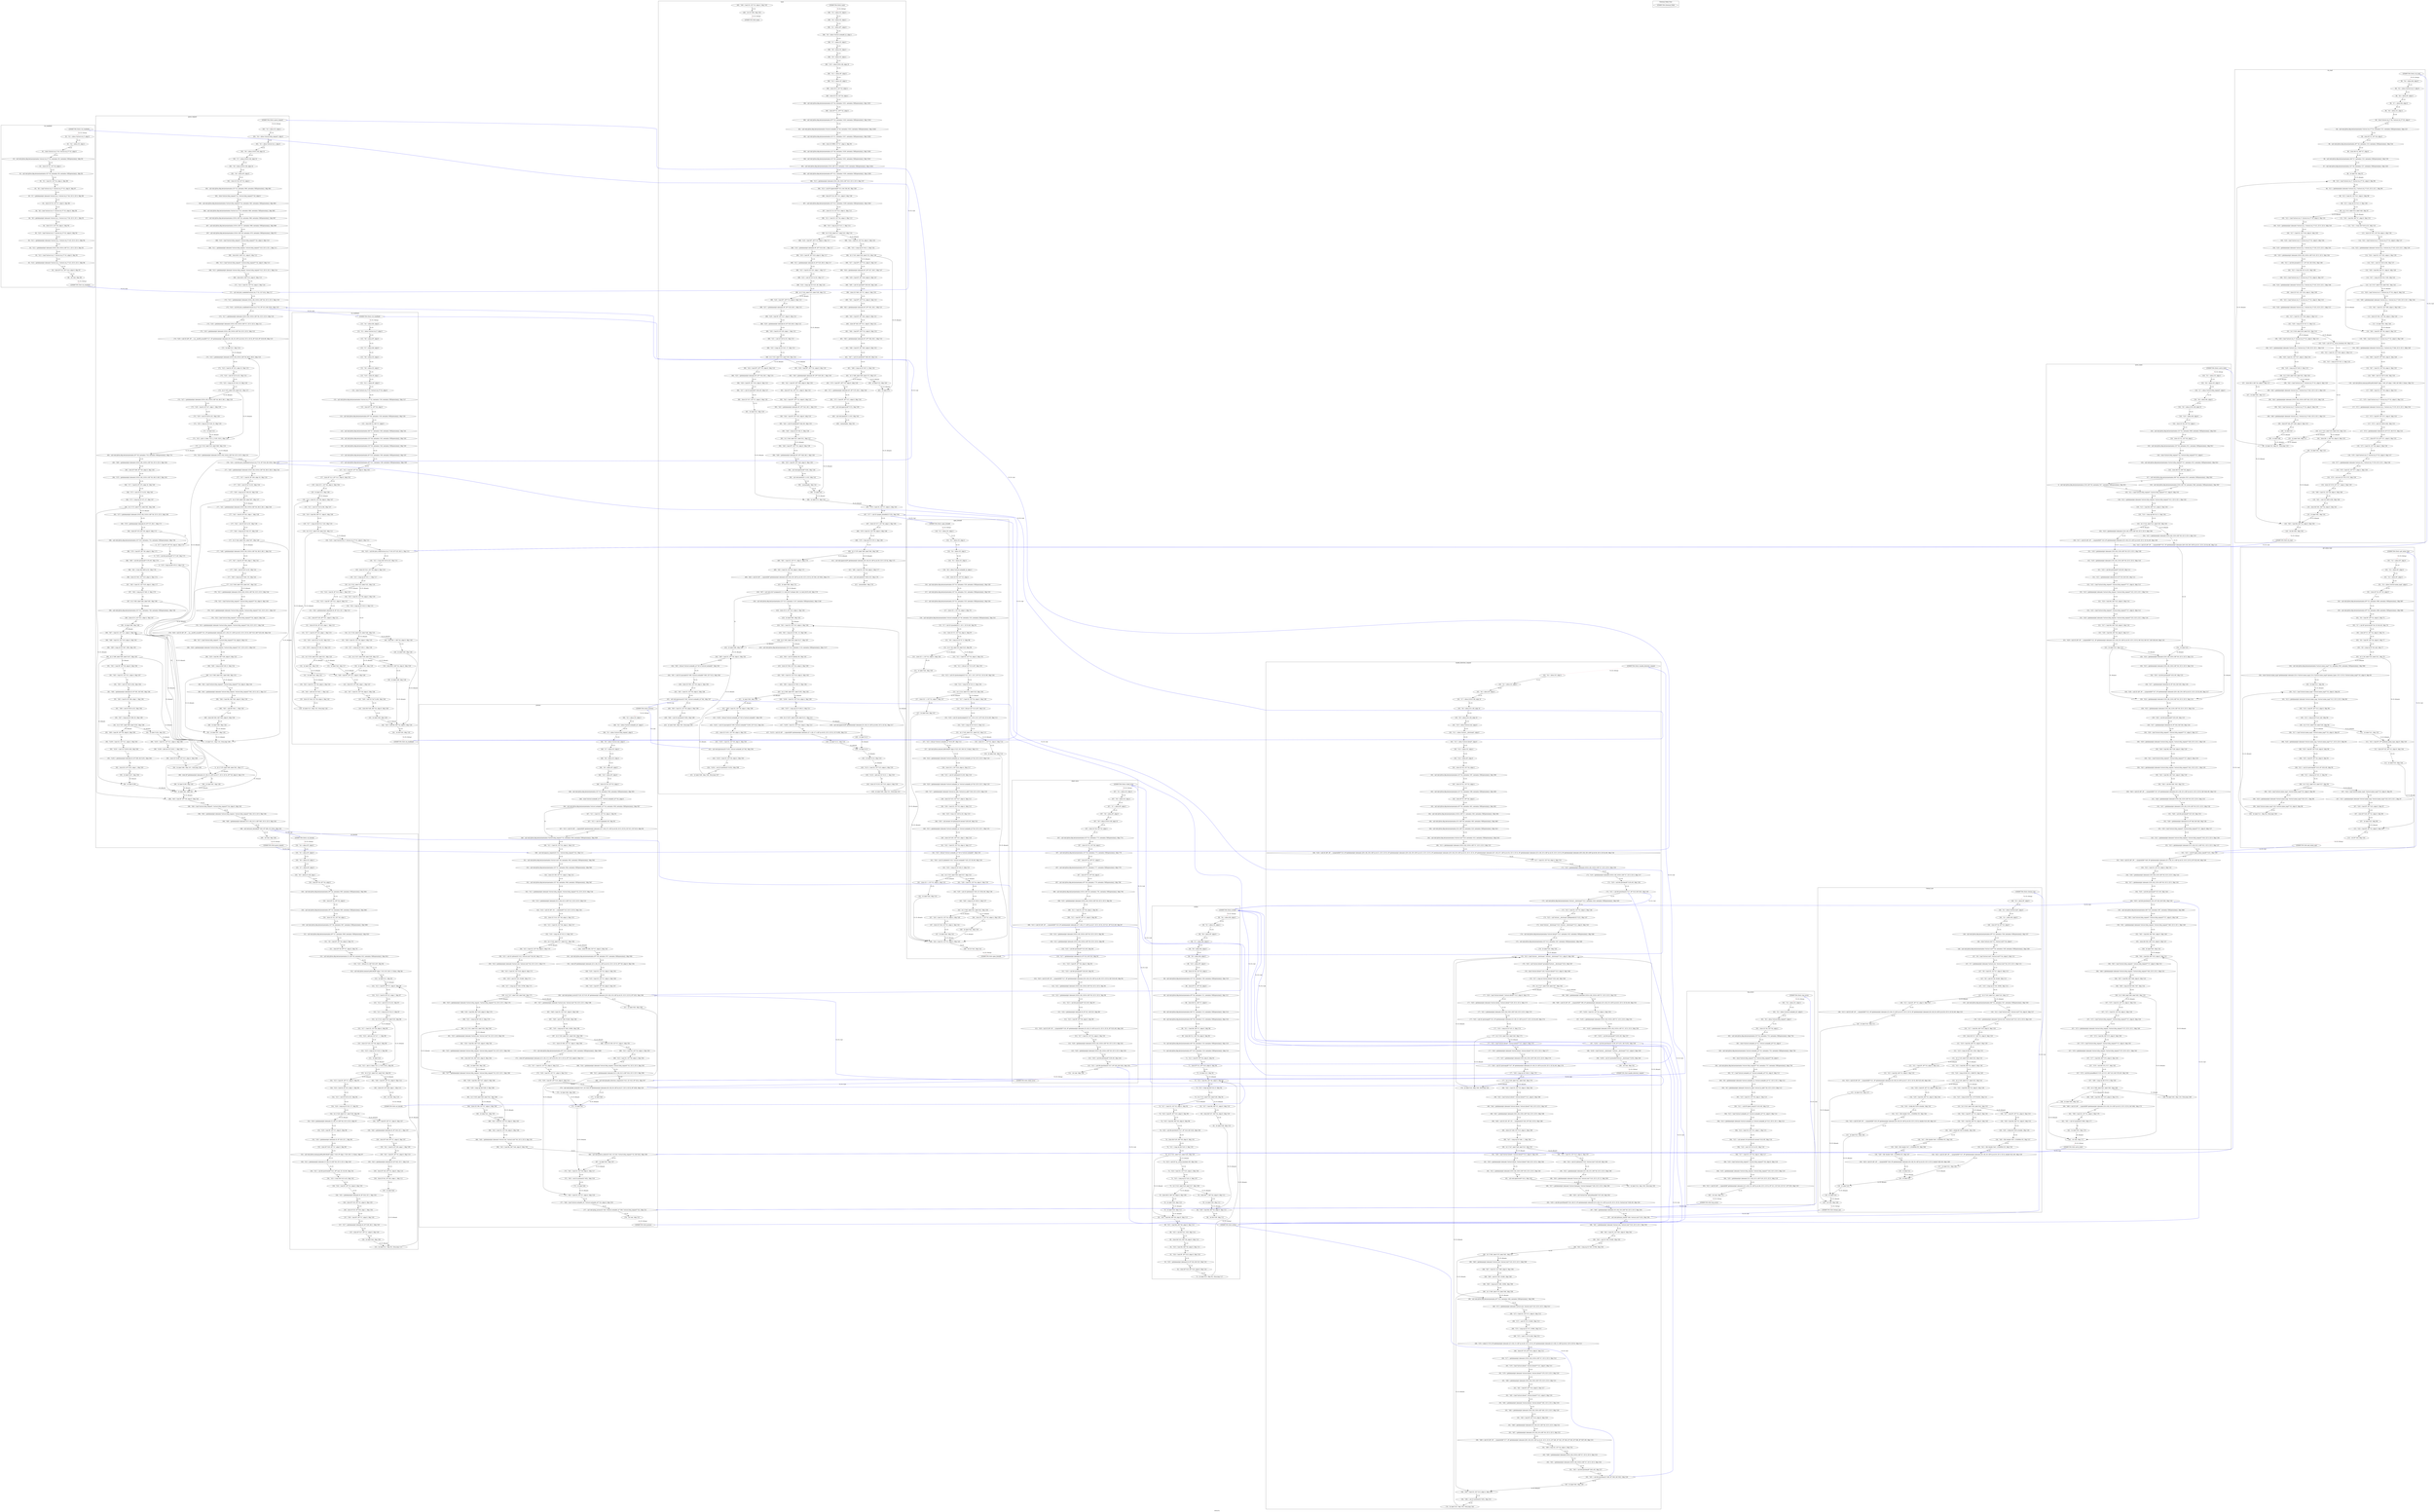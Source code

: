 digraph "MVICFG" {
	label="MVICFG";
/* Generating Nodes */
	subgraph cluster_1 {
		label="rio_readinitb";
		"22" [label="4294967294::Entry::rio_readinitb"];
		"2" [label="62::  %3 = alloca %struct.rio_t*, align 8"];
		"3" [label="62::  %4 = alloca i32, align 4"];
		"4" [label="62::  store %struct.rio_t* %0, %struct.rio_t** %3, align 8"];
		"5" [label="62::  call void @llvm.dbg.declare(metadata %struct.rio_t** %3, metadata !82, metadata !DIExpression()), !dbg !83"];
		"6" [label="62::  store i32 %1, i32* %4, align 4"];
		"7" [label="62::  call void @llvm.dbg.declare(metadata i32* %4, metadata !84, metadata !DIExpression()), !dbg !85"];
		"8" [label="63::  %5 = load i32, i32* %4, align 4, !dbg !86"];
		"9" [label="63::  %6 = load %struct.rio_t*, %struct.rio_t** %3, align 8, !dbg !87"];
		"10" [label="63::  %7 = getelementptr inbounds %struct.rio_t, %struct.rio_t* %6, i32 0, i32 0, !dbg !88"];
		"11" [label="63::  store i32 %5, i32* %7, align 8, !dbg !89"];
		"12" [label="64::  %8 = load %struct.rio_t*, %struct.rio_t** %3, align 8, !dbg !90"];
		"13" [label="64::  %9 = getelementptr inbounds %struct.rio_t, %struct.rio_t* %8, i32 0, i32 1, !dbg !91"];
		"14" [label="64::  store i32 0, i32* %9, align 4, !dbg !92"];
		"15" [label="65::  %10 = load %struct.rio_t*, %struct.rio_t** %3, align 8, !dbg !93"];
		"16" [label="65::  %11 = getelementptr inbounds %struct.rio_t, %struct.rio_t* %10, i32 0, i32 3, !dbg !94"];
		"17" [label="65::  %12 = getelementptr inbounds [1024 x i8], [1024 x i8]* %11, i32 0, i32 0, !dbg !93"];
		"18" [label="65::  %13 = load %struct.rio_t*, %struct.rio_t** %3, align 8, !dbg !95"];
		"19" [label="65::  %14 = getelementptr inbounds %struct.rio_t, %struct.rio_t* %13, i32 0, i32 2, !dbg !96"];
		"20" [label="65::  store i8* %12, i8** %14, align 8, !dbg !97"];
		"21" [label="66::  ret void, !dbg !98"];
		"23" [label="4294967293::Exit::rio_readinitb"];
	}
	subgraph cluster_25 {
		label="writen";
		"80" [label="4294967294::Entry::writen"];
		"26" [label="68::  %4 = alloca i64, align 8"];
		"27" [label="68::  %5 = alloca i32, align 4"];
		"28" [label="68::  %6 = alloca i8*, align 8"];
		"29" [label="68::  %7 = alloca i64, align 8"];
		"30" [label="68::  %8 = alloca i64, align 8"];
		"31" [label="68::  %9 = alloca i64, align 8"];
		"32" [label="68::  %10 = alloca i8*, align 8"];
		"33" [label="68::  store i32 %0, i32* %5, align 4"];
		"34" [label="68::  call void @llvm.dbg.declare(metadata i32* %5, metadata !109, metadata !DIExpression()), !dbg !110"];
		"35" [label="68::  store i8* %1, i8** %6, align 8"];
		"36" [label="68::  call void @llvm.dbg.declare(metadata i8** %6, metadata !111, metadata !DIExpression()), !dbg !112"];
		"37" [label="68::  store i64 %2, i64* %7, align 8"];
		"38" [label="68::  call void @llvm.dbg.declare(metadata i64* %7, metadata !113, metadata !DIExpression()), !dbg !114"];
		"39" [label="69::  call void @llvm.dbg.declare(metadata i64* %8, metadata !115, metadata !DIExpression()), !dbg !116"];
		"40" [label="69::  %11 = load i64, i64* %7, align 8, !dbg !86"];
		"41" [label="69::  store i64 %11, i64* %8, align 8, !dbg !85"];
		"42" [label="70::  call void @llvm.dbg.declare(metadata i64* %9, metadata !118, metadata !DIExpression()), !dbg !119"];
		"43" [label="71::  call void @llvm.dbg.declare(metadata i8** %10, metadata !120, metadata !DIExpression()), !dbg !121"];
		"44" [label="71::  %12 = load i8*, i8** %6, align 8, !dbg !91"];
		"45" [label="71::  store i8* %12, i8** %10, align 8, !dbg !90"];
		"46" [label="73::  br label %13, !dbg !92"];
		"47" [label="73::  %14 = load i64, i64* %8, align 8, !dbg !93"];
		"48" [label="73::  %15 = icmp ugt i64 %14, 0, !dbg !94"];
		"49" [label="73::  br i1 %15, label %16, label %36, !dbg !92"];
		"50" [label="74::  %17 = load i32, i32* %5, align 4, !dbg !95"];
		"51" [label="74::  %18 = load i8*, i8** %10, align 8, !dbg !98"];
		"52" [label="74::  %19 = load i64, i64* %8, align 8, !dbg !99"];
		"53" [label="74::  %20 = call i64 @write(i32 %17, i8* %18, i64 %19), !dbg !100"];
		"54" [label="74::  store i64 %20, i64* %9, align 8, !dbg !101"];
		"55" [label="74::  %21 = icmp sle i64 %20, 0, !dbg !102"];
		"56" [label="74::  br i1 %21, label %22, label %29, !dbg !103"];
		"57" [label="75::  %23 = call i32* @__errno_location() #8, !dbg !104"];
		"58" [label="75::  %24 = load i32, i32* %23, align 4, !dbg !104"];
		"59" [label="75::  %25 = icmp eq i32 %24, 4, !dbg !107"];
		"60" [label="75::  br i1 %25, label %26, label %27, !dbg !108"];
		"61" [label="76::  store i64 0, i64* %9, align 8, !dbg !109"];
		"62" [label="76::  br label %28, !dbg !110"];
		"63" [label="78::  store i64 -1, i64* %4, align 8, !dbg !111"];
		"64" [label="78::  br label %38, !dbg !111"];
		"65" [label="79::  br label %29, !dbg !112"];
		"66" [label="80::  %30 = load i64, i64* %9, align 8, !dbg !113"];
		"67" [label="80::  %31 = load i64, i64* %8, align 8, !dbg !114"];
		"68" [label="80::  %32 = sub i64 %31, %30, !dbg !114"];
		"69" [label="80::  store i64 %32, i64* %8, align 8, !dbg !114"];
		"70" [label="81::  %33 = load i64, i64* %9, align 8, !dbg !115"];
		"71" [label="81::  %34 = load i8*, i8** %10, align 8, !dbg !116"];
		"72" [label="81::  %35 = getelementptr inbounds i8, i8* %34, i64 %33, !dbg !116"];
		"73" [label="81::  store i8* %35, i8** %10, align 8, !dbg !116"];
		"74" [label="73::  br label %13, !dbg !92, !llvm.loop !117"];
		"75" [label="83::  %37 = load i64, i64* %7, align 8, !dbg !119"];
		"76" [label="83::  store i64 %37, i64* %4, align 8, !dbg !120"];
		"77" [label="83::  br label %38, !dbg !120"];
		"78" [label="84::  %39 = load i64, i64* %4, align 8, !dbg !121"];
		"79" [label="84::  ret i64 %39, !dbg !121"];
		"81" [label="4294967293::Exit::writen"];
	}
	subgraph cluster_84 {
		label="rio_readlineb";
		"153" [label="4294967294::Entry::rio_readlineb"];
		"85" [label="125::  %4 = alloca i64, align 8"];
		"86" [label="125::  %5 = alloca %struct.rio_t*, align 8"];
		"87" [label="125::  %6 = alloca i8*, align 8"];
		"88" [label="125::  %7 = alloca i64, align 8"];
		"89" [label="125::  %8 = alloca i32, align 4"];
		"90" [label="125::  %9 = alloca i32, align 4"];
		"91" [label="125::  %10 = alloca i8, align 1"];
		"92" [label="125::  %11 = alloca i8*, align 8"];
		"93" [label="125::  store %struct.rio_t* %0, %struct.rio_t** %5, align 8"];
		"94" [label="125::  call void @llvm.dbg.declare(metadata %struct.rio_t** %5, metadata !156, metadata !DIExpression()), !dbg !157"];
		"95" [label="125::  store i8* %1, i8** %6, align 8"];
		"96" [label="125::  call void @llvm.dbg.declare(metadata i8** %6, metadata !158, metadata !DIExpression()), !dbg !159"];
		"97" [label="125::  store i64 %2, i64* %7, align 8"];
		"98" [label="125::  call void @llvm.dbg.declare(metadata i64* %7, metadata !160, metadata !DIExpression()), !dbg !161"];
		"99" [label="126::  call void @llvm.dbg.declare(metadata i32* %8, metadata !162, metadata !DIExpression()), !dbg !163"];
		"100" [label="126::  call void @llvm.dbg.declare(metadata i32* %9, metadata !164, metadata !DIExpression()), !dbg !165"];
		"101" [label="127::  call void @llvm.dbg.declare(metadata i8* %10, metadata !166, metadata !DIExpression()), !dbg !167"];
		"102" [label="127::  call void @llvm.dbg.declare(metadata i8** %11, metadata !168, metadata !DIExpression()), !dbg !169"];
		"103" [label="127::  %12 = load i8*, i8** %6, align 8, !dbg !103"];
		"104" [label="127::  store i8* %12, i8** %11, align 8, !dbg !102"];
		"105" [label="129::  store i32 1, i32* %8, align 4, !dbg !104"];
		"106" [label="129::  br label %13, !dbg !106"];
		"107" [label="129::  %14 = load i32, i32* %8, align 4, !dbg !107"];
		"108" [label="129::  %15 = sext i32 %14 to i64, !dbg !107"];
		"109" [label="129::  %16 = load i64, i64* %7, align 8, !dbg !109"];
		"110" [label="129::  %17 = icmp ult i64 %15, %16, !dbg !110"];
		"111" [label="129::  br i1 %17, label %18, label %45, !dbg !111"];
		"112" [label="130::  %19 = load %struct.rio_t*, %struct.rio_t** %5, align 8, !dbg !112"];
		"113" [label="130::  %20 = call i64 @rio_read(%struct.rio_t* %19, i8* %10, i64 1), !dbg !115"];
		"114" [label="130::  %21 = trunc i64 %20 to i32, !dbg !115"];
		"115" [label="130::  store i32 %21, i32* %9, align 4, !dbg !116"];
		"116" [label="130::  %22 = icmp eq i32 %21, 1, !dbg !117"];
		"117" [label="130::  br i1 %22, label %23, label %32, !dbg !118"];
		"118" [label="131::  %24 = load i8, i8* %10, align 1, !dbg !119"];
		"119" [label="131::  %25 = load i8*, i8** %11, align 8, !dbg !121"];
		"120" [label="131::  %26 = getelementptr inbounds i8, i8* %25, i32 1, !dbg !121"];
		"121" [label="131::  store i8* %26, i8** %11, align 8, !dbg !121"];
		"122" [label="131::  store i8 %24, i8* %25, align 1, !dbg !122"];
		"123" [label="132::  %27 = load i8, i8* %10, align 1, !dbg !123"];
		"124" [label="132::  %28 = sext i8 %27 to i32, !dbg !123"];
		"125" [label="132::  %29 = icmp eq i32 %28, 10, !dbg !125"];
		"126" [label="132::  br i1 %29, label %30, label %31, !dbg !126"];
		"127" [label="133::  br label %45, !dbg !127"];
		"128" [label="134::  br label %41, !dbg !128"];
		"129" [label="134::  %33 = load i32, i32* %9, align 4, !dbg !129"];
		"130" [label="134::  %34 = icmp eq i32 %33, 0, !dbg !131"];
		"131" [label="134::  br i1 %34, label %35, label %40, !dbg !132"];
		"132" [label="135::  %36 = load i32, i32* %8, align 4, !dbg !133"];
		"133" [label="135::  %37 = icmp eq i32 %36, 1, !dbg !136"];
		"134" [label="135::  br i1 %37, label %38, label %39, !dbg !137"];
		"135" [label="136::  store i64 0, i64* %4, align 8, !dbg !138"];
		"136" [label="136::  br label %49, !dbg !138"];
		"137" [label="138::  br label %45, !dbg !139"];
		"138" [label="140::  store i64 -1, i64* %4, align 8, !dbg !140"];
		"139" [label="140::  br label %49, !dbg !140"];
		"140" [label="141::  br label %42, !dbg !141"];
		"141" [label="129::  %43 = load i32, i32* %8, align 4, !dbg !142"];
		"142" [label="129::  %44 = add nsw i32 %43, 1, !dbg !142"];
		"143" [label="129::  store i32 %44, i32* %8, align 4, !dbg !142"];
		"144" [label="129::  br label %13, !dbg !143, !llvm.loop !144"];
		"145" [label="142::  %46 = load i8*, i8** %11, align 8, !dbg !146"];
		"146" [label="142::  store i8 0, i8* %46, align 1, !dbg !147"];
		"147" [label="143::  %47 = load i32, i32* %8, align 4, !dbg !148"];
		"148" [label="143::  %48 = sext i32 %47 to i64, !dbg !148"];
		"149" [label="143::  store i64 %48, i64* %4, align 8, !dbg !149"];
		"150" [label="143::  br label %49, !dbg !149"];
		"151" [label="144::  %50 = load i64, i64* %4, align 8, !dbg !150"];
		"152" [label="144::  ret i64 %50, !dbg !150"];
		"154" [label="4294967293::Exit::rio_readlineb"];
	}
	subgraph cluster_155 {
		label="rio_read";
		"254" [label="4294967294::Entry::rio_read"];
		"156" [label="96::  %4 = alloca i64, align 8"];
		"157" [label="96::  %5 = alloca %struct.rio_t*, align 8"];
		"158" [label="96::  %6 = alloca i8*, align 8"];
		"159" [label="96::  %7 = alloca i64, align 8"];
		"160" [label="96::  %8 = alloca i32, align 4"];
		"161" [label="96::  store %struct.rio_t* %0, %struct.rio_t** %5, align 8"];
		"162" [label="96::  call void @llvm.dbg.declare(metadata %struct.rio_t** %5, metadata !221, metadata !DIExpression()), !dbg !222"];
		"163" [label="96::  store i8* %1, i8** %6, align 8"];
		"164" [label="96::  call void @llvm.dbg.declare(metadata i8** %6, metadata !223, metadata !DIExpression()), !dbg !224"];
		"165" [label="96::  store i64 %2, i64* %7, align 8"];
		"166" [label="96::  call void @llvm.dbg.declare(metadata i64* %7, metadata !225, metadata !DIExpression()), !dbg !226"];
		"167" [label="97::  call void @llvm.dbg.declare(metadata i32* %8, metadata !227, metadata !DIExpression()), !dbg !228"];
		"168" [label="98::  br label %9, !dbg !97"];
		"169" [label="98::  %10 = load %struct.rio_t*, %struct.rio_t** %5, align 8, !dbg !98"];
		"170" [label="98::  %11 = getelementptr inbounds %struct.rio_t, %struct.rio_t* %10, i32 0, i32 1, !dbg !99"];
		"171" [label="98::  %12 = load i32, i32* %11, align 4, !dbg !99"];
		"172" [label="98::  %13 = icmp sle i32 %12, 0, !dbg !100"];
		"173" [label="98::  br i1 %13, label %14, label %49, !dbg !97"];
		"174" [label="100::  %15 = load %struct.rio_t*, %struct.rio_t** %5, align 8, !dbg !101"];
		"175" [label="100::  %16 = getelementptr inbounds %struct.rio_t, %struct.rio_t* %15, i32 0, i32 0, !dbg !103"];
		"176" [label="100::  %17 = load i32, i32* %16, align 8, !dbg !103"];
		"177" [label="100::  %18 = load %struct.rio_t*, %struct.rio_t** %5, align 8, !dbg !104"];
		"178" [label="100::  %19 = getelementptr inbounds %struct.rio_t, %struct.rio_t* %18, i32 0, i32 3, !dbg !105"];
		"179" [label="100::  %20 = getelementptr inbounds [1024 x i8], [1024 x i8]* %19, i32 0, i32 0, !dbg !104"];
		"180" [label="100::  %21 = call i64 @read(i32 %17, i8* %20, i64 1024), !dbg !106"];
		"181" [label="100::  %22 = trunc i64 %21 to i32, !dbg !106"];
		"182" [label="100::  %23 = load %struct.rio_t*, %struct.rio_t** %5, align 8, !dbg !107"];
		"183" [label="100::  %24 = getelementptr inbounds %struct.rio_t, %struct.rio_t* %23, i32 0, i32 1, !dbg !108"];
		"184" [label="100::  store i32 %22, i32* %24, align 4, !dbg !109"];
		"185" [label="102::  %25 = load %struct.rio_t*, %struct.rio_t** %5, align 8, !dbg !110"];
		"186" [label="102::  %26 = getelementptr inbounds %struct.rio_t, %struct.rio_t* %25, i32 0, i32 1, !dbg !112"];
		"187" [label="102::  %27 = load i32, i32* %26, align 4, !dbg !112"];
		"188" [label="102::  %28 = icmp slt i32 %27, 0, !dbg !113"];
		"189" [label="102::  br i1 %28, label %29, label %35, !dbg !114"];
		"190" [label="103::  %30 = call i32* @__errno_location() #8, !dbg !115"];
		"191" [label="103::  %31 = load i32, i32* %30, align 4, !dbg !115"];
		"192" [label="103::  %32 = icmp ne i32 %31, 4, !dbg !118"];
		"193" [label="103::  br i1 %32, label %33, label %34, !dbg !119"];
		"194" [label="104::  store i64 -1, i64* %4, align 8, !dbg !120"];
		"195" [label="104::  br label %82, !dbg !120"];
		"196" [label="105::  br label %48, !dbg !121"];
		"197" [label="106::  %36 = load %struct.rio_t*, %struct.rio_t** %5, align 8, !dbg !122"];
		"198" [label="106::  %37 = getelementptr inbounds %struct.rio_t, %struct.rio_t* %36, i32 0, i32 1, !dbg !124"];
		"199" [label="106::  %38 = load i32, i32* %37, align 4, !dbg !124"];
		"200" [label="106::  %39 = icmp eq i32 %38, 0, !dbg !125"];
		"201" [label="106::  br i1 %39, label %40, label %41, !dbg !126"];
		"202" [label="107::  store i64 0, i64* %4, align 8, !dbg !127"];
		"203" [label="107::  br label %82, !dbg !127"];
		"204" [label="109::  %42 = load %struct.rio_t*, %struct.rio_t** %5, align 8, !dbg !128"];
		"205" [label="109::  %43 = getelementptr inbounds %struct.rio_t, %struct.rio_t* %42, i32 0, i32 3, !dbg !129"];
		"206" [label="109::  %44 = getelementptr inbounds [1024 x i8], [1024 x i8]* %43, i32 0, i32 0, !dbg !128"];
		"207" [label="109::  %45 = load %struct.rio_t*, %struct.rio_t** %5, align 8, !dbg !130"];
		"208" [label="109::  %46 = getelementptr inbounds %struct.rio_t, %struct.rio_t* %45, i32 0, i32 2, !dbg !131"];
		"209" [label="109::  store i8* %44, i8** %46, align 8, !dbg !132"];
		"210" [label="109::  br label %47"];
		"211" [label="109::  br label %48"];
		"212" [label="98::  br label %9, !dbg !97, !llvm.loop !133"];
		"213" [label="113::  %50 = load i64, i64* %7, align 8, !dbg !135"];
		"214" [label="113::  %51 = trunc i64 %50 to i32, !dbg !135"];
		"215" [label="113::  store i32 %51, i32* %8, align 4, !dbg !136"];
		"216" [label="114::  %52 = load %struct.rio_t*, %struct.rio_t** %5, align 8, !dbg !137"];
		"217" [label="114::  %53 = getelementptr inbounds %struct.rio_t, %struct.rio_t* %52, i32 0, i32 1, !dbg !139"];
		"218" [label="114::  %54 = load i32, i32* %53, align 4, !dbg !139"];
		"219" [label="114::  %55 = sext i32 %54 to i64, !dbg !137"];
		"220" [label="114::  %56 = load i64, i64* %7, align 8, !dbg !140"];
		"221" [label="114::  %57 = icmp ult i64 %55, %56, !dbg !141"];
		"222" [label="114::  br i1 %57, label %58, label %62, !dbg !142"];
		"223" [label="115::  %59 = load %struct.rio_t*, %struct.rio_t** %5, align 8, !dbg !143"];
		"224" [label="115::  %60 = getelementptr inbounds %struct.rio_t, %struct.rio_t* %59, i32 0, i32 1, !dbg !144"];
		"225" [label="115::  %61 = load i32, i32* %60, align 4, !dbg !144"];
		"226" [label="115::  store i32 %61, i32* %8, align 4, !dbg !145"];
		"227" [label="115::  br label %62, !dbg !146"];
		"228" [label="116::  %63 = load i8*, i8** %6, align 8, !dbg !147"];
		"229" [label="116::  %64 = load %struct.rio_t*, %struct.rio_t** %5, align 8, !dbg !148"];
		"230" [label="116::  %65 = getelementptr inbounds %struct.rio_t, %struct.rio_t* %64, i32 0, i32 2, !dbg !149"];
		"231" [label="116::  %66 = load i8*, i8** %65, align 8, !dbg !149"];
		"232" [label="116::  %67 = load i32, i32* %8, align 4, !dbg !150"];
		"233" [label="116::  %68 = sext i32 %67 to i64, !dbg !150"];
		"234" [label="116::  call void @llvm.memcpy.p0i8.p0i8.i64(i8* align 1 %63, i8* align 1 %66, i64 %68, i1 false), !dbg !151"];
		"235" [label="117::  %69 = load i32, i32* %8, align 4, !dbg !152"];
		"236" [label="117::  %70 = load %struct.rio_t*, %struct.rio_t** %5, align 8, !dbg !153"];
		"237" [label="117::  %71 = getelementptr inbounds %struct.rio_t, %struct.rio_t* %70, i32 0, i32 2, !dbg !154"];
		"238" [label="117::  %72 = load i8*, i8** %71, align 8, !dbg !155"];
		"239" [label="117::  %73 = sext i32 %69 to i64, !dbg !155"];
		"240" [label="117::  %74 = getelementptr inbounds i8, i8* %72, i64 %73, !dbg !155"];
		"241" [label="117::  store i8* %74, i8** %71, align 8, !dbg !155"];
		"242" [label="118::  %75 = load i32, i32* %8, align 4, !dbg !156"];
		"243" [label="118::  %76 = load %struct.rio_t*, %struct.rio_t** %5, align 8, !dbg !157"];
		"244" [label="118::  %77 = getelementptr inbounds %struct.rio_t, %struct.rio_t* %76, i32 0, i32 1, !dbg !158"];
		"245" [label="118::  %78 = load i32, i32* %77, align 4, !dbg !159"];
		"246" [label="118::  %79 = sub nsw i32 %78, %75, !dbg !159"];
		"247" [label="118::  store i32 %79, i32* %77, align 4, !dbg !159"];
		"248" [label="119::  %80 = load i32, i32* %8, align 4, !dbg !160"];
		"249" [label="119::  %81 = sext i32 %80 to i64, !dbg !160"];
		"250" [label="119::  store i64 %81, i64* %4, align 8, !dbg !161"];
		"251" [label="119::  br label %82, !dbg !161"];
		"252" [label="120::  %83 = load i64, i64* %4, align 8, !dbg !162"];
		"253" [label="120::  ret i64 %83, !dbg !162"];
		"255" [label="4294967293::Exit::rio_read"];
	}
	subgraph cluster_256 {
		label="format_size";
		"316" [label="4294967294::Entry::format_size"];
		"257" [label="146::  %3 = alloca i8*, align 8"];
		"258" [label="146::  %4 = alloca %struct.stat*, align 8"];
		"259" [label="146::  %5 = alloca i64, align 8"];
		"260" [label="146::  store i8* %0, i8** %3, align 8"];
		"261" [label="146::  call void @llvm.dbg.declare(metadata i8** %3, metadata !336, metadata !DIExpression()), !dbg !337"];
		"262" [label="146::  store %struct.stat* %1, %struct.stat** %4, align 8"];
		"263" [label="146::  call void @llvm.dbg.declare(metadata %struct.stat** %4, metadata !338, metadata !DIExpression()), !dbg !339"];
		"264" [label="147::  %6 = load %struct.stat*, %struct.stat** %4, align 8, !dbg !115"];
		"265" [label="147::  %7 = getelementptr inbounds %struct.stat, %struct.stat* %6, i32 0, i32 3, !dbg !115"];
		"266" [label="147::  %8 = load i32, i32* %7, align 8, !dbg !115"];
		"267" [label="147::  %9 = and i32 %8, 61440, !dbg !115"];
		"268" [label="147::  %10 = icmp eq i32 %9, 16384, !dbg !115"];
		"269" [label="147::  br i1 %10, label %11, label %14, !dbg !117"];
		"270" [label="148::  %12 = load i8*, i8** %3, align 8, !dbg !118"];
		"271" [label="148::  %13 = call i32 (i8*, i8*, ...) @sprintf(i8* %12, i8* getelementptr inbounds ([3 x i8], [3 x i8]* @.str.25, i32 0, i32 0), i8* getelementptr inbounds ([6 x i8], [6 x i8]* @.str.26, i32 0, i32 0)) #8, !dbg !120"];
		"272" [label="149::  br label %54, !dbg !121"];
		"273" [label="150::  call void @llvm.dbg.declare(metadata i64* %5, metadata !347, metadata !DIExpression()), !dbg !350"];
		"274" [label="150::  %15 = load %struct.stat*, %struct.stat** %4, align 8, !dbg !127"];
		"275" [label="150::  %16 = getelementptr inbounds %struct.stat, %struct.stat* %15, i32 0, i32 8, !dbg !128"];
		"276" [label="150::  %17 = load i64, i64* %16, align 8, !dbg !128"];
		"277" [label="150::  store i64 %17, i64* %5, align 8, !dbg !126"];
		"278" [label="151::  %18 = load i64, i64* %5, align 8, !dbg !129"];
		"279" [label="151::  %19 = icmp slt i64 %18, 1024, !dbg !131"];
		"280" [label="151::  br i1 %19, label %20, label %24, !dbg !132"];
		"281" [label="152::  %21 = load i8*, i8** %3, align 8, !dbg !133"];
		"282" [label="152::  %22 = load i64, i64* %5, align 8, !dbg !135"];
		"283" [label="152::  %23 = call i32 (i8*, i8*, ...) @sprintf(i8* %21, i8* getelementptr inbounds ([4 x i8], [4 x i8]* @.str.27, i32 0, i32 0), i64 %22) #8, !dbg !136"];
		"284" [label="153::  br label %53, !dbg !137"];
		"285" [label="153::  %25 = load i64, i64* %5, align 8, !dbg !138"];
		"286" [label="153::  %26 = icmp slt i64 %25, 1048576, !dbg !140"];
		"287" [label="153::  br i1 %26, label %27, label %33, !dbg !141"];
		"288" [label="154::  %28 = load i8*, i8** %3, align 8, !dbg !142"];
		"289" [label="154::  %29 = load i64, i64* %5, align 8, !dbg !144"];
		"290" [label="154::  %30 = sitofp i64 %29 to double, !dbg !145"];
		"291" [label="154::  %31 = fdiv double %30, 1.024000e+03, !dbg !146"];
		"292" [label="154::  %32 = call i32 (i8*, i8*, ...) @sprintf(i8* %28, i8* getelementptr inbounds ([6 x i8], [6 x i8]* @.str.28, i32 0, i32 0), double %31) #8, !dbg !147"];
		"293" [label="155::  br label %52, !dbg !148"];
		"294" [label="155::  %34 = load i64, i64* %5, align 8, !dbg !149"];
		"295" [label="155::  %35 = icmp slt i64 %34, 1073741824, !dbg !151"];
		"296" [label="155::  br i1 %35, label %36, label %43, !dbg !152"];
		"297" [label="156::  %37 = load i8*, i8** %3, align 8, !dbg !153"];
		"298" [label="156::  %38 = load i64, i64* %5, align 8, !dbg !155"];
		"299" [label="156::  %39 = sitofp i64 %38 to double, !dbg !156"];
		"300" [label="156::  %40 = fdiv double %39, 1.024000e+03, !dbg !157"];
		"301" [label="156::  %41 = fdiv double %40, 1.024000e+03, !dbg !158"];
		"302" [label="156::  %42 = call i32 (i8*, i8*, ...) @sprintf(i8* %37, i8* getelementptr inbounds ([6 x i8], [6 x i8]* @.str.29, i32 0, i32 0), double %41) #8, !dbg !159"];
		"303" [label="157::  br label %51, !dbg !160"];
		"304" [label="158::  %44 = load i8*, i8** %3, align 8, !dbg !161"];
		"305" [label="158::  %45 = load i64, i64* %5, align 8, !dbg !163"];
		"306" [label="158::  %46 = sitofp i64 %45 to double, !dbg !164"];
		"307" [label="158::  %47 = fdiv double %46, 1.024000e+03, !dbg !165"];
		"308" [label="158::  %48 = fdiv double %47, 1.024000e+03, !dbg !166"];
		"309" [label="158::  %49 = fdiv double %48, 1.024000e+03, !dbg !167"];
		"310" [label="158::  %50 = call i32 (i8*, i8*, ...) @sprintf(i8* %44, i8* getelementptr inbounds ([6 x i8], [6 x i8]* @.str.30, i32 0, i32 0), double %49) #8, !dbg !168"];
		"311" [label="158::  br label %51"];
		"312" [label="158::  br label %52"];
		"313" [label="158::  br label %53"];
		"314" [label="158::  br label %54"];
		"315" [label="161::  ret void, !dbg !169"];
		"317" [label="4294967293::Exit::format_size"];
	}
	subgraph cluster_319 {
		label="handle_directory_request";
		"444" [label="4294967294::Entry::handle_directory_request"];
		"320" [label="163::  %4 = alloca i32, align 4"];
		"321" [label="163::  %5 = alloca i32, align 4"];
		"322" [label="163::  %6 = alloca i8*, align 8"];
		"323" [label="163::  %7 = alloca [1024 x i8], align 16"];
		"324" [label="163::  %8 = alloca [32 x i8], align 16"];
		"325" [label="163::  %9 = alloca [16 x i8], align 16"];
		"326" [label="163::  %10 = alloca %struct.stat, align 8"];
		"327" [label="163::  %11 = alloca %struct.__dirstream*, align 8"];
		"328" [label="163::  %12 = alloca %struct.dirent*, align 8"];
		"329" [label="163::  %13 = alloca i32, align 4"];
		"330" [label="163::  %14 = alloca i8*, align 8"];
		"331" [label="163::  store i32 %0, i32* %4, align 4"];
		"332" [label="163::  call void @llvm.dbg.declare(metadata i32* %4, metadata !397, metadata !DIExpression()), !dbg !398"];
		"333" [label="163::  store i32 %1, i32* %5, align 4"];
		"334" [label="163::  call void @llvm.dbg.declare(metadata i32* %5, metadata !399, metadata !DIExpression()), !dbg !400"];
		"335" [label="163::  store i8* %2, i8** %6, align 8"];
		"336" [label="163::  call void @llvm.dbg.declare(metadata i8** %6, metadata !401, metadata !DIExpression()), !dbg !402"];
		"337" [label="164::  call void @llvm.dbg.declare(metadata [1024 x i8]* %7, metadata !403, metadata !DIExpression()), !dbg !404"];
		"338" [label="164::  call void @llvm.dbg.declare(metadata [32 x i8]* %8, metadata !405, metadata !DIExpression()), !dbg !409"];
		"339" [label="164::  call void @llvm.dbg.declare(metadata [16 x i8]* %9, metadata !410, metadata !DIExpression()), !dbg !414"];
		"340" [label="165::  call void @llvm.dbg.declare(metadata %struct.stat* %10, metadata !415, metadata !DIExpression()), !dbg !416"];
		"341" [label="166::  %15 = getelementptr inbounds [1024 x i8], [1024 x i8]* %7, i32 0, i32 0, !dbg !133"];
		"342" [label="166::  %16 = call i32 (i8*, i8*, ...) @sprintf(i8* %15, i8* getelementptr inbounds ([28 x i8], [28 x i8]* @.str.31, i32 0, i32 0), i8* getelementptr inbounds ([28 x i8], [28 x i8]* @.str.32, i32 0, i32 0), i8* getelementptr inbounds ([20 x i8], [20 x i8]* @.str.33, i32 0, i32 0), i8* getelementptr inbounds ([47 x i8], [47 x i8]* @.str.34, i32 0, i32 0), i8* getelementptr inbounds ([25 x i8], [25 x i8]* @.str.35, i32 0, i32 0), i8* getelementptr inbounds ([30 x i8], [30 x i8]* @.str.36, i32 0, i32 0)) #8, !dbg !134"];
		"343" [label="172::  %17 = load i32, i32* %4, align 4, !dbg !135"];
		"344" [label="172::  %18 = getelementptr inbounds [1024 x i8], [1024 x i8]* %7, i32 0, i32 0, !dbg !136"];
		"345" [label="172::  %19 = getelementptr inbounds [1024 x i8], [1024 x i8]* %7, i32 0, i32 0, !dbg !137"];
		"346" [label="172::  %20 = call i64 @strlen(i8* %19) #9, !dbg !138"];
		"347" [label="172::  %21 = call i64 @writen(i32 %17, i8* %18, i64 %20), !dbg !139"];
		"348" [label="173::  call void @llvm.dbg.declare(metadata %struct.__dirstream** %11, metadata !424, metadata !DIExpression()), !dbg !429"];
		"349" [label="173::  %22 = load i32, i32* %5, align 4, !dbg !146"];
		"350" [label="173::  %23 = call %struct.__dirstream* @fdopendir(i32 %22), !dbg !147"];
		"351" [label="173::  store %struct.__dirstream* %23, %struct.__dirstream** %11, align 8, !dbg !145"];
		"352" [label="174::  call void @llvm.dbg.declare(metadata %struct.dirent** %12, metadata !432, metadata !DIExpression()), !dbg !446"];
		"353" [label="175::  call void @llvm.dbg.declare(metadata i32* %13, metadata !447, metadata !DIExpression()), !dbg !448"];
		"354" [label="176::  br label %24, !dbg !165"];
		"355" [label="176::  %25 = load %struct.__dirstream*, %struct.__dirstream** %11, align 8, !dbg !166"];
		"356" [label="176::  %26 = call %struct.dirent* @readdir(%struct.__dirstream* %25), !dbg !167"];
		"357" [label="176::  store %struct.dirent* %26, %struct.dirent** %12, align 8, !dbg !168"];
		"358" [label="176::  %27 = icmp ne %struct.dirent* %26, null, !dbg !169"];
		"359" [label="176::  br i1 %27, label %28, label %97, !dbg !165"];
		"360" [label="177::  %29 = load %struct.dirent*, %struct.dirent** %12, align 8, !dbg !170"];
		"361" [label="177::  %30 = getelementptr inbounds %struct.dirent, %struct.dirent* %29, i32 0, i32 4, !dbg !173"];
		"362" [label="177::  %31 = getelementptr inbounds [256 x i8], [256 x i8]* %30, i32 0, i32 0, !dbg !170"];
		"363" [label="177::  %32 = call i32 @strcmp(i8* %31, i8* getelementptr inbounds ([2 x i8], [2 x i8]* @.str.37, i32 0, i32 0)) #9, !dbg !174"];
		"364" [label="177::  %33 = icmp ne i32 %32, 0, !dbg !174"];
		"365" [label="177::  br i1 %33, label %34, label %40, !dbg !175"];
		"366" [label="177::  %35 = load %struct.dirent*, %struct.dirent** %12, align 8, !dbg !176"];
		"367" [label="177::  %36 = getelementptr inbounds %struct.dirent, %struct.dirent* %35, i32 0, i32 4, !dbg !177"];
		"368" [label="177::  %37 = getelementptr inbounds [256 x i8], [256 x i8]* %36, i32 0, i32 0, !dbg !176"];
		"369" [label="177::  %38 = call i32 @strcmp(i8* %37, i8* getelementptr inbounds ([3 x i8], [3 x i8]* @.str.38, i32 0, i32 0)) #9, !dbg !178"];
		"370" [label="177::  %39 = icmp ne i32 %38, 0, !dbg !178"];
		"371" [label="177::  br i1 %39, label %41, label %40, !dbg !179"];
		"372" [label="178::  br label %24, !dbg !180, !llvm.loop !182"];
		"373" [label="180::  %42 = load i32, i32* %5, align 4, !dbg !184"];
		"374" [label="180::  %43 = load %struct.dirent*, %struct.dirent** %12, align 8, !dbg !186"];
		"375" [label="180::  %44 = getelementptr inbounds %struct.dirent, %struct.dirent* %43, i32 0, i32 4, !dbg !187"];
		"376" [label="180::  %45 = getelementptr inbounds [256 x i8], [256 x i8]* %44, i32 0, i32 0, !dbg !186"];
		"377" [label="180::  %46 = call i32 (i32, i8*, i32, ...) @openat(i32 %42, i8* %45, i32 0), !dbg !188"];
		"378" [label="180::  store i32 %46, i32* %13, align 4, !dbg !189"];
		"379" [label="180::  %47 = icmp eq i32 %46, -1, !dbg !190"];
		"380" [label="180::  br i1 %47, label %48, label %52, !dbg !191"];
		"381" [label="181::  %49 = load %struct.dirent*, %struct.dirent** %12, align 8, !dbg !192"];
		"382" [label="181::  %50 = getelementptr inbounds %struct.dirent, %struct.dirent* %49, i32 0, i32 4, !dbg !194"];
		"383" [label="181::  %51 = getelementptr inbounds [256 x i8], [256 x i8]* %50, i32 0, i32 0, !dbg !192"];
		"384" [label="181::  call void @perror(i8* %51), !dbg !195"];
		"385" [label="182::  br label %24, !dbg !196, !llvm.loop !182"];
		"386" [label="184::  %53 = load i32, i32* %13, align 4, !dbg !197"];
		"387" [label="184::  %54 = call i32 @fstat(i32 %53, %struct.stat* %10) #8, !dbg !198"];
		"388" [label="185::  %55 = getelementptr inbounds [32 x i8], [32 x i8]* %8, i32 0, i32 0, !dbg !199"];
		"389" [label="186::  %56 = getelementptr inbounds %struct.stat, %struct.stat* %10, i32 0, i32 12, !dbg !200"];
		"390" [label="186::  %57 = getelementptr inbounds %struct.timespec, %struct.timespec* %56, i32 0, i32 0, !dbg !200"];
		"391" [label="186::  %58 = call %struct.tm* @localtime(i64* %57) #8, !dbg !201"];
		"392" [label="185::  %59 = call i64 @strftime(i8* %55, i64 32, i8* getelementptr inbounds ([15 x i8], [15 x i8]* @.str.39, i32 0, i32 0), %struct.tm* %58) #8, !dbg !202"];
		"393" [label="187::  %60 = getelementptr inbounds [16 x i8], [16 x i8]* %9, i32 0, i32 0, !dbg !203"];
		"394" [label="187::  call void @format_size(i8* %60, %struct.stat* %10), !dbg !204"];
		"395" [label="188::  %61 = getelementptr inbounds %struct.stat, %struct.stat* %10, i32 0, i32 3, !dbg !205"];
		"396" [label="188::  %62 = load i32, i32* %61, align 8, !dbg !205"];
		"397" [label="188::  %63 = and i32 %62, 61440, !dbg !205"];
		"398" [label="188::  %64 = icmp eq i32 %63, 32768, !dbg !205"];
		"399" [label="188::  br i1 %64, label %70, label %65, !dbg !207"];
		"400" [label="188::  %66 = getelementptr inbounds %struct.stat, %struct.stat* %10, i32 0, i32 3, !dbg !208"];
		"401" [label="188::  %67 = load i32, i32* %66, align 8, !dbg !208"];
		"402" [label="188::  %68 = and i32 %67, 61440, !dbg !208"];
		"403" [label="188::  %69 = icmp eq i32 %68, 16384, !dbg !208"];
		"404" [label="188::  br i1 %69, label %70, label %94, !dbg !209"];
		"405" [label="189::  call void @llvm.dbg.declare(metadata i8** %14, metadata !494, metadata !DIExpression()), !dbg !496"];
		"406" [label="189::  %71 = getelementptr inbounds %struct.stat, %struct.stat* %10, i32 0, i32 3, !dbg !213"];
		"407" [label="189::  %72 = load i32, i32* %71, align 8, !dbg !213"];
		"408" [label="189::  %73 = and i32 %72, 61440, !dbg !213"];
		"409" [label="189::  %74 = icmp eq i32 %73, 16384, !dbg !213"];
		"410" [label="189::  %75 = zext i1 %74 to i64, !dbg !213"];
		"411" [label="189::  %76 = select i1 %74, i8* getelementptr inbounds ([2 x i8], [2 x i8]* @.str.40, i32 0, i32 0), i8* getelementptr inbounds ([1 x i8], [1 x i8]* @.str.41, i32 0, i32 0), !dbg !213"];
		"412" [label="189::  store i8* %76, i8** %14, align 8, !dbg !212"];
		"413" [label="190::  %77 = getelementptr inbounds [1024 x i8], [1024 x i8]* %7, i32 0, i32 0, !dbg !214"];
		"414" [label="191::  %78 = load %struct.dirent*, %struct.dirent** %12, align 8, !dbg !215"];
		"415" [label="191::  %79 = getelementptr inbounds %struct.dirent, %struct.dirent* %78, i32 0, i32 4, !dbg !216"];
		"416" [label="191::  %80 = getelementptr inbounds [256 x i8], [256 x i8]* %79, i32 0, i32 0, !dbg !215"];
		"417" [label="191::  %81 = load i8*, i8** %14, align 8, !dbg !217"];
		"418" [label="191::  %82 = load %struct.dirent*, %struct.dirent** %12, align 8, !dbg !218"];
		"419" [label="191::  %83 = getelementptr inbounds %struct.dirent, %struct.dirent* %82, i32 0, i32 4, !dbg !219"];
		"420" [label="191::  %84 = getelementptr inbounds [256 x i8], [256 x i8]* %83, i32 0, i32 0, !dbg !218"];
		"421" [label="191::  %85 = load i8*, i8** %14, align 8, !dbg !220"];
		"422" [label="191::  %86 = getelementptr inbounds [32 x i8], [32 x i8]* %8, i32 0, i32 0, !dbg !221"];
		"423" [label="191::  %87 = getelementptr inbounds [16 x i8], [16 x i8]* %9, i32 0, i32 0, !dbg !222"];
		"424" [label="190::  %88 = call i32 (i8*, i8*, ...) @sprintf(i8* %77, i8* getelementptr inbounds ([65 x i8], [65 x i8]* @.str.42, i32 0, i32 0), i8* %80, i8* %81, i8* %84, i8* %85, i8* %86, i8* %87) #8, !dbg !223"];
		"425" [label="192::  %89 = load i32, i32* %4, align 4, !dbg !224"];
		"426" [label="192::  %90 = getelementptr inbounds [1024 x i8], [1024 x i8]* %7, i32 0, i32 0, !dbg !225"];
		"427" [label="192::  %91 = getelementptr inbounds [1024 x i8], [1024 x i8]* %7, i32 0, i32 0, !dbg !226"];
		"428" [label="192::  %92 = call i64 @strlen(i8* %91) #9, !dbg !227"];
		"429" [label="192::  %93 = call i64 @writen(i32 %89, i8* %90, i64 %92), !dbg !228"];
		"430" [label="193::  br label %94, !dbg !229"];
		"431" [label="194::  %95 = load i32, i32* %13, align 4, !dbg !230"];
		"432" [label="194::  %96 = call i32 @close(i32 %95), !dbg !231"];
		"433" [label="176::  br label %24, !dbg !165, !llvm.loop !182"];
		"434" [label="196::  %98 = getelementptr inbounds [1024 x i8], [1024 x i8]* %7, i32 0, i32 0, !dbg !232"];
		"435" [label="196::  %99 = call i32 (i8*, i8*, ...) @sprintf(i8* %98, i8* getelementptr inbounds ([23 x i8], [23 x i8]* @.str.43, i32 0, i32 0)) #8, !dbg !233"];
		"436" [label="197::  %100 = load i32, i32* %4, align 4, !dbg !234"];
		"437" [label="197::  %101 = getelementptr inbounds [1024 x i8], [1024 x i8]* %7, i32 0, i32 0, !dbg !235"];
		"438" [label="197::  %102 = getelementptr inbounds [1024 x i8], [1024 x i8]* %7, i32 0, i32 0, !dbg !236"];
		"439" [label="197::  %103 = call i64 @strlen(i8* %102) #9, !dbg !237"];
		"440" [label="197::  %104 = call i64 @writen(i32 %100, i8* %101, i64 %103), !dbg !238"];
		"441" [label="198::  %105 = load %struct.__dirstream*, %struct.__dirstream** %11, align 8, !dbg !239"];
		"442" [label="198::  %106 = call i32 @closedir(%struct.__dirstream* %105), !dbg !240"];
		"443" [label="199::  ret void, !dbg !241"];
		"445" [label="4294967293::Exit::handle_directory_request"];
	}
	subgraph cluster_457 {
		label="open_listenfd";
		"520" [label="4294967294::Entry::open_listenfd"];
		"458" [label="216::  %2 = alloca i32, align 4"];
		"459" [label="216::  %3 = alloca i32, align 4"];
		"460" [label="216::  %4 = alloca i32, align 4"];
		"461" [label="216::  %5 = alloca i32, align 4"];
		"462" [label="216::  %6 = alloca %struct.sockaddr_in, align 4"];
		"463" [label="216::  store i32 %0, i32* %3, align 4"];
		"464" [label="216::  call void @llvm.dbg.declare(metadata i32* %3, metadata !529, metadata !DIExpression()), !dbg !530"];
		"465" [label="217::  call void @llvm.dbg.declare(metadata i32* %4, metadata !531, metadata !DIExpression()), !dbg !532"];
		"466" [label="217::  call void @llvm.dbg.declare(metadata i32* %5, metadata !533, metadata !DIExpression()), !dbg !534"];
		"467" [label="217::  store i32 1, i32* %5, align 4, !dbg !76"];
		"468" [label="218::  call void @llvm.dbg.declare(metadata %struct.sockaddr_in* %6, metadata !535, metadata !DIExpression()), !dbg !551"];
		"469" [label="221::  %7 = call i32 @socket(i32 2, i32 1, i32 0) #8, !dbg !95"];
		"470" [label="221::  store i32 %7, i32* %4, align 4, !dbg !97"];
		"471" [label="221::  %8 = icmp slt i32 %7, 0, !dbg !98"];
		"472" [label="221::  br i1 %8, label %9, label %10, !dbg !99"];
		"473" [label="222::  store i32 -1, i32* %2, align 4, !dbg !100"];
		"474" [label="222::  br label %44, !dbg !100"];
		"475" [label="225::  %11 = load i32, i32* %4, align 4, !dbg !101"];
		"476" [label="226::  %12 = bitcast i32* %5 to i8*, !dbg !103"];
		"477" [label="225::  %13 = call i32 @setsockopt(i32 %11, i32 1, i32 2, i8* %12, i32 4) #8, !dbg !104"];
		"478" [label="226::  %14 = icmp slt i32 %13, 0, !dbg !105"];
		"479" [label="225::  br i1 %14, label %15, label %16, !dbg !106"];
		"480" [label="227::  store i32 -1, i32* %2, align 4, !dbg !107"];
		"481" [label="227::  br label %44, !dbg !107"];
		"482" [label="231::  %17 = load i32, i32* %4, align 4, !dbg !108"];
		"483" [label="232::  %18 = bitcast i32* %5 to i8*, !dbg !110"];
		"484" [label="231::  %19 = call i32 @setsockopt(i32 %17, i32 6, i32 3, i8* %18, i32 4) #8, !dbg !111"];
		"485" [label="232::  %20 = icmp slt i32 %19, 0, !dbg !112"];
		"486" [label="231::  br i1 %20, label %21, label %22, !dbg !113"];
		"487" [label="233::  store i32 -1, i32* %2, align 4, !dbg !114"];
		"488" [label="233::  br label %44, !dbg !114"];
		"489" [label="237::  %23 = bitcast %struct.sockaddr_in* %6 to i8*, !dbg !115"];
		"490" [label="237::  call void @llvm.memset.p0i8.i64(i8* align 4 %23, i8 0, i64 16, i1 false), !dbg !115"];
		"491" [label="238::  %24 = getelementptr inbounds %struct.sockaddr_in, %struct.sockaddr_in* %6, i32 0, i32 0, !dbg !116"];
		"492" [label="238::  store i16 2, i16* %24, align 4, !dbg !117"];
		"493" [label="239::  %25 = call i32 @htonl(i32 0) #9, !dbg !118"];
		"494" [label="239::  %26 = getelementptr inbounds %struct.sockaddr_in, %struct.sockaddr_in* %6, i32 0, i32 2, !dbg !119"];
		"495" [label="239::  %27 = getelementptr inbounds %struct.in_addr, %struct.in_addr* %26, i32 0, i32 0, !dbg !120"];
		"496" [label="239::  store i32 %25, i32* %27, align 4, !dbg !121"];
		"497" [label="240::  %28 = load i32, i32* %3, align 4, !dbg !122"];
		"498" [label="240::  %29 = trunc i32 %28 to i16, !dbg !123"];
		"499" [label="240::  %30 = call zeroext i16 @htons(i16 zeroext %29) #9, !dbg !124"];
		"500" [label="240::  %31 = getelementptr inbounds %struct.sockaddr_in, %struct.sockaddr_in* %6, i32 0, i32 1, !dbg !125"];
		"501" [label="240::  store i16 %30, i16* %31, align 2, !dbg !126"];
		"502" [label="241::  %32 = load i32, i32* %4, align 4, !dbg !127"];
		"503" [label="241::  %33 = bitcast %struct.sockaddr_in* %6 to %struct.sockaddr*, !dbg !129"];
		"504" [label="241::  %34 = call i32 @bind(i32 %32, %struct.sockaddr* %33, i32 16) #8, !dbg !130"];
		"505" [label="241::  %35 = icmp slt i32 %34, 0, !dbg !131"];
		"506" [label="241::  br i1 %35, label %36, label %37, !dbg !132"];
		"507" [label="242::  store i32 -1, i32* %2, align 4, !dbg !133"];
		"508" [label="242::  br label %44, !dbg !133"];
		"509" [label="245::  %38 = load i32, i32* %4, align 4, !dbg !134"];
		"510" [label="245::  %39 = call i32 @listen(i32 %38, i32 1024) #8, !dbg !136"];
		"511" [label="245::  %40 = icmp slt i32 %39, 0, !dbg !137"];
		"512" [label="245::  br i1 %40, label %41, label %42, !dbg !138"];
		"513" [label="246::  store i32 -1, i32* %2, align 4, !dbg !139"];
		"514" [label="246::  br label %44, !dbg !139"];
		"515" [label="247::  %43 = load i32, i32* %4, align 4, !dbg !140"];
		"516" [label="247::  store i32 %43, i32* %2, align 4, !dbg !141"];
		"517" [label="247::  br label %44, !dbg !141"];
		"518" [label="248::  %45 = load i32, i32* %2, align 4, !dbg !142"];
		"519" [label="248::  ret i32 %45, !dbg !142"];
		"521" [label="4294967293::Exit::open_listenfd"];
	}
	subgraph cluster_529 {
		label="url_decode";
		"594" [label="4294967294::Entry::url_decode"];
		"530" [label="250::  %4 = alloca i8*, align 8"];
		"531" [label="250::  %5 = alloca i8*, align 8"];
		"532" [label="250::  %6 = alloca i32, align 4"];
		"533" [label="250::  %7 = alloca i8*, align 8"];
		"534" [label="250::  %8 = alloca [3 x i8], align 1"];
		"535" [label="250::  store i8* %0, i8** %4, align 8"];
		"536" [label="250::  call void @llvm.dbg.declare(metadata i8** %4, metadata !603, metadata !DIExpression()), !dbg !604"];
		"537" [label="250::  store i8* %1, i8** %5, align 8"];
		"538" [label="250::  call void @llvm.dbg.declare(metadata i8** %5, metadata !605, metadata !DIExpression()), !dbg !606"];
		"539" [label="250::  store i32 %2, i32* %6, align 4"];
		"540" [label="250::  call void @llvm.dbg.declare(metadata i32* %6, metadata !607, metadata !DIExpression()), !dbg !608"];
		"541" [label="251::  call void @llvm.dbg.declare(metadata i8** %7, metadata !609, metadata !DIExpression()), !dbg !610"];
		"542" [label="251::  %9 = load i8*, i8** %4, align 8, !dbg !79"];
		"543" [label="251::  store i8* %9, i8** %7, align 8, !dbg !78"];
		"544" [label="252::  call void @llvm.dbg.declare(metadata [3 x i8]* %8, metadata !612, metadata !DIExpression()), !dbg !614"];
		"545" [label="252::  %10 = bitcast [3 x i8]* %8 to i8*, !dbg !84"];
		"546" [label="252::  call void @llvm.memset.p0i8.i64(i8* align 1 %10, i8 0, i64 3, i1 false), !dbg !84"];
		"547" [label="253::  br label %11, !dbg !85"];
		"548" [label="253::  %12 = load i8*, i8** %7, align 8, !dbg !86"];
		"549" [label="253::  %13 = load i8, i8* %12, align 1, !dbg !87"];
		"550" [label="253::  %14 = sext i8 %13 to i32, !dbg !87"];
		"551" [label="253::  %15 = icmp ne i32 %14, 0, !dbg !87"];
		"552" [label="253::  br i1 %15, label %16, label %20, !dbg !88"];
		"553" [label="253::  %17 = load i32, i32* %6, align 4, !dbg !89"];
		"554" [label="253::  %18 = add nsw i32 %17, -1, !dbg !89"];
		"555" [label="253::  store i32 %18, i32* %6, align 4, !dbg !89"];
		"556" [label="253::  %19 = icmp ne i32 %18, 0, !dbg !88"];
		"557" [label="253::  br label %20"];
		"558" [label="253::  %21 = phi i1 [ false, %11 ], [ %19, %16 ], !dbg !90"];
		"559" [label="253::  br i1 %21, label %22, label %45, !dbg !85"];
		"560" [label="254::  %23 = load i8*, i8** %7, align 8, !dbg !91"];
		"561" [label="254::  %24 = load i8, i8* %23, align 1, !dbg !94"];
		"562" [label="254::  %25 = sext i8 %24 to i32, !dbg !94"];
		"563" [label="254::  %26 = icmp eq i32 %25, 37, !dbg !95"];
		"564" [label="254::  br i1 %26, label %27, label %38, !dbg !96"];
		"565" [label="255::  %28 = getelementptr inbounds [3 x i8], [3 x i8]* %8, i32 0, i32 0, !dbg !97"];
		"566" [label="255::  %29 = load i8*, i8** %7, align 8, !dbg !99"];
		"567" [label="255::  %30 = getelementptr inbounds i8, i8* %29, i32 1, !dbg !99"];
		"568" [label="255::  store i8* %30, i8** %7, align 8, !dbg !99"];
		"569" [label="255::  call void @llvm.memcpy.p0i8.p0i8.i64(i8* align 1 %28, i8* align 1 %30, i64 2, i1 false), !dbg !97"];
		"570" [label="256::  %31 = getelementptr inbounds [3 x i8], [3 x i8]* %8, i32 0, i32 0, !dbg !100"];
		"571" [label="256::  %32 = call i64 @strtoul(i8* %31, i8** null, i32 16) #8, !dbg !101"];
		"572" [label="256::  %33 = trunc i64 %32 to i8, !dbg !102"];
		"573" [label="256::  %34 = load i8*, i8** %5, align 8, !dbg !103"];
		"574" [label="256::  %35 = getelementptr inbounds i8, i8* %34, i32 1, !dbg !103"];
		"575" [label="256::  store i8* %35, i8** %5, align 8, !dbg !103"];
		"576" [label="256::  store i8 %33, i8* %34, align 1, !dbg !104"];
		"577" [label="257::  %36 = load i8*, i8** %7, align 8, !dbg !105"];
		"578" [label="257::  %37 = getelementptr inbounds i8, i8* %36, i64 2, !dbg !105"];
		"579" [label="257::  store i8* %37, i8** %7, align 8, !dbg !105"];
		"580" [label="258::  br label %44, !dbg !106"];
		"581" [label="259::  %39 = load i8*, i8** %7, align 8, !dbg !107"];
		"582" [label="259::  %40 = getelementptr inbounds i8, i8* %39, i32 1, !dbg !107"];
		"583" [label="259::  store i8* %40, i8** %7, align 8, !dbg !107"];
		"584" [label="259::  %41 = load i8, i8* %39, align 1, !dbg !109"];
		"585" [label="259::  %42 = load i8*, i8** %5, align 8, !dbg !110"];
		"586" [label="259::  %43 = getelementptr inbounds i8, i8* %42, i32 1, !dbg !110"];
		"587" [label="259::  store i8* %43, i8** %5, align 8, !dbg !110"];
		"588" [label="259::  store i8 %41, i8* %42, align 1, !dbg !111"];
		"589" [label="259::  br label %44"];
		"590" [label="253::  br label %11, !dbg !85, !llvm.loop !112"];
		"591" [label="262::  %46 = load i8*, i8** %5, align 8, !dbg !114"];
		"592" [label="262::  store i8 0, i8* %46, align 1, !dbg !115"];
		"593" [label="263::  ret void, !dbg !116"];
		"595" [label="4294967293::Exit::url_decode"];
	}
	subgraph cluster_598 {
		label="parse_request";
		"701" [label="4294967294::Entry::parse_request"];
		"599" [label="265::  %3 = alloca i32, align 4"];
		"600" [label="265::  %4 = alloca %struct.http_request*, align 8"];
		"601" [label="265::  %5 = alloca %struct.rio_t, align 8"];
		"602" [label="265::  %6 = alloca [1024 x i8], align 16"];
		"603" [label="265::  %7 = alloca [1024 x i8], align 16"];
		"604" [label="265::  %8 = alloca [1024 x i8], align 16"];
		"605" [label="265::  %9 = alloca i8*, align 8"];
		"606" [label="265::  store i32 %0, i32* %3, align 4"];
		"607" [label="265::  call void @llvm.dbg.declare(metadata i32* %3, metadata !660, metadata !DIExpression()), !dbg !661"];
		"608" [label="265::  store %struct.http_request* %1, %struct.http_request** %4, align 8"];
		"609" [label="265::  call void @llvm.dbg.declare(metadata %struct.http_request** %4, metadata !662, metadata !DIExpression()), !dbg !663"];
		"610" [label="266::  call void @llvm.dbg.declare(metadata %struct.rio_t* %5, metadata !664, metadata !DIExpression()), !dbg !665"];
		"611" [label="267::  call void @llvm.dbg.declare(metadata [1024 x i8]* %6, metadata !666, metadata !DIExpression()), !dbg !667"];
		"612" [label="267::  call void @llvm.dbg.declare(metadata [1024 x i8]* %7, metadata !668, metadata !DIExpression()), !dbg !669"];
		"613" [label="267::  call void @llvm.dbg.declare(metadata [1024 x i8]* %8, metadata !670, metadata !DIExpression()), !dbg !671"];
		"614" [label="268::  %10 = load %struct.http_request*, %struct.http_request** %4, align 8, !dbg !110"];
		"615" [label="268::  %11 = getelementptr inbounds %struct.http_request, %struct.http_request* %10, i32 0, i32 1, !dbg !111"];
		"616" [label="268::  store i64 0, i64* %11, align 8, !dbg !112"];
		"617" [label="269::  %12 = load %struct.http_request*, %struct.http_request** %4, align 8, !dbg !113"];
		"618" [label="269::  %13 = getelementptr inbounds %struct.http_request, %struct.http_request* %12, i32 0, i32 2, !dbg !114"];
		"619" [label="269::  store i64 0, i64* %13, align 8, !dbg !115"];
		"620" [label="271::  %14 = load i32, i32* %3, align 4, !dbg !116"];
		"621" [label="271::  call void @rio_readinitb(%struct.rio_t* %5, i32 %14), !dbg !117"];
		"622" [label="272::  %15 = getelementptr inbounds [1024 x i8], [1024 x i8]* %6, i32 0, i32 0, !dbg !118"];
		"623" [label="272::  %16 = call i64 @rio_readlineb(%struct.rio_t* %5, i8* %15, i64 1024), !dbg !119"];
		"624" [label="273::  %17 = getelementptr inbounds [1024 x i8], [1024 x i8]* %6, i32 0, i32 0, !dbg !120"];
		"625" [label="273::  %18 = getelementptr inbounds [1024 x i8], [1024 x i8]* %7, i32 0, i32 0, !dbg !121"];
		"626" [label="273::  %19 = getelementptr inbounds [1024 x i8], [1024 x i8]* %8, i32 0, i32 0, !dbg !122"];
		"627" [label="273::  %20 = call i32 (i8*, i8*, ...) @__isoc99_sscanf(i8* %17, i8* getelementptr inbounds ([6 x i8], [6 x i8]* @.str.44, i32 0, i32 0), i8* %18, i8* %19) #8, !dbg !123"];
		"628" [label="275::  br label %21, !dbg !124"];
		"629" [label="275::  %22 = getelementptr inbounds [1024 x i8], [1024 x i8]* %6, i64 0, i64 0, !dbg !125"];
		"630" [label="275::  %23 = load i8, i8* %22, align 16, !dbg !125"];
		"631" [label="275::  %24 = sext i8 %23 to i32, !dbg !125"];
		"632" [label="275::  %25 = icmp ne i32 %24, 10, !dbg !126"];
		"633" [label="275::  br i1 %25, label %26, label %31, !dbg !127"];
		"634" [label="275::  %27 = getelementptr inbounds [1024 x i8], [1024 x i8]* %6, i64 0, i64 1, !dbg !128"];
		"635" [label="275::  %28 = load i8, i8* %27, align 1, !dbg !128"];
		"636" [label="275::  %29 = sext i8 %28 to i32, !dbg !128"];
		"637" [label="275::  %30 = icmp ne i32 %29, 10, !dbg !129"];
		"638" [label="275::  br label %31"];
		"639" [label="275::  %32 = phi i1 [ false, %21 ], [ %30, %26 ], !dbg !130"];
		"640" [label="275::  br i1 %32, label %33, label %68, !dbg !124"];
		"641" [label="276::  %34 = getelementptr inbounds [1024 x i8], [1024 x i8]* %6, i32 0, i32 0, !dbg !131"];
		"642" [label="276::  %35 = call i64 @rio_readlineb(%struct.rio_t* %5, i8* %34, i64 1024), !dbg !133"];
		"643" [label="277::  %36 = getelementptr inbounds [1024 x i8], [1024 x i8]* %6, i64 0, i64 0, !dbg !134"];
		"644" [label="277::  %37 = load i8, i8* %36, align 16, !dbg !134"];
		"645" [label="277::  %38 = sext i8 %37 to i32, !dbg !134"];
		"646" [label="277::  %39 = icmp eq i32 %38, 82, !dbg !136"];
		"647" [label="277::  br i1 %39, label %40, label %67, !dbg !137"];
		"648" [label="277::  %41 = getelementptr inbounds [1024 x i8], [1024 x i8]* %6, i64 0, i64 1, !dbg !138"];
		"649" [label="277::  %42 = load i8, i8* %41, align 1, !dbg !138"];
		"650" [label="277::  %43 = sext i8 %42 to i32, !dbg !138"];
		"651" [label="277::  %44 = icmp eq i32 %43, 97, !dbg !139"];
		"652" [label="277::  br i1 %44, label %45, label %67, !dbg !140"];
		"653" [label="277::  %46 = getelementptr inbounds [1024 x i8], [1024 x i8]* %6, i64 0, i64 2, !dbg !141"];
		"654" [label="277::  %47 = load i8, i8* %46, align 2, !dbg !141"];
		"655" [label="277::  %48 = sext i8 %47 to i32, !dbg !141"];
		"656" [label="277::  %49 = icmp eq i32 %48, 110, !dbg !142"];
		"657" [label="277::  br i1 %49, label %50, label %67, !dbg !143"];
		"658" [label="278::  %51 = getelementptr inbounds [1024 x i8], [1024 x i8]* %6, i32 0, i32 0, !dbg !144"];
		"659" [label="278::  %52 = load %struct.http_request*, %struct.http_request** %4, align 8, !dbg !146"];
		"660" [label="278::  %53 = getelementptr inbounds %struct.http_request, %struct.http_request* %52, i32 0, i32 1, !dbg !147"];
		"661" [label="278::  %54 = load %struct.http_request*, %struct.http_request** %4, align 8, !dbg !148"];
		"662" [label="278::  %55 = getelementptr inbounds %struct.http_request, %struct.http_request* %54, i32 0, i32 2, !dbg !149"];
		"663" [label="278::  %56 = call i32 (i8*, i8*, ...) @__isoc99_sscanf(i8* %51, i8* getelementptr inbounds ([21 x i8], [21 x i8]* @.str.45, i32 0, i32 0), i64* %53, i64* %55) #8, !dbg !150"];
		"664" [label="280::  %57 = load %struct.http_request*, %struct.http_request** %4, align 8, !dbg !151"];
		"665" [label="280::  %58 = getelementptr inbounds %struct.http_request, %struct.http_request* %57, i32 0, i32 2, !dbg !153"];
		"666" [label="280::  %59 = load i64, i64* %58, align 8, !dbg !153"];
		"667" [label="280::  %60 = icmp ne i64 %59, 0, !dbg !154"];
		"668" [label="280::  br i1 %60, label %61, label %66, !dbg !155"];
		"669" [label="280::  %62 = load %struct.http_request*, %struct.http_request** %4, align 8, !dbg !156"];
		"670" [label="280::  %63 = getelementptr inbounds %struct.http_request, %struct.http_request* %62, i32 0, i32 2, !dbg !157"];
		"671" [label="280::  %64 = load i64, i64* %63, align 8, !dbg !158"];
		"672" [label="280::  %65 = add i64 %64, 1, !dbg !158"];
		"673" [label="280::  store i64 %65, i64* %63, align 8, !dbg !158"];
		"674" [label="280::  br label %66, !dbg !156"];
		"675" [label="281::  br label %67, !dbg !159"];
		"676" [label="275::  br label %21, !dbg !124, !llvm.loop !160"];
		"677" [label="283::  call void @llvm.dbg.declare(metadata i8** %9, metadata !724, metadata !DIExpression()), !dbg !725"];
		"678" [label="283::  %69 = getelementptr inbounds [1024 x i8], [1024 x i8]* %8, i32 0, i32 0, !dbg !164"];
		"679" [label="283::  store i8* %69, i8** %9, align 8, !dbg !163"];
		"680" [label="284::  %70 = getelementptr inbounds [1024 x i8], [1024 x i8]* %8, i64 0, i64 0, !dbg !165"];
		"681" [label="284::  %71 = load i8, i8* %70, align 16, !dbg !165"];
		"682" [label="284::  %72 = sext i8 %71 to i32, !dbg !165"];
		"683" [label="284::  %73 = icmp eq i32 %72, 47, !dbg !167"];
		"684" [label="284::  br i1 %73, label %74, label %82, !dbg !168"];
		"685" [label="285::  %75 = getelementptr inbounds [1024 x i8], [1024 x i8]* %8, i32 0, i32 0, !dbg !169"];
		"686" [label="285::  %76 = getelementptr inbounds i8, i8* %75, i64 1, !dbg !171"];
		"687" [label="285::  store i8* %76, i8** %9, align 8, !dbg !172"];
		"688" [label="0::  %77 = load i8*, i8** %9, align 8, !dbg !173"];
		"689" [label="0::  %78 = call i64 @strlen(i8* %77) #9, !dbg !175"];
		"690" [label="0::  %79 = icmp eq i64 %78, 0, !dbg !176"];
		"691" [label="0::  br i1 %79, label %80, label %81, !dbg !177"];
		"692" [label="288::  store i8* getelementptr inbounds ([2 x i8], [2 x i8]* @.str.37, i32 0, i32 0), i8** %9, align 8, !dbg !178"];
		"693" [label="296::  br label %81, !dbg !180"];
		"694" [label="297::  br label %82, !dbg !181"];
		"695" [label="298::  %83 = load i8*, i8** %9, align 8, !dbg !182"];
		"696" [label="298::  %84 = load %struct.http_request*, %struct.http_request** %4, align 8, !dbg !183"];
		"697" [label="298::  %85 = getelementptr inbounds %struct.http_request, %struct.http_request* %84, i32 0, i32 0, !dbg !184"];
		"698" [label="298::  %86 = getelementptr inbounds [512 x i8], [512 x i8]* %85, i32 0, i32 0, !dbg !183"];
		"699" [label="298::  call void @url_decode(i8* %83, i8* %86, i32 1024), !dbg !185"];
		"700" [label="299::  ret void, !dbg !186"];
		"702" [label="4294967293::Exit::parse_request"];
		"1146" [label="286::  call void @llvm.dbg.declare(metadata i32* %10, metadata !735, metadata !DIExpression()), !dbg !736"];
		"1147" [label="286::  %79 = load i8*, i8** %9, align 8, !dbg !175"];
		"1148" [label="286::  %80 = call i64 @strlen(i8* %79) #9, !dbg !176"];
		"1149" [label="286::  %81 = trunc i64 %80 to i32, !dbg !176"];
		"1150" [label="286::  store i32 %81, i32* %10, align 4, !dbg !174"];
		"1151" [label="287::  %82 = load i32, i32* %10, align 4, !dbg !177"];
		"1152" [label="287::  %83 = icmp eq i32 %82, 0, !dbg !179"];
		"1153" [label="287::  br i1 %83, label %84, label %85, !dbg !180"];
		"1154" [label="289::  br label %108, !dbg !183"];
		"1155" [label="290::  call void @llvm.dbg.declare(metadata i32* %11, metadata !746, metadata !DIExpression()), !dbg !749"];
		"1156" [label="290::  store i32 0, i32* %11, align 4, !dbg !187"];
		"1157" [label="290::  br label %86, !dbg !188"];
		"1158" [label="290::  %87 = load i32, i32* %11, align 4, !dbg !189"];
		"1159" [label="290::  %88 = load i32, i32* %10, align 4, !dbg !191"];
		"1160" [label="290::  %89 = icmp slt i32 %87, %88, !dbg !192"];
		"1161" [label="290::  br i1 %89, label %90, label %107, !dbg !193"];
		"1162" [label="290::  %105 = load i32, i32* %11, align 4, !dbg !206"];
		"1163" [label="290::  %106 = add nsw i32 %105, 1, !dbg !206"];
		"1164" [label="290::  store i32 %106, i32* %11, align 4, !dbg !206"];
		"1165" [label="290::  br label %86, !dbg !207, !llvm.loop !208"];
		"1166" [label="290::  br label %108"];
		"1167" [label="291::  %91 = load i8*, i8** %9, align 8, !dbg !194"];
		"1168" [label="291::  %92 = load i32, i32* %11, align 4, !dbg !197"];
		"1169" [label="291::  %93 = sext i32 %92 to i64, !dbg !194"];
		"1170" [label="291::  %94 = getelementptr inbounds i8, i8* %91, i64 %93, !dbg !194"];
		"1171" [label="291::  %95 = load i8, i8* %94, align 1, !dbg !194"];
		"1172" [label="291::  %96 = sext i8 %95 to i32, !dbg !194"];
		"1173" [label="291::  %97 = icmp eq i32 %96, 63, !dbg !198"];
		"1174" [label="291::  br i1 %97, label %98, label %103, !dbg !199"];
		"1175" [label="292::  %99 = load i8*, i8** %9, align 8, !dbg !200"];
		"1176" [label="292::  %100 = load i32, i32* %11, align 4, !dbg !202"];
		"1177" [label="292::  %101 = sext i32 %100 to i64, !dbg !200"];
		"1178" [label="292::  %102 = getelementptr inbounds i8, i8* %99, i64 %101, !dbg !200"];
		"1179" [label="292::  store i8 0, i8* %102, align 1, !dbg !203"];
		"1180" [label="293::  br label %107, !dbg !204"];
		"1181" [label="295::  br label %104, !dbg !205"];
	}
	subgraph cluster_704 {
		label="log_access";
		"730" [label="4294967294::Entry::log_access"];
		"705" [label="302::  %4 = alloca i32, align 4"];
		"706" [label="302::  %5 = alloca %struct.sockaddr_in*, align 8"];
		"707" [label="302::  %6 = alloca %struct.http_request*, align 8"];
		"708" [label="302::  store i32 %0, i32* %4, align 4"];
		"709" [label="302::  call void @llvm.dbg.declare(metadata i32* %4, metadata !753, metadata !DIExpression()), !dbg !754"];
		"710" [label="302::  store %struct.sockaddr_in* %1, %struct.sockaddr_in** %5, align 8"];
		"711" [label="302::  call void @llvm.dbg.declare(metadata %struct.sockaddr_in** %5, metadata !755, metadata !DIExpression()), !dbg !756"];
		"712" [label="302::  store %struct.http_request* %2, %struct.http_request** %6, align 8"];
		"713" [label="302::  call void @llvm.dbg.declare(metadata %struct.http_request** %6, metadata !757, metadata !DIExpression()), !dbg !758"];
		"714" [label="303::  %7 = load %struct.sockaddr_in*, %struct.sockaddr_in** %5, align 8, !dbg !111"];
		"715" [label="303::  %8 = getelementptr inbounds %struct.sockaddr_in, %struct.sockaddr_in* %7, i32 0, i32 2, !dbg !112"];
		"716" [label="303::  %9 = getelementptr inbounds %struct.in_addr, %struct.in_addr* %8, i32 0, i32 0, !dbg !113"];
		"717" [label="303::  %10 = load i32, i32* %9, align 4, !dbg !113"];
		"718" [label="303::  %11 = call i8* @inet_ntoa(i32 %10) #8, !dbg !113"];
		"719" [label="304::  %12 = load %struct.sockaddr_in*, %struct.sockaddr_in** %5, align 8, !dbg !114"];
		"720" [label="304::  %13 = getelementptr inbounds %struct.sockaddr_in, %struct.sockaddr_in* %12, i32 0, i32 1, !dbg !115"];
		"721" [label="304::  %14 = load i16, i16* %13, align 2, !dbg !115"];
		"722" [label="304::  %15 = call zeroext i16 @ntohs(i16 zeroext %14) #9, !dbg !116"];
		"723" [label="304::  %16 = zext i16 %15 to i32, !dbg !116"];
		"724" [label="304::  %17 = load i32, i32* %4, align 4, !dbg !117"];
		"725" [label="304::  %18 = load %struct.http_request*, %struct.http_request** %6, align 8, !dbg !118"];
		"726" [label="304::  %19 = getelementptr inbounds %struct.http_request, %struct.http_request* %18, i32 0, i32 0, !dbg !119"];
		"727" [label="304::  %20 = getelementptr inbounds [512 x i8], [512 x i8]* %19, i32 0, i32 0, !dbg !118"];
		"728" [label="303::  %21 = call i32 (i8*, ...) @printf(i8* getelementptr inbounds ([15 x i8], [15 x i8]* @.str.46, i32 0, i32 0), i8* %11, i32 %16, i32 %17, i8* %20), !dbg !120"];
		"729" [label="305::  ret void, !dbg !121"];
		"731" [label="4294967293::Exit::log_access"];
	}
	subgraph cluster_735 {
		label="client_error";
		"773" [label="4294967294::Entry::client_error"];
		"736" [label="307::  %5 = alloca i32, align 4"];
		"737" [label="307::  %6 = alloca i32, align 4"];
		"738" [label="307::  %7 = alloca i8*, align 8"];
		"739" [label="307::  %8 = alloca i8*, align 8"];
		"740" [label="307::  %9 = alloca [1024 x i8], align 16"];
		"741" [label="307::  store i32 %0, i32* %5, align 4"];
		"742" [label="307::  call void @llvm.dbg.declare(metadata i32* %5, metadata !773, metadata !DIExpression()), !dbg !774"];
		"743" [label="307::  store i32 %1, i32* %6, align 4"];
		"744" [label="307::  call void @llvm.dbg.declare(metadata i32* %6, metadata !775, metadata !DIExpression()), !dbg !776"];
		"745" [label="307::  store i8* %2, i8** %7, align 8"];
		"746" [label="307::  call void @llvm.dbg.declare(metadata i8** %7, metadata !777, metadata !DIExpression()), !dbg !778"];
		"747" [label="307::  store i8* %3, i8** %8, align 8"];
		"748" [label="307::  call void @llvm.dbg.declare(metadata i8** %8, metadata !779, metadata !DIExpression()), !dbg !780"];
		"749" [label="308::  call void @llvm.dbg.declare(metadata [1024 x i8]* %9, metadata !781, metadata !DIExpression()), !dbg !782"];
		"750" [label="309::  %10 = getelementptr inbounds [1024 x i8], [1024 x i8]* %9, i32 0, i32 0, !dbg !84"];
		"751" [label="309::  %11 = load i32, i32* %6, align 4, !dbg !85"];
		"752" [label="309::  %12 = load i8*, i8** %7, align 8, !dbg !86"];
		"753" [label="309::  %13 = call i32 (i8*, i8*, ...) @sprintf(i8* %10, i8* getelementptr inbounds ([17 x i8], [17 x i8]* @.str.47, i32 0, i32 0), i32 %11, i8* %12) #8, !dbg !87"];
		"754" [label="310::  %14 = getelementptr inbounds [1024 x i8], [1024 x i8]* %9, i32 0, i32 0, !dbg !88"];
		"755" [label="310::  %15 = getelementptr inbounds [1024 x i8], [1024 x i8]* %9, i32 0, i32 0, !dbg !89"];
		"756" [label="310::  %16 = call i64 @strlen(i8* %15) #9, !dbg !90"];
		"757" [label="310::  %17 = getelementptr inbounds i8, i8* %14, i64 %16, !dbg !91"];
		"758" [label="311::  %18 = load i8*, i8** %8, align 8, !dbg !92"];
		"759" [label="311::  %19 = call i64 @strlen(i8* %18) #9, !dbg !93"];
		"760" [label="310::  %20 = call i32 (i8*, i8*, ...) @sprintf(i8* %17, i8* getelementptr inbounds ([24 x i8], [24 x i8]* @.str.48, i32 0, i32 0), i64 %19) #8, !dbg !94"];
		"761" [label="312::  %21 = getelementptr inbounds [1024 x i8], [1024 x i8]* %9, i32 0, i32 0, !dbg !95"];
		"762" [label="312::  %22 = getelementptr inbounds [1024 x i8], [1024 x i8]* %9, i32 0, i32 0, !dbg !96"];
		"763" [label="312::  %23 = call i64 @strlen(i8* %22) #9, !dbg !97"];
		"764" [label="312::  %24 = getelementptr inbounds i8, i8* %21, i64 %23, !dbg !98"];
		"765" [label="312::  %25 = load i8*, i8** %8, align 8, !dbg !99"];
		"766" [label="312::  %26 = call i32 (i8*, i8*, ...) @sprintf(i8* %24, i8* getelementptr inbounds ([3 x i8], [3 x i8]* @.str.25, i32 0, i32 0), i8* %25) #8, !dbg !100"];
		"767" [label="313::  %27 = load i32, i32* %5, align 4, !dbg !101"];
		"768" [label="313::  %28 = getelementptr inbounds [1024 x i8], [1024 x i8]* %9, i32 0, i32 0, !dbg !102"];
		"769" [label="313::  %29 = getelementptr inbounds [1024 x i8], [1024 x i8]* %9, i32 0, i32 0, !dbg !103"];
		"770" [label="313::  %30 = call i64 @strlen(i8* %29) #9, !dbg !104"];
		"771" [label="313::  %31 = call i64 @writen(i32 %27, i8* %28, i64 %30), !dbg !105"];
		"772" [label="314::  ret void, !dbg !106"];
		"774" [label="4294967293::Exit::client_error"];
	}
	subgraph cluster_775 {
		label="serve_static";
		"867" [label="4294967294::Entry::serve_static"];
		"776" [label="316::  %5 = alloca i32, align 4"];
		"777" [label="316::  %6 = alloca i32, align 4"];
		"778" [label="316::  %7 = alloca %struct.http_request*, align 8"];
		"779" [label="316::  %8 = alloca i64, align 8"];
		"780" [label="316::  %9 = alloca [128 x i8], align 16"];
		"781" [label="316::  %10 = alloca i64, align 8"];
		"782" [label="316::  store i32 %0, i32* %5, align 4"];
		"783" [label="316::  call void @llvm.dbg.declare(metadata i32* %5, metadata !809, metadata !DIExpression()), !dbg !810"];
		"784" [label="316::  store i32 %1, i32* %6, align 4"];
		"785" [label="316::  call void @llvm.dbg.declare(metadata i32* %6, metadata !811, metadata !DIExpression()), !dbg !812"];
		"786" [label="316::  store %struct.http_request* %2, %struct.http_request** %7, align 8"];
		"787" [label="316::  call void @llvm.dbg.declare(metadata %struct.http_request** %7, metadata !813, metadata !DIExpression()), !dbg !814"];
		"788" [label="316::  store i64 %3, i64* %8, align 8"];
		"789" [label="317::  call void @llvm.dbg.declare(metadata i64* %8, metadata !815, metadata !DIExpression()), !dbg !816"];
		"790" [label="0::  call void @llvm.dbg.declare(metadata [128 x i8]* %9, metadata !817, metadata !DIExpression()), !dbg !821"];
		"791" [label="319::  %11 = load %struct.http_request*, %struct.http_request** %7, align 8, !dbg !101"];
		"792" [label="319::  %12 = getelementptr inbounds %struct.http_request, %struct.http_request* %11, i32 0, i32 1, !dbg !103"];
		"793" [label="319::  %13 = load i64, i64* %12, align 8, !dbg !103"];
		"794" [label="319::  %14 = icmp sgt i64 %13, 0, !dbg !104"];
		"795" [label="319::  br i1 %14, label %15, label %30, !dbg !105"];
		"796" [label="320::  %16 = getelementptr inbounds [128 x i8], [128 x i8]* %9, i32 0, i32 0, !dbg !106"];
		"797" [label="320::  %17 = call i32 (i8*, i8*, ...) @sprintf(i8* %16, i8* getelementptr inbounds ([23 x i8], [23 x i8]* @.str.49, i32 0, i32 0)) #8, !dbg !108"];
		"798" [label="321::  %18 = getelementptr inbounds [128 x i8], [128 x i8]* %9, i32 0, i32 0, !dbg !109"];
		"799" [label="321::  %19 = getelementptr inbounds [128 x i8], [128 x i8]* %9, i32 0, i32 0, !dbg !110"];
		"800" [label="321::  %20 = call i64 @strlen(i8* %19) #9, !dbg !111"];
		"801" [label="321::  %21 = getelementptr inbounds i8, i8* %18, i64 %20, !dbg !112"];
		"802" [label="322::  %22 = load %struct.http_request*, %struct.http_request** %7, align 8, !dbg !113"];
		"803" [label="322::  %23 = getelementptr inbounds %struct.http_request, %struct.http_request* %22, i32 0, i32 1, !dbg !114"];
		"804" [label="322::  %24 = load i64, i64* %23, align 8, !dbg !114"];
		"805" [label="322::  %25 = load %struct.http_request*, %struct.http_request** %7, align 8, !dbg !115"];
		"806" [label="322::  %26 = getelementptr inbounds %struct.http_request, %struct.http_request* %25, i32 0, i32 2, !dbg !116"];
		"807" [label="322::  %27 = load i64, i64* %26, align 8, !dbg !116"];
		"808" [label="322::  %28 = load i64, i64* %8, align 8, !dbg !117"];
		"809" [label="321::  %29 = call i32 (i8*, i8*, ...) @sprintf(i8* %21, i8* getelementptr inbounds ([35 x i8], [35 x i8]* @.str.50, i32 0, i32 0), i64 %24, i64 %27, i64 %28) #8, !dbg !118"];
		"810" [label="323::  br label %33, !dbg !119"];
		"811" [label="324::  %31 = getelementptr inbounds [128 x i8], [128 x i8]* %9, i32 0, i32 0, !dbg !120"];
		"812" [label="324::  %32 = call i32 (i8*, i8*, ...) @sprintf(i8* %31, i8* getelementptr inbounds ([40 x i8], [40 x i8]* @.str.51, i32 0, i32 0)) #8, !dbg !122"];
		"813" [label="324::  br label %33"];
		"814" [label="329::  %34 = getelementptr inbounds [128 x i8], [128 x i8]* %9, i32 0, i32 0, !dbg !123"];
		"815" [label="329::  %35 = getelementptr inbounds [128 x i8], [128 x i8]* %9, i32 0, i32 0, !dbg !124"];
		"816" [label="329::  %36 = call i64 @strlen(i8* %35) #9, !dbg !125"];
		"817" [label="329::  %37 = getelementptr inbounds i8, i8* %34, i64 %36, !dbg !126"];
		"818" [label="330::  %38 = load %struct.http_request*, %struct.http_request** %7, align 8, !dbg !127"];
		"819" [label="330::  %39 = getelementptr inbounds %struct.http_request, %struct.http_request* %38, i32 0, i32 2, !dbg !128"];
		"820" [label="330::  %40 = load i64, i64* %39, align 8, !dbg !128"];
		"821" [label="330::  %41 = load %struct.http_request*, %struct.http_request** %7, align 8, !dbg !129"];
		"822" [label="330::  %42 = getelementptr inbounds %struct.http_request, %struct.http_request* %41, i32 0, i32 1, !dbg !130"];
		"823" [label="330::  %43 = load i64, i64* %42, align 8, !dbg !130"];
		"824" [label="330::  %44 = sub i64 %40, %43, !dbg !131"];
		"825" [label="329::  %45 = call i32 (i8*, i8*, ...) @sprintf(i8* %37, i8* getelementptr inbounds ([22 x i8], [22 x i8]* @.str.52, i32 0, i32 0), i64 %44) #8, !dbg !132"];
		"826" [label="331::  %46 = getelementptr inbounds [128 x i8], [128 x i8]* %9, i32 0, i32 0, !dbg !133"];
		"827" [label="331::  %47 = getelementptr inbounds [128 x i8], [128 x i8]* %9, i32 0, i32 0, !dbg !134"];
		"828" [label="331::  %48 = call i64 @strlen(i8* %47) #9, !dbg !135"];
		"829" [label="331::  %49 = getelementptr inbounds i8, i8* %46, i64 %48, !dbg !136"];
		"830" [label="332::  %50 = load %struct.http_request*, %struct.http_request** %7, align 8, !dbg !137"];
		"831" [label="332::  %51 = getelementptr inbounds %struct.http_request, %struct.http_request* %50, i32 0, i32 0, !dbg !138"];
		"832" [label="332::  %52 = getelementptr inbounds [512 x i8], [512 x i8]* %51, i32 0, i32 0, !dbg !137"];
		"833" [label="332::  %53 = call i8* @get_mime_type(i8* %52), !dbg !139"];
		"834" [label="331::  %54 = call i32 (i8*, i8*, ...) @sprintf(i8* %49, i8* getelementptr inbounds ([21 x i8], [21 x i8]* @.str.53, i32 0, i32 0), i8* %53) #8, !dbg !140"];
		"835" [label="334::  %55 = load i32, i32* %5, align 4, !dbg !141"];
		"836" [label="334::  %56 = getelementptr inbounds [128 x i8], [128 x i8]* %9, i32 0, i32 0, !dbg !142"];
		"837" [label="334::  %57 = getelementptr inbounds [128 x i8], [128 x i8]* %9, i32 0, i32 0, !dbg !143"];
		"838" [label="334::  %58 = call i64 @strlen(i8* %57) #9, !dbg !144"];
		"839" [label="334::  %59 = call i64 @writen(i32 %55, i8* %56, i64 %58), !dbg !145"];
		"840" [label="335::  call void @llvm.dbg.declare(metadata i64* %10, metadata !867, metadata !DIExpression()), !dbg !868"];
		"841" [label="335::  %60 = load %struct.http_request*, %struct.http_request** %7, align 8, !dbg !148"];
		"842" [label="335::  %61 = getelementptr inbounds %struct.http_request, %struct.http_request* %60, i32 0, i32 1, !dbg !149"];
		"843" [label="335::  %62 = load i64, i64* %61, align 8, !dbg !149"];
		"844" [label="335::  store i64 %62, i64* %10, align 8, !dbg !147"];
		"845" [label="336::  br label %63, !dbg !150"];
		"846" [label="336::  %64 = load i64, i64* %10, align 8, !dbg !151"];
		"847" [label="336::  %65 = load %struct.http_request*, %struct.http_request** %7, align 8, !dbg !152"];
		"848" [label="336::  %66 = getelementptr inbounds %struct.http_request, %struct.http_request* %65, i32 0, i32 2, !dbg !153"];
		"849" [label="336::  %67 = load i64, i64* %66, align 8, !dbg !153"];
		"850" [label="336::  %68 = icmp ult i64 %64, %67, !dbg !154"];
		"851" [label="336::  br i1 %68, label %69, label %83, !dbg !150"];
		"852" [label="337::  %70 = load i32, i32* %5, align 4, !dbg !155"];
		"853" [label="337::  %71 = load i32, i32* %6, align 4, !dbg !158"];
		"854" [label="337::  %72 = load %struct.http_request*, %struct.http_request** %7, align 8, !dbg !159"];
		"855" [label="337::  %73 = getelementptr inbounds %struct.http_request, %struct.http_request* %72, i32 0, i32 2, !dbg !160"];
		"856" [label="337::  %74 = load i64, i64* %73, align 8, !dbg !160"];
		"857" [label="337::  %75 = load %struct.http_request*, %struct.http_request** %7, align 8, !dbg !161"];
		"858" [label="337::  %76 = getelementptr inbounds %struct.http_request, %struct.http_request* %75, i32 0, i32 1, !dbg !162"];
		"859" [label="337::  %77 = load i64, i64* %76, align 8, !dbg !162"];
		"860" [label="337::  %78 = sub i64 %74, %77, !dbg !163"];
		"861" [label="337::  %79 = call i64 @sendfile(i32 %70, i32 %71, i64* %10, i64 %78) #8, !dbg !164"];
		"862" [label="337::  %80 = icmp sle i64 %79, 0, !dbg !165"];
		"863" [label="337::  br i1 %80, label %81, label %82, !dbg !166"];
		"864" [label="338::  br label %83, !dbg !167"];
		"865" [label="336::  br label %63, !dbg !150, !llvm.loop !169"];
		"866" [label="344::  ret void, !dbg !171"];
		"868" [label="4294967293::Exit::serve_static"];
		"1182" [label="318::  call void @llvm.dbg.declare(metadata [256 x i8]* %9, metadata !846, metadata !DIExpression()), !dbg !847"];
		"1183" [label="326::  %34 = getelementptr inbounds [256 x i8], [256 x i8]* %9, i32 0, i32 0, !dbg !123"];
		"1184" [label="326::  %35 = getelementptr inbounds [256 x i8], [256 x i8]* %9, i32 0, i32 0, !dbg !124"];
		"1185" [label="326::  %36 = call i64 @strlen(i8* %35) #9, !dbg !125"];
		"1186" [label="326::  %37 = getelementptr inbounds i8, i8* %34, i64 %36, !dbg !126"];
		"1187" [label="326::  %38 = call i32 (i8*, i8*, ...) @sprintf(i8* %37, i8* getelementptr inbounds ([26 x i8], [26 x i8]* @.str.52, i32 0, i32 0)) #8, !dbg !127"];
		"1188" [label="340::  %88 = load i64, i64* %10, align 8, !dbg !174"];
		"1189" [label="340::  %89 = call i32 (i8*, ...) @printf(i8* getelementptr inbounds ([14 x i8], [14 x i8]* @.str.55, i32 0, i32 0), i64 %88), !dbg !175"];
		"1190" [label="341::  %90 = load i32, i32* %5, align 4, !dbg !176"];
		"1191" [label="341::  %91 = call i32 @close(i32 %90), !dbg !177"];
		"1192" [label="342::  br label %92, !dbg !178"];
	}
	subgraph cluster_869 {
		label="get_mime_type";
		"913" [label="4294967294::Entry::get_mime_type"];
		"870" [label="201::  %2 = alloca i8*, align 8"];
		"871" [label="201::  %3 = alloca i8*, align 8"];
		"872" [label="201::  %4 = alloca i8*, align 8"];
		"873" [label="201::  %5 = alloca %struct.mime_map*, align 8"];
		"874" [label="201::  store i8* %0, i8** %3, align 8"];
		"875" [label="201::  call void @llvm.dbg.declare(metadata i8** %3, metadata !896, metadata !DIExpression()), !dbg !897"];
		"876" [label="202::  call void @llvm.dbg.declare(metadata i8** %4, metadata !898, metadata !DIExpression()), !dbg !899"];
		"877" [label="202::  %6 = load i8*, i8** %3, align 8, !dbg !75"];
		"878" [label="202::  %7 = call i8* @strrchr(i8* %6, i32 46) #8, !dbg !76"];
		"879" [label="202::  store i8* %7, i8** %4, align 8, !dbg !74"];
		"880" [label="203::  %8 = load i8*, i8** %4, align 8, !dbg !77"];
		"881" [label="203::  %9 = icmp ne i8* %8, null, !dbg !77"];
		"882" [label="203::  br i1 %9, label %10, label %31, !dbg !79"];
		"883" [label="204::  call void @llvm.dbg.declare(metadata %struct.mime_map** %5, metadata !905, metadata !DIExpression()), !dbg !908"];
		"884" [label="204::  store %struct.mime_map* getelementptr inbounds ([14 x %struct.mime_map], [14 x %struct.mime_map]* @meme_types, i32 0, i32 0), %struct.mime_map** %5, align 8, !dbg !83"];
		"885" [label="205::  br label %11, !dbg !84"];
		"886" [label="205::  %12 = load %struct.mime_map*, %struct.mime_map** %5, align 8, !dbg !85"];
		"887" [label="205::  %13 = getelementptr inbounds %struct.mime_map, %struct.mime_map* %12, i32 0, i32 0, !dbg !86"];
		"888" [label="205::  %14 = load i8*, i8** %13, align 8, !dbg !86"];
		"889" [label="205::  %15 = icmp ne i8* %14, null, !dbg !84"];
		"890" [label="205::  br i1 %15, label %16, label %30, !dbg !84"];
		"891" [label="206::  %17 = load %struct.mime_map*, %struct.mime_map** %5, align 8, !dbg !87"];
		"892" [label="206::  %18 = getelementptr inbounds %struct.mime_map, %struct.mime_map* %17, i32 0, i32 0, !dbg !90"];
		"893" [label="206::  %19 = load i8*, i8** %18, align 8, !dbg !90"];
		"894" [label="206::  %20 = load i8*, i8** %4, align 8, !dbg !91"];
		"895" [label="206::  %21 = call i32 @strcmp(i8* %19, i8* %20) #8, !dbg !92"];
		"896" [label="206::  %22 = icmp eq i32 %21, 0, !dbg !93"];
		"897" [label="206::  br i1 %22, label %23, label %27, !dbg !94"];
		"898" [label="207::  %24 = load %struct.mime_map*, %struct.mime_map** %5, align 8, !dbg !95"];
		"899" [label="207::  %25 = getelementptr inbounds %struct.mime_map, %struct.mime_map* %24, i32 0, i32 1, !dbg !97"];
		"900" [label="207::  %26 = load i8*, i8** %25, align 8, !dbg !97"];
		"901" [label="207::  store i8* %26, i8** %2, align 8, !dbg !98"];
		"902" [label="207::  br label %33, !dbg !98"];
		"903" [label="209::  %28 = load %struct.mime_map*, %struct.mime_map** %5, align 8, !dbg !99"];
		"904" [label="209::  %29 = getelementptr inbounds %struct.mime_map, %struct.mime_map* %28, i32 1, !dbg !99"];
		"905" [label="209::  store %struct.mime_map* %29, %struct.mime_map** %5, align 8, !dbg !99"];
		"906" [label="205::  br label %11, !dbg !84, !llvm.loop !100"];
		"907" [label="211::  br label %31, !dbg !102"];
		"908" [label="212::  %32 = load i8*, i8** @default_mime_type, align 8, !dbg !103"];
		"909" [label="212::  store i8* %32, i8** %2, align 8, !dbg !104"];
		"910" [label="212::  br label %33, !dbg !104"];
		"911" [label="213::  %34 = load i8*, i8** %2, align 8, !dbg !105"];
		"912" [label="213::  ret i8* %34, !dbg !105"];
		"914" [label="4294967293::Exit::get_mime_type"];
	}
	subgraph cluster_916 {
		label="process";
		"1007" [label="4294967294::Entry::process"];
		"917" [label="346::  %3 = alloca i32, align 4"];
		"918" [label="346::  %4 = alloca %struct.sockaddr_in*, align 8"];
		"919" [label="346::  %5 = alloca %struct.http_request, align 8"];
		"920" [label="346::  %6 = alloca %struct.stat, align 8"];
		"921" [label="346::  %7 = alloca i32, align 4"];
		"922" [label="346::  %8 = alloca i32, align 4"];
		"923" [label="346::  %9 = alloca i8*, align 8"];
		"924" [label="346::  %10 = alloca i8*, align 8"];
		"925" [label="346::  store i32 %0, i32* %3, align 4"];
		"926" [label="346::  call void @llvm.dbg.declare(metadata i32* %3, metadata !934, metadata !DIExpression()), !dbg !935"];
		"927" [label="346::  store %struct.sockaddr_in* %1, %struct.sockaddr_in** %4, align 8"];
		"928" [label="346::  call void @llvm.dbg.declare(metadata %struct.sockaddr_in** %4, metadata !936, metadata !DIExpression()), !dbg !937"];
		"929" [label="348::  call void @llvm.dbg.declare(metadata %struct.http_request* %5, metadata !938, metadata !DIExpression()), !dbg !939"];
		"930" [label="349::  %11 = load i32, i32* %3, align 4, !dbg !110"];
		"931" [label="349::  call void @parse_request(i32 %11, %struct.http_request* %5), !dbg !111"];
		"932" [label="351::  call void @llvm.dbg.declare(metadata %struct.stat* %6, metadata !942, metadata !DIExpression()), !dbg !943"];
		"933" [label="352::  call void @llvm.dbg.declare(metadata i32* %7, metadata !944, metadata !DIExpression()), !dbg !945"];
		"934" [label="352::  store i32 200, i32* %7, align 4, !dbg !151"];
		"935" [label="352::  call void @llvm.dbg.declare(metadata i32* %8, metadata !946, metadata !DIExpression()), !dbg !947"];
		"936" [label="352::  %12 = getelementptr inbounds %struct.http_request, %struct.http_request* %5, i32 0, i32 0, !dbg !154"];
		"937" [label="352::  %13 = getelementptr inbounds [512 x i8], [512 x i8]* %12, i32 0, i32 0, !dbg !155"];
		"938" [label="352::  %14 = call i32 (i8*, i32, ...) @open(i8* %13, i32 0, i32 0), !dbg !156"];
		"939" [label="352::  store i32 %14, i32* %8, align 4, !dbg !153"];
		"940" [label="353::  %15 = load i32, i32* %8, align 4, !dbg !157"];
		"941" [label="353::  %16 = icmp sle i32 %15, 0, !dbg !159"];
		"942" [label="353::  br i1 %16, label %17, label %21, !dbg !160"];
		"943" [label="354::  store i32 404, i32* %7, align 4, !dbg !161"];
		"944" [label="355::  call void @llvm.dbg.declare(metadata i8** %9, metadata !957, metadata !DIExpression()), !dbg !958"];
		"945" [label="355::  store i8* getelementptr inbounds ([15 x i8], [15 x i8]* @.str.54, i32 0, i32 0), i8** %9, align 8, !dbg !164"];
		"946" [label="356::  %18 = load i32, i32* %3, align 4, !dbg !165"];
		"947" [label="356::  %19 = load i32, i32* %7, align 4, !dbg !166"];
		"948" [label="356::  %20 = load i8*, i8** %9, align 8, !dbg !167"];
		"949" [label="356::  call void @client_error(i32 %18, i32 %19, i8* getelementptr inbounds ([10 x i8], [10 x i8]* @.str.55, i32 0, i32 0), i8* %20), !dbg !168"];
		"950" [label="357::  br label %64, !dbg !169"];
		"951" [label="358::  %22 = load i32, i32* %8, align 4, !dbg !170"];
		"952" [label="358::  %23 = call i32 @fstat(i32 %22, %struct.stat* %6) #8, !dbg !172"];
		"953" [label="359::  %24 = getelementptr inbounds %struct.stat, %struct.stat* %6, i32 0, i32 3, !dbg !173"];
		"954" [label="359::  %25 = load i32, i32* %24, align 8, !dbg !173"];
		"955" [label="359::  %26 = and i32 %25, 61440, !dbg !173"];
		"956" [label="359::  %27 = icmp eq i32 %26, 32768, !dbg !173"];
		"957" [label="359::  br i1 %27, label %28, label %46, !dbg !175"];
		"958" [label="360::  %29 = getelementptr inbounds %struct.http_request, %struct.http_request* %5, i32 0, i32 2, !dbg !176"];
		"959" [label="360::  %30 = load i64, i64* %29, align 8, !dbg !176"];
		"960" [label="360::  %31 = icmp eq i64 %30, 0, !dbg !179"];
		"961" [label="360::  br i1 %31, label %32, label %36, !dbg !180"];
		"962" [label="361::  %33 = getelementptr inbounds %struct.stat, %struct.stat* %6, i32 0, i32 8, !dbg !181"];
		"963" [label="361::  %34 = load i64, i64* %33, align 8, !dbg !181"];
		"964" [label="361::  %35 = getelementptr inbounds %struct.http_request, %struct.http_request* %5, i32 0, i32 2, !dbg !183"];
		"965" [label="361::  store i64 %34, i64* %35, align 8, !dbg !184"];
		"966" [label="362::  br label %36, !dbg !185"];
		"967" [label="363::  %37 = getelementptr inbounds %struct.http_request, %struct.http_request* %5, i32 0, i32 1, !dbg !186"];
		"968" [label="363::  %38 = load i64, i64* %37, align 8, !dbg !186"];
		"969" [label="363::  %39 = icmp sgt i64 %38, 0, !dbg !188"];
		"970" [label="363::  br i1 %39, label %40, label %41, !dbg !189"];
		"971" [label="364::  store i32 206, i32* %7, align 4, !dbg !190"];
		"972" [label="365::  br label %41, !dbg !192"];
		"973" [label="366::  %42 = load i32, i32* %3, align 4, !dbg !193"];
		"974" [label="366::  %43 = load i32, i32* %8, align 4, !dbg !194"];
		"975" [label="366::  %44 = getelementptr inbounds %struct.stat, %struct.stat* %6, i32 0, i32 8, !dbg !195"];
		"976" [label="366::  %45 = load i64, i64* %44, align 8, !dbg !195"];
		"977" [label="366::  call void @serve_static(i32 %42, i32 %43, %struct.http_request* %5, i64 %45), !dbg !196"];
		"978" [label="367::  br label %61, !dbg !197"];
		"979" [label="367::  %47 = getelementptr inbounds %struct.stat, %struct.stat* %6, i32 0, i32 3, !dbg !198"];
		"980" [label="367::  %48 = load i32, i32* %47, align 8, !dbg !198"];
		"981" [label="367::  %49 = and i32 %48, 61440, !dbg !198"];
		"982" [label="367::  %50 = icmp eq i32 %49, 16384, !dbg !198"];
		"983" [label="367::  br i1 %50, label %51, label %56, !dbg !200"];
		"984" [label="368::  store i32 200, i32* %7, align 4, !dbg !201"];
		"985" [label="369::  %52 = load i32, i32* %3, align 4, !dbg !203"];
		"986" [label="369::  %53 = load i32, i32* %8, align 4, !dbg !204"];
		"987" [label="369::  %54 = getelementptr inbounds %struct.http_request, %struct.http_request* %5, i32 0, i32 0, !dbg !205"];
		"988" [label="369::  %55 = getelementptr inbounds [512 x i8], [512 x i8]* %54, i32 0, i32 0, !dbg !206"];
		"989" [label="369::  call void @handle_directory_request(i32 %52, i32 %53, i8* %55), !dbg !207"];
		"990" [label="370::  br label %60, !dbg !208"];
		"991" [label="371::  store i32 400, i32* %7, align 4, !dbg !209"];
		"992" [label="372::  call void @llvm.dbg.declare(metadata i8** %10, metadata !1005, metadata !DIExpression()), !dbg !1006"];
		"993" [label="372::  store i8* getelementptr inbounds ([13 x i8], [13 x i8]* @.str.56, i32 0, i32 0), i8** %10, align 8, !dbg !212"];
		"994" [label="373::  %57 = load i32, i32* %3, align 4, !dbg !213"];
		"995" [label="373::  %58 = load i32, i32* %7, align 4, !dbg !214"];
		"996" [label="373::  %59 = load i8*, i8** %10, align 8, !dbg !215"];
		"997" [label="373::  call void @client_error(i32 %57, i32 %58, i8* getelementptr inbounds ([6 x i8], [6 x i8]* @.str.57, i32 0, i32 0), i8* %59), !dbg !216"];
		"998" [label="373::  br label %60"];
		"999" [label="373::  br label %61"];
		"1000" [label="375::  %62 = load i32, i32* %8, align 4, !dbg !217"];
		"1001" [label="375::  %63 = call i32 @close(i32 %62), !dbg !218"];
		"1002" [label="375::  br label %64"];
		"1003" [label="377::  %65 = load i32, i32* %7, align 4, !dbg !219"];
		"1004" [label="377::  %66 = load %struct.sockaddr_in*, %struct.sockaddr_in** %4, align 8, !dbg !220"];
		"1005" [label="377::  call void @log_access(i32 %65, %struct.sockaddr_in* %66, %struct.http_request* %5), !dbg !221"];
		"1006" [label="378::  ret void, !dbg !222"];
		"1008" [label="4294967293::Exit::process"];
		"1193" [label="347::  %11 = load i32, i32* %3, align 4, !dbg !92"];
		"1194" [label="347::  %12 = call i32 @getpid() #8, !dbg !93"];
		"1195" [label="347::  %13 = call i32 (i8*, ...) @printf(i8* getelementptr inbounds ([37 x i8], [37 x i8]* @.str.56, i32 0, i32 0), i32 %11, i32 %12), !dbg !94"];
	}
	subgraph cluster_1010 {
		label="main";
		"1134" [label="4294967294::Entry::main"];
		"1011" [label="380::  %3 = alloca i32, align 4"];
		"1012" [label="380::  %4 = alloca i32, align 4"];
		"1013" [label="380::  %5 = alloca i8**, align 8"];
		"1014" [label="380::  %6 = alloca %struct.sockaddr_in, align 4"];
		"1015" [label="380::  %7 = alloca i32, align 4"];
		"1016" [label="380::  %8 = alloca i32, align 4"];
		"1017" [label="380::  %9 = alloca i32, align 4"];
		"1018" [label="380::  %10 = alloca [256 x i8], align 16"];
		"1019" [label="380::  %11 = alloca i8*, align 8"];
		"1020" [label="380::  %12 = alloca i32, align 4"];
		"1021" [label="380::  store i32 0, i32* %3, align 4"];
		"1022" [label="380::  store i32 %0, i32* %4, align 4"];
		"1023" [label="380::  call void @llvm.dbg.declare(metadata i32* %4, metadata !1021, metadata !DIExpression()), !dbg !1022"];
		"1024" [label="380::  store i8** %1, i8*** %5, align 8"];
		"1025" [label="380::  call void @llvm.dbg.declare(metadata i8*** %5, metadata !1023, metadata !DIExpression()), !dbg !1024"];
		"1026" [label="381::  call void @llvm.dbg.declare(metadata %struct.sockaddr_in* %6, metadata !1025, metadata !DIExpression()), !dbg !1026"];
		"1027" [label="382::  call void @llvm.dbg.declare(metadata i32* %7, metadata !1027, metadata !DIExpression()), !dbg !1028"];
		"1028" [label="382::  store i32 9999, i32* %7, align 4, !dbg !95"];
		"1029" [label="383::  call void @llvm.dbg.declare(metadata i32* %8, metadata !1029, metadata !DIExpression()), !dbg !1030"];
		"1030" [label="384::  call void @llvm.dbg.declare(metadata i32* %9, metadata !1031, metadata !DIExpression()), !dbg !1032"];
		"1031" [label="385::  call void @llvm.dbg.declare(metadata [256 x i8]* %10, metadata !1033, metadata !DIExpression()), !dbg !1034"];
		"1032" [label="386::  call void @llvm.dbg.declare(metadata i8** %11, metadata !1035, metadata !DIExpression()), !dbg !1036"];
		"1033" [label="386::  %13 = getelementptr inbounds [256 x i8], [256 x i8]* %10, i32 0, i32 0, !dbg !107"];
		"1034" [label="386::  %14 = call i8* @getcwd(i8* %13, i64 256) #8, !dbg !108"];
		"1035" [label="386::  store i8* %14, i8** %11, align 8, !dbg !106"];
		"1036" [label="387::  call void @llvm.dbg.declare(metadata i32* %12, metadata !1039, metadata !DIExpression()), !dbg !1042"];
		"1037" [label="387::  store i32 16, i32* %12, align 4, !dbg !112"];
		"1038" [label="388::  %15 = load i32, i32* %4, align 4, !dbg !113"];
		"1039" [label="388::  %16 = icmp eq i32 %15, 2, !dbg !115"];
		"1040" [label="388::  br i1 %16, label %17, label %53, !dbg !116"];
		"1041" [label="389::  %18 = load i8**, i8*** %5, align 8, !dbg !117"];
		"1042" [label="389::  %19 = getelementptr inbounds i8*, i8** %18, i64 1, !dbg !117"];
		"1043" [label="389::  %20 = load i8*, i8** %19, align 8, !dbg !117"];
		"1044" [label="389::  %21 = getelementptr inbounds i8, i8* %20, i64 0, !dbg !117"];
		"1045" [label="389::  %22 = load i8, i8* %21, align 1, !dbg !117"];
		"1046" [label="389::  %23 = sext i8 %22 to i32, !dbg !117"];
		"1047" [label="389::  %24 = icmp sge i32 %23, 48, !dbg !120"];
		"1048" [label="389::  br i1 %24, label %25, label %38, !dbg !121"];
		"1049" [label="389::  %26 = load i8**, i8*** %5, align 8, !dbg !122"];
		"1050" [label="389::  %27 = getelementptr inbounds i8*, i8** %26, i64 1, !dbg !122"];
		"1051" [label="389::  %28 = load i8*, i8** %27, align 8, !dbg !122"];
		"1052" [label="389::  %29 = getelementptr inbounds i8, i8* %28, i64 0, !dbg !122"];
		"1053" [label="389::  %30 = load i8, i8* %29, align 1, !dbg !122"];
		"1054" [label="389::  %31 = sext i8 %30 to i32, !dbg !122"];
		"1055" [label="389::  %32 = icmp sle i32 %31, 57, !dbg !123"];
		"1056" [label="389::  br i1 %32, label %33, label %38, !dbg !124"];
		"1057" [label="390::  %34 = load i8**, i8*** %5, align 8, !dbg !125"];
		"1058" [label="390::  %35 = getelementptr inbounds i8*, i8** %34, i64 1, !dbg !125"];
		"1059" [label="390::  %36 = load i8*, i8** %35, align 8, !dbg !125"];
		"1060" [label="390::  %37 = call i32 @atoi(i8* %36) #9, !dbg !127"];
		"1061" [label="390::  store i32 %37, i32* %7, align 4, !dbg !128"];
		"1062" [label="391::  br label %52, !dbg !129"];
		"1063" [label="392::  %39 = load i8**, i8*** %5, align 8, !dbg !130"];
		"1064" [label="392::  %40 = getelementptr inbounds i8*, i8** %39, i64 1, !dbg !130"];
		"1065" [label="392::  %41 = load i8*, i8** %40, align 8, !dbg !130"];
		"1066" [label="392::  store i8* %41, i8** %11, align 8, !dbg !132"];
		"1067" [label="393::  %42 = load i8**, i8*** %5, align 8, !dbg !133"];
		"1068" [label="393::  %43 = getelementptr inbounds i8*, i8** %42, i64 1, !dbg !133"];
		"1069" [label="393::  %44 = load i8*, i8** %43, align 8, !dbg !133"];
		"1070" [label="393::  %45 = call i32 @chdir(i8* %44) #8, !dbg !135"];
		"1071" [label="393::  %46 = icmp ne i32 %45, 0, !dbg !136"];
		"1072" [label="393::  br i1 %46, label %47, label %51, !dbg !137"];
		"1073" [label="394::  %48 = load i8**, i8*** %5, align 8, !dbg !138"];
		"1074" [label="394::  %49 = getelementptr inbounds i8*, i8** %48, i64 1, !dbg !138"];
		"1075" [label="394::  %50 = load i8*, i8** %49, align 8, !dbg !138"];
		"1076" [label="394::  call void @perror(i8* %50), !dbg !140"];
		"1077" [label="395::  call void @exit(i32 1) #10, !dbg !141"];
		"1078" [label="395::  unreachable, !dbg !141"];
		"1079" [label="395::  br label %52"];
		"1080" [label="398::  br label %75, !dbg !142"];
		"1081" [label="398::  %54 = load i32, i32* %4, align 4, !dbg !143"];
		"1082" [label="398::  %55 = icmp eq i32 %54, 3, !dbg !145"];
		"1083" [label="398::  br i1 %55, label %56, label %74, !dbg !146"];
		"1084" [label="399::  %57 = load i8**, i8*** %5, align 8, !dbg !147"];
		"1085" [label="399::  %58 = getelementptr inbounds i8*, i8** %57, i64 2, !dbg !147"];
		"1086" [label="399::  %59 = load i8*, i8** %58, align 8, !dbg !147"];
		"1087" [label="399::  %60 = call i32 @atoi(i8* %59) #9, !dbg !149"];
		"1088" [label="399::  store i32 %60, i32* %7, align 4, !dbg !150"];
		"1089" [label="400::  %61 = load i8**, i8*** %5, align 8, !dbg !151"];
		"1090" [label="400::  %62 = getelementptr inbounds i8*, i8** %61, i64 1, !dbg !151"];
		"1091" [label="400::  %63 = load i8*, i8** %62, align 8, !dbg !151"];
		"1092" [label="400::  store i8* %63, i8** %11, align 8, !dbg !152"];
		"1093" [label="401::  %64 = load i8**, i8*** %5, align 8, !dbg !153"];
		"1094" [label="401::  %65 = getelementptr inbounds i8*, i8** %64, i64 1, !dbg !153"];
		"1095" [label="401::  %66 = load i8*, i8** %65, align 8, !dbg !153"];
		"1096" [label="401::  %67 = call i32 @chdir(i8* %66) #8, !dbg !155"];
		"1097" [label="401::  %68 = icmp ne i32 %67, 0, !dbg !156"];
		"1098" [label="401::  br i1 %68, label %69, label %73, !dbg !157"];
		"1099" [label="402::  %70 = load i8**, i8*** %5, align 8, !dbg !158"];
		"1100" [label="402::  %71 = getelementptr inbounds i8*, i8** %70, i64 1, !dbg !158"];
		"1101" [label="402::  %72 = load i8*, i8** %71, align 8, !dbg !158"];
		"1102" [label="402::  call void @perror(i8* %72), !dbg !160"];
		"1103" [label="403::  call void @exit(i32 1) #10, !dbg !161"];
		"1104" [label="403::  unreachable, !dbg !161"];
		"1105" [label="405::  br label %74, !dbg !162"];
		"1106" [label="405::  br label %75"];
		"1107" [label="407::  %76 = load i32, i32* %7, align 4, !dbg !163"];
		"1108" [label="407::  %77 = call i32 @open_listenfd(i32 %76), !dbg !164"];
		"1109" [label="407::  store i32 %77, i32* %8, align 4, !dbg !165"];
		"1110" [label="408::  %78 = load i32, i32* %8, align 4, !dbg !166"];
		"1111" [label="408::  %79 = icmp sgt i32 %78, 0, !dbg !168"];
		"1112" [label="408::  br i1 %79, label %80, label %84, !dbg !169"];
		"1113" [label="409::  %81 = load i32, i32* %7, align 4, !dbg !170"];
		"1114" [label="409::  %82 = load i32, i32* %8, align 4, !dbg !172"];
		"1115" [label="409::  %83 = call i32 (i8*, ...) @printf(i8* getelementptr inbounds ([29 x i8], [29 x i8]* @.str.58, i32 0, i32 0), i32 %81, i32 %82), !dbg !173"];
		"1116" [label="410::  br label %86, !dbg !174"];
		"1117" [label="411::  call void @perror(i8* getelementptr inbounds ([6 x i8], [6 x i8]* @.str.59, i32 0, i32 0)), !dbg !175"];
		"1118" [label="412::  %85 = load i32, i32* %8, align 4, !dbg !177"];
		"1119" [label="412::  call void @exit(i32 %85) #10, !dbg !178"];
		"1120" [label="412::  unreachable, !dbg !178"];
		"1121" [label="416::  %87 = call void (i32)* @signal(i32 13, void (i32)* inttoptr (i64 1 to void (i32)*)) #8, !dbg !179"];
		"1122" [label="433::  br label %88, !dbg !180"];
		"1123" [label="434::  %89 = load i32, i32* %8, align 4, !dbg !181"];
		"1124" [label="434::  %90 = bitcast %struct.sockaddr_in* %6 to %struct.sockaddr*, !dbg !183"];
		"1125" [label="434::  %91 = call i32 @accept(i32 %89, %struct.sockaddr* %90, i32* %12), !dbg !184"];
		"1126" [label="434::  store i32 %91, i32* %9, align 4, !dbg !185"];
		"1127" [label="435::  %92 = load i32, i32* %9, align 4, !dbg !186"];
		"1128" [label="435::  call void @process(i32 %92, %struct.sockaddr_in* %6), !dbg !187"];
		"1129" [label="436::  %93 = load i32, i32* %9, align 4, !dbg !188"];
		"1130" [label="436::  %94 = call i32 @close(i32 %93), !dbg !189"];
		"1131" [label="433::  br label %88, !dbg !180, !llvm.loop !190"];
		"1132" [label="440::  %96 = load i32, i32* %3, align 4, !dbg !192"];
		"1133" [label="440::  ret i32 %96, !dbg !192"];
		"1135" [label="4294967293::Exit::main"];
		"1196" [label="418::  call void @llvm.dbg.declare(metadata i32* %13, metadata !1147, metadata !DIExpression()), !dbg !1149"];
		"1197" [label="418::  store i32 0, i32* %13, align 4, !dbg !182"];
		"1198" [label="418::  br label %90, !dbg !183"];
		"1199" [label="418::  %91 = load i32, i32* %13, align 4, !dbg !184"];
		"1200" [label="418::  %92 = icmp slt i32 %91, 10, !dbg !186"];
		"1201" [label="418::  br i1 %92, label %93, label %117, !dbg !187"];
		"1202" [label="418::  %115 = load i32, i32* %13, align 4, !dbg !220"];
		"1203" [label="418::  %116 = add nsw i32 %115, 1, !dbg !220"];
		"1204" [label="418::  store i32 %116, i32* %13, align 4, !dbg !220"];
		"1205" [label="418::  br label %90, !dbg !221, !llvm.loop !222"];
		"1206" [label="419::  call void @llvm.dbg.declare(metadata i32* %14, metadata !1155, metadata !DIExpression()), !dbg !1157"];
		"1207" [label="419::  %94 = call i32 @fork() #8, !dbg !191"];
		"1208" [label="419::  store i32 %94, i32* %14, align 4, !dbg !190"];
		"1209" [label="420::  %95 = load i32, i32* %14, align 4, !dbg !192"];
		"1210" [label="420::  %96 = icmp eq i32 %95, 0, !dbg !194"];
		"1211" [label="420::  br i1 %96, label %97, label %105, !dbg !195"];
		"1212" [label="421::  br label %98, !dbg !196"];
		"1213" [label="421::  br label %98, !dbg !196, !llvm.loop !207"];
		"1214" [label="422::  %99 = load i32, i32* %8, align 4, !dbg !198"];
		"1215" [label="422::  %100 = bitcast %struct.sockaddr_in* %6 to %struct.sockaddr*, !dbg !200"];
		"1216" [label="422::  %101 = call i32 @accept(i32 %99, %struct.sockaddr* %100, i32* %12), !dbg !201"];
		"1217" [label="422::  store i32 %101, i32* %9, align 4, !dbg !202"];
		"1218" [label="423::  %102 = load i32, i32* %9, align 4, !dbg !203"];
		"1219" [label="423::  call void @process(i32 %102, %struct.sockaddr_in* %6), !dbg !204"];
		"1220" [label="424::  %103 = load i32, i32* %9, align 4, !dbg !205"];
		"1221" [label="424::  %104 = call i32 @close(i32 %103), !dbg !206"];
		"1222" [label="426::  %106 = load i32, i32* %14, align 4, !dbg !209"];
		"1223" [label="426::  %107 = icmp sgt i32 %106, 0, !dbg !211"];
		"1224" [label="426::  br i1 %107, label %108, label %111, !dbg !212"];
		"1225" [label="427::  %109 = load i32, i32* %14, align 4, !dbg !213"];
		"1226" [label="427::  %110 = call i32 (i8*, ...) @printf(i8* getelementptr inbounds ([17 x i8], [17 x i8]* @.str.63, i32 0, i32 0), i32 %109), !dbg !215"];
		"1227" [label="428::  br label %112, !dbg !216"];
		"1228" [label="429::  call void @perror(i8* getelementptr inbounds ([5 x i8], [5 x i8]* @.str.64, i32 0, i32 0)), !dbg !217"];
		"1229" [label="429::  br label %112"];
		"1230" [label="429::  br label %113"];
		"1231" [label="431::  br label %114, !dbg !219"];
	}
	subgraph cluster_1144 {
		label="External_Node_Func";
		"1145" [label="4294967294::External_Node"];
	}

/* Generating Edges */
		"2" -> "3" [arrowhead = normal, penwidth = 1.0, color = black, label="V1,V2"];
		"3" -> "4" [arrowhead = normal, penwidth = 1.0, color = black, label="V1,V2"];
		"4" -> "5" [arrowhead = normal, penwidth = 1.0, color = black, label="V1,V2"];
		"5" -> "6" [arrowhead = normal, penwidth = 1.0, color = black, label="V1,V2"];
		"6" -> "7" [arrowhead = normal, penwidth = 1.0, color = black, label="V1,V2"];
		"8" -> "9" [arrowhead = normal, penwidth = 1.0, color = black, label="V1,V2"];
		"9" -> "10" [arrowhead = normal, penwidth = 1.0, color = black, label="V1,V2"];
		"10" -> "11" [arrowhead = normal, penwidth = 1.0, color = black, label="V1,V2"];
		"12" -> "13" [arrowhead = normal, penwidth = 1.0, color = black, label="V1,V2"];
		"13" -> "14" [arrowhead = normal, penwidth = 1.0, color = black, label="V1,V2"];
		"15" -> "16" [arrowhead = normal, penwidth = 1.0, color = black, label="V1,V2"];
		"16" -> "17" [arrowhead = normal, penwidth = 1.0, color = black, label="V1,V2"];
		"17" -> "18" [arrowhead = normal, penwidth = 1.0, color = black, label="V1,V2"];
		"18" -> "19" [arrowhead = normal, penwidth = 1.0, color = black, label="V1,V2"];
		"19" -> "20" [arrowhead = normal, penwidth = 1.0, color = black, label="V1,V2"];
		"22" -> "2" [arrowhead = normal, penwidth = 1.0, color = pink, label="V1,V2::Virtual"];
		"21" -> "23" [arrowhead = normal, penwidth = 1.0, color = pink, label="V1,V2::Virtual"];
		"26" -> "27" [arrowhead = normal, penwidth = 1.0, color = black, label="V1,V2"];
		"27" -> "28" [arrowhead = normal, penwidth = 1.0, color = black, label="V1,V2"];
		"28" -> "29" [arrowhead = normal, penwidth = 1.0, color = black, label="V1,V2"];
		"29" -> "30" [arrowhead = normal, penwidth = 1.0, color = black, label="V1,V2"];
		"30" -> "31" [arrowhead = normal, penwidth = 1.0, color = black, label="V1,V2"];
		"31" -> "32" [arrowhead = normal, penwidth = 1.0, color = black, label="V1,V2"];
		"32" -> "33" [arrowhead = normal, penwidth = 1.0, color = black, label="V1,V2"];
		"33" -> "34" [arrowhead = normal, penwidth = 1.0, color = black, label="V1,V2"];
		"34" -> "35" [arrowhead = normal, penwidth = 1.0, color = black, label="V1,V2"];
		"35" -> "36" [arrowhead = normal, penwidth = 1.0, color = black, label="V1,V2"];
		"36" -> "37" [arrowhead = normal, penwidth = 1.0, color = black, label="V1,V2"];
		"37" -> "38" [arrowhead = normal, penwidth = 1.0, color = black, label="V1,V2"];
		"39" -> "40" [arrowhead = normal, penwidth = 1.0, color = black, label="V1,V2"];
		"40" -> "41" [arrowhead = normal, penwidth = 1.0, color = black, label="V1,V2"];
		"43" -> "44" [arrowhead = normal, penwidth = 1.0, color = black, label="V1,V2"];
		"44" -> "45" [arrowhead = normal, penwidth = 1.0, color = black, label="V1,V2"];
		"47" -> "48" [arrowhead = normal, penwidth = 1.0, color = black, label="V1,V2"];
		"48" -> "49" [arrowhead = normal, penwidth = 1.0, color = black, label="V1,V2"];
		"50" -> "51" [arrowhead = normal, penwidth = 1.0, color = black, label="V1,V2"];
		"51" -> "52" [arrowhead = normal, penwidth = 1.0, color = black, label="V1,V2"];
		"52" -> "53" [arrowhead = normal, penwidth = 1.0, color = black, label="V1,V2"];
		"53" -> "54" [arrowhead = normal, penwidth = 1.0, color = black, label="V1,V2"];
		"54" -> "55" [arrowhead = normal, penwidth = 1.0, color = black, label="V1,V2"];
		"55" -> "56" [arrowhead = normal, penwidth = 1.0, color = black, label="V1,V2"];
		"57" -> "58" [arrowhead = normal, penwidth = 1.0, color = black, label="V1,V2"];
		"58" -> "59" [arrowhead = normal, penwidth = 1.0, color = black, label="V1,V2"];
		"59" -> "60" [arrowhead = normal, penwidth = 1.0, color = black, label="V1,V2"];
		"61" -> "62" [arrowhead = normal, penwidth = 1.0, color = black, label="V1,V2"];
		"63" -> "64" [arrowhead = normal, penwidth = 1.0, color = black, label="V1,V2"];
		"66" -> "67" [arrowhead = normal, penwidth = 1.0, color = black, label="V1,V2"];
		"67" -> "68" [arrowhead = normal, penwidth = 1.0, color = black, label="V1,V2"];
		"68" -> "69" [arrowhead = normal, penwidth = 1.0, color = black, label="V1,V2"];
		"70" -> "71" [arrowhead = normal, penwidth = 1.0, color = black, label="V1,V2"];
		"71" -> "72" [arrowhead = normal, penwidth = 1.0, color = black, label="V1,V2"];
		"72" -> "73" [arrowhead = normal, penwidth = 1.0, color = black, label="V1,V2"];
		"75" -> "76" [arrowhead = normal, penwidth = 1.0, color = black, label="V1,V2"];
		"76" -> "77" [arrowhead = normal, penwidth = 1.0, color = black, label="V1,V2"];
		"78" -> "79" [arrowhead = normal, penwidth = 1.0, color = black, label="V1,V2"];
		"80" -> "26" [arrowhead = normal, penwidth = 1.0, color = pink, label="V1,V2::Virtual"];
		"79" -> "81" [arrowhead = normal, penwidth = 1.0, color = pink, label="V1,V2::Virtual"];
		"85" -> "86" [arrowhead = normal, penwidth = 1.0, color = black, label="V1,V2"];
		"86" -> "87" [arrowhead = normal, penwidth = 1.0, color = black, label="V1,V2"];
		"87" -> "88" [arrowhead = normal, penwidth = 1.0, color = black, label="V1,V2"];
		"88" -> "89" [arrowhead = normal, penwidth = 1.0, color = black, label="V1,V2"];
		"89" -> "90" [arrowhead = normal, penwidth = 1.0, color = black, label="V1,V2"];
		"90" -> "91" [arrowhead = normal, penwidth = 1.0, color = black, label="V1,V2"];
		"91" -> "92" [arrowhead = normal, penwidth = 1.0, color = black, label="V1,V2"];
		"92" -> "93" [arrowhead = normal, penwidth = 1.0, color = black, label="V1,V2"];
		"93" -> "94" [arrowhead = normal, penwidth = 1.0, color = black, label="V1,V2"];
		"94" -> "95" [arrowhead = normal, penwidth = 1.0, color = black, label="V1,V2"];
		"95" -> "96" [arrowhead = normal, penwidth = 1.0, color = black, label="V1,V2"];
		"96" -> "97" [arrowhead = normal, penwidth = 1.0, color = black, label="V1,V2"];
		"97" -> "98" [arrowhead = normal, penwidth = 1.0, color = black, label="V1,V2"];
		"99" -> "100" [arrowhead = normal, penwidth = 1.0, color = black, label="V1,V2"];
		"101" -> "102" [arrowhead = normal, penwidth = 1.0, color = black, label="V1,V2"];
		"102" -> "103" [arrowhead = normal, penwidth = 1.0, color = black, label="V1,V2"];
		"103" -> "104" [arrowhead = normal, penwidth = 1.0, color = black, label="V1,V2"];
		"105" -> "106" [arrowhead = normal, penwidth = 1.0, color = black, label="V1,V2"];
		"107" -> "108" [arrowhead = normal, penwidth = 1.0, color = black, label="V1,V2"];
		"108" -> "109" [arrowhead = normal, penwidth = 1.0, color = black, label="V1,V2"];
		"109" -> "110" [arrowhead = normal, penwidth = 1.0, color = black, label="V1,V2"];
		"110" -> "111" [arrowhead = normal, penwidth = 1.0, color = black, label="V1,V2"];
		"112" -> "113" [arrowhead = normal, penwidth = 1.0, color = black, label="V1,V2"];
		"113" -> "114" [arrowhead = normal, penwidth = 1.0, color = black, label="V1,V2"];
		"114" -> "115" [arrowhead = normal, penwidth = 1.0, color = black, label="V1,V2"];
		"115" -> "116" [arrowhead = normal, penwidth = 1.0, color = black, label="V1,V2"];
		"116" -> "117" [arrowhead = normal, penwidth = 1.0, color = black, label="V1,V2"];
		"118" -> "119" [arrowhead = normal, penwidth = 1.0, color = black, label="V1,V2"];
		"119" -> "120" [arrowhead = normal, penwidth = 1.0, color = black, label="V1,V2"];
		"120" -> "121" [arrowhead = normal, penwidth = 1.0, color = black, label="V1,V2"];
		"121" -> "122" [arrowhead = normal, penwidth = 1.0, color = black, label="V1,V2"];
		"123" -> "124" [arrowhead = normal, penwidth = 1.0, color = black, label="V1,V2"];
		"124" -> "125" [arrowhead = normal, penwidth = 1.0, color = black, label="V1,V2"];
		"125" -> "126" [arrowhead = normal, penwidth = 1.0, color = black, label="V1,V2"];
		"129" -> "130" [arrowhead = normal, penwidth = 1.0, color = black, label="V1,V2"];
		"130" -> "131" [arrowhead = normal, penwidth = 1.0, color = black, label="V1,V2"];
		"132" -> "133" [arrowhead = normal, penwidth = 1.0, color = black, label="V1,V2"];
		"133" -> "134" [arrowhead = normal, penwidth = 1.0, color = black, label="V1,V2"];
		"135" -> "136" [arrowhead = normal, penwidth = 1.0, color = black, label="V1,V2"];
		"138" -> "139" [arrowhead = normal, penwidth = 1.0, color = black, label="V1,V2"];
		"141" -> "142" [arrowhead = normal, penwidth = 1.0, color = black, label="V1,V2"];
		"142" -> "143" [arrowhead = normal, penwidth = 1.0, color = black, label="V1,V2"];
		"143" -> "144" [arrowhead = normal, penwidth = 1.0, color = black, label="V1,V2"];
		"145" -> "146" [arrowhead = normal, penwidth = 1.0, color = black, label="V1,V2"];
		"147" -> "148" [arrowhead = normal, penwidth = 1.0, color = black, label="V1,V2"];
		"148" -> "149" [arrowhead = normal, penwidth = 1.0, color = black, label="V1,V2"];
		"149" -> "150" [arrowhead = normal, penwidth = 1.0, color = black, label="V1,V2"];
		"151" -> "152" [arrowhead = normal, penwidth = 1.0, color = black, label="V1,V2"];
		"153" -> "85" [arrowhead = normal, penwidth = 1.0, color = pink, label="V1,V2::Virtual"];
		"152" -> "154" [arrowhead = normal, penwidth = 1.0, color = pink, label="V1,V2::Virtual"];
		"156" -> "157" [arrowhead = normal, penwidth = 1.0, color = black, label="V1,V2"];
		"157" -> "158" [arrowhead = normal, penwidth = 1.0, color = black, label="V1,V2"];
		"158" -> "159" [arrowhead = normal, penwidth = 1.0, color = black, label="V1,V2"];
		"159" -> "160" [arrowhead = normal, penwidth = 1.0, color = black, label="V1,V2"];
		"160" -> "161" [arrowhead = normal, penwidth = 1.0, color = black, label="V1,V2"];
		"161" -> "162" [arrowhead = normal, penwidth = 1.0, color = black, label="V1,V2"];
		"162" -> "163" [arrowhead = normal, penwidth = 1.0, color = black, label="V1,V2"];
		"163" -> "164" [arrowhead = normal, penwidth = 1.0, color = black, label="V1,V2"];
		"164" -> "165" [arrowhead = normal, penwidth = 1.0, color = black, label="V1,V2"];
		"165" -> "166" [arrowhead = normal, penwidth = 1.0, color = black, label="V1,V2"];
		"169" -> "170" [arrowhead = normal, penwidth = 1.0, color = black, label="V1,V2"];
		"170" -> "171" [arrowhead = normal, penwidth = 1.0, color = black, label="V1,V2"];
		"171" -> "172" [arrowhead = normal, penwidth = 1.0, color = black, label="V1,V2"];
		"172" -> "173" [arrowhead = normal, penwidth = 1.0, color = black, label="V1,V2"];
		"174" -> "175" [arrowhead = normal, penwidth = 1.0, color = black, label="V1,V2"];
		"175" -> "176" [arrowhead = normal, penwidth = 1.0, color = black, label="V1,V2"];
		"176" -> "177" [arrowhead = normal, penwidth = 1.0, color = black, label="V1,V2"];
		"177" -> "178" [arrowhead = normal, penwidth = 1.0, color = black, label="V1,V2"];
		"178" -> "179" [arrowhead = normal, penwidth = 1.0, color = black, label="V1,V2"];
		"179" -> "180" [arrowhead = normal, penwidth = 1.0, color = black, label="V1,V2"];
		"180" -> "181" [arrowhead = normal, penwidth = 1.0, color = black, label="V1,V2"];
		"181" -> "182" [arrowhead = normal, penwidth = 1.0, color = black, label="V1,V2"];
		"182" -> "183" [arrowhead = normal, penwidth = 1.0, color = black, label="V1,V2"];
		"183" -> "184" [arrowhead = normal, penwidth = 1.0, color = black, label="V1,V2"];
		"185" -> "186" [arrowhead = normal, penwidth = 1.0, color = black, label="V1,V2"];
		"186" -> "187" [arrowhead = normal, penwidth = 1.0, color = black, label="V1,V2"];
		"187" -> "188" [arrowhead = normal, penwidth = 1.0, color = black, label="V1,V2"];
		"188" -> "189" [arrowhead = normal, penwidth = 1.0, color = black, label="V1,V2"];
		"190" -> "191" [arrowhead = normal, penwidth = 1.0, color = black, label="V1,V2"];
		"191" -> "192" [arrowhead = normal, penwidth = 1.0, color = black, label="V1,V2"];
		"192" -> "193" [arrowhead = normal, penwidth = 1.0, color = black, label="V1,V2"];
		"194" -> "195" [arrowhead = normal, penwidth = 1.0, color = black, label="V1,V2"];
		"197" -> "198" [arrowhead = normal, penwidth = 1.0, color = black, label="V1,V2"];
		"198" -> "199" [arrowhead = normal, penwidth = 1.0, color = black, label="V1,V2"];
		"199" -> "200" [arrowhead = normal, penwidth = 1.0, color = black, label="V1,V2"];
		"200" -> "201" [arrowhead = normal, penwidth = 1.0, color = black, label="V1,V2"];
		"202" -> "203" [arrowhead = normal, penwidth = 1.0, color = black, label="V1,V2"];
		"204" -> "205" [arrowhead = normal, penwidth = 1.0, color = black, label="V1,V2"];
		"205" -> "206" [arrowhead = normal, penwidth = 1.0, color = black, label="V1,V2"];
		"206" -> "207" [arrowhead = normal, penwidth = 1.0, color = black, label="V1,V2"];
		"207" -> "208" [arrowhead = normal, penwidth = 1.0, color = black, label="V1,V2"];
		"208" -> "209" [arrowhead = normal, penwidth = 1.0, color = black, label="V1,V2"];
		"209" -> "210" [arrowhead = normal, penwidth = 1.0, color = black, label="V1,V2"];
		"213" -> "214" [arrowhead = normal, penwidth = 1.0, color = black, label="V1,V2"];
		"214" -> "215" [arrowhead = normal, penwidth = 1.0, color = black, label="V1,V2"];
		"216" -> "217" [arrowhead = normal, penwidth = 1.0, color = black, label="V1,V2"];
		"217" -> "218" [arrowhead = normal, penwidth = 1.0, color = black, label="V1,V2"];
		"218" -> "219" [arrowhead = normal, penwidth = 1.0, color = black, label="V1,V2"];
		"219" -> "220" [arrowhead = normal, penwidth = 1.0, color = black, label="V1,V2"];
		"220" -> "221" [arrowhead = normal, penwidth = 1.0, color = black, label="V1,V2"];
		"221" -> "222" [arrowhead = normal, penwidth = 1.0, color = black, label="V1,V2"];
		"223" -> "224" [arrowhead = normal, penwidth = 1.0, color = black, label="V1,V2"];
		"224" -> "225" [arrowhead = normal, penwidth = 1.0, color = black, label="V1,V2"];
		"225" -> "226" [arrowhead = normal, penwidth = 1.0, color = black, label="V1,V2"];
		"226" -> "227" [arrowhead = normal, penwidth = 1.0, color = black, label="V1,V2"];
		"228" -> "229" [arrowhead = normal, penwidth = 1.0, color = black, label="V1,V2"];
		"229" -> "230" [arrowhead = normal, penwidth = 1.0, color = black, label="V1,V2"];
		"230" -> "231" [arrowhead = normal, penwidth = 1.0, color = black, label="V1,V2"];
		"231" -> "232" [arrowhead = normal, penwidth = 1.0, color = black, label="V1,V2"];
		"232" -> "233" [arrowhead = normal, penwidth = 1.0, color = black, label="V1,V2"];
		"233" -> "234" [arrowhead = normal, penwidth = 1.0, color = black, label="V1,V2"];
		"235" -> "236" [arrowhead = normal, penwidth = 1.0, color = black, label="V1,V2"];
		"236" -> "237" [arrowhead = normal, penwidth = 1.0, color = black, label="V1,V2"];
		"237" -> "238" [arrowhead = normal, penwidth = 1.0, color = black, label="V1,V2"];
		"238" -> "239" [arrowhead = normal, penwidth = 1.0, color = black, label="V1,V2"];
		"239" -> "240" [arrowhead = normal, penwidth = 1.0, color = black, label="V1,V2"];
		"240" -> "241" [arrowhead = normal, penwidth = 1.0, color = black, label="V1,V2"];
		"242" -> "243" [arrowhead = normal, penwidth = 1.0, color = black, label="V1,V2"];
		"243" -> "244" [arrowhead = normal, penwidth = 1.0, color = black, label="V1,V2"];
		"244" -> "245" [arrowhead = normal, penwidth = 1.0, color = black, label="V1,V2"];
		"245" -> "246" [arrowhead = normal, penwidth = 1.0, color = black, label="V1,V2"];
		"246" -> "247" [arrowhead = normal, penwidth = 1.0, color = black, label="V1,V2"];
		"248" -> "249" [arrowhead = normal, penwidth = 1.0, color = black, label="V1,V2"];
		"249" -> "250" [arrowhead = normal, penwidth = 1.0, color = black, label="V1,V2"];
		"250" -> "251" [arrowhead = normal, penwidth = 1.0, color = black, label="V1,V2"];
		"252" -> "253" [arrowhead = normal, penwidth = 1.0, color = black, label="V1,V2"];
		"254" -> "156" [arrowhead = normal, penwidth = 1.0, color = pink, label="V1,V2::Virtual"];
		"253" -> "255" [arrowhead = normal, penwidth = 1.0, color = pink, label="V1,V2::Virtual"];
		"257" -> "258" [arrowhead = normal, penwidth = 1.0, color = black, label="V1,V2"];
		"258" -> "259" [arrowhead = normal, penwidth = 1.0, color = black, label="V1,V2"];
		"259" -> "260" [arrowhead = normal, penwidth = 1.0, color = black, label="V1,V2"];
		"260" -> "261" [arrowhead = normal, penwidth = 1.0, color = black, label="V1,V2"];
		"261" -> "262" [arrowhead = normal, penwidth = 1.0, color = black, label="V1,V2"];
		"262" -> "263" [arrowhead = normal, penwidth = 1.0, color = black, label="V1,V2"];
		"264" -> "265" [arrowhead = normal, penwidth = 1.0, color = black, label="V1,V2"];
		"265" -> "266" [arrowhead = normal, penwidth = 1.0, color = black, label="V1,V2"];
		"266" -> "267" [arrowhead = normal, penwidth = 1.0, color = black, label="V1,V2"];
		"267" -> "268" [arrowhead = normal, penwidth = 1.0, color = black, label="V1,V2"];
		"268" -> "269" [arrowhead = normal, penwidth = 1.0, color = black, label="V1,V2"];
		"270" -> "271" [arrowhead = normal, penwidth = 1.0, color = black, label="V1,V2"];
		"273" -> "274" [arrowhead = normal, penwidth = 1.0, color = black, label="V1,V2"];
		"274" -> "275" [arrowhead = normal, penwidth = 1.0, color = black, label="V1,V2"];
		"275" -> "276" [arrowhead = normal, penwidth = 1.0, color = black, label="V1,V2"];
		"276" -> "277" [arrowhead = normal, penwidth = 1.0, color = black, label="V1,V2"];
		"278" -> "279" [arrowhead = normal, penwidth = 1.0, color = black, label="V1,V2"];
		"279" -> "280" [arrowhead = normal, penwidth = 1.0, color = black, label="V1,V2"];
		"281" -> "282" [arrowhead = normal, penwidth = 1.0, color = black, label="V1,V2"];
		"282" -> "283" [arrowhead = normal, penwidth = 1.0, color = black, label="V1,V2"];
		"285" -> "286" [arrowhead = normal, penwidth = 1.0, color = black, label="V1,V2"];
		"286" -> "287" [arrowhead = normal, penwidth = 1.0, color = black, label="V1,V2"];
		"288" -> "289" [arrowhead = normal, penwidth = 1.0, color = black, label="V1,V2"];
		"289" -> "290" [arrowhead = normal, penwidth = 1.0, color = black, label="V1,V2"];
		"290" -> "291" [arrowhead = normal, penwidth = 1.0, color = black, label="V1,V2"];
		"291" -> "292" [arrowhead = normal, penwidth = 1.0, color = black, label="V1,V2"];
		"294" -> "295" [arrowhead = normal, penwidth = 1.0, color = black, label="V1,V2"];
		"295" -> "296" [arrowhead = normal, penwidth = 1.0, color = black, label="V1,V2"];
		"297" -> "298" [arrowhead = normal, penwidth = 1.0, color = black, label="V1,V2"];
		"298" -> "299" [arrowhead = normal, penwidth = 1.0, color = black, label="V1,V2"];
		"299" -> "300" [arrowhead = normal, penwidth = 1.0, color = black, label="V1,V2"];
		"300" -> "301" [arrowhead = normal, penwidth = 1.0, color = black, label="V1,V2"];
		"301" -> "302" [arrowhead = normal, penwidth = 1.0, color = black, label="V1,V2"];
		"304" -> "305" [arrowhead = normal, penwidth = 1.0, color = black, label="V1,V2"];
		"305" -> "306" [arrowhead = normal, penwidth = 1.0, color = black, label="V1,V2"];
		"306" -> "307" [arrowhead = normal, penwidth = 1.0, color = black, label="V1,V2"];
		"307" -> "308" [arrowhead = normal, penwidth = 1.0, color = black, label="V1,V2"];
		"308" -> "309" [arrowhead = normal, penwidth = 1.0, color = black, label="V1,V2"];
		"309" -> "310" [arrowhead = normal, penwidth = 1.0, color = black, label="V1,V2"];
		"310" -> "311" [arrowhead = normal, penwidth = 1.0, color = black, label="V1,V2"];
		"316" -> "257" [arrowhead = normal, penwidth = 1.0, color = pink, label="V1,V2::Virtual"];
		"315" -> "317" [arrowhead = normal, penwidth = 1.0, color = pink, label="V1,V2::Virtual"];
		"320" -> "321" [arrowhead = normal, penwidth = 1.0, color = black, label="V1,V2"];
		"321" -> "322" [arrowhead = normal, penwidth = 1.0, color = black, label="V1,V2"];
		"322" -> "323" [arrowhead = normal, penwidth = 1.0, color = black, label="V1,V2"];
		"323" -> "324" [arrowhead = normal, penwidth = 1.0, color = black, label="V1,V2"];
		"324" -> "325" [arrowhead = normal, penwidth = 1.0, color = black, label="V1,V2"];
		"325" -> "326" [arrowhead = normal, penwidth = 1.0, color = black, label="V1,V2"];
		"326" -> "327" [arrowhead = normal, penwidth = 1.0, color = black, label="V1,V2"];
		"327" -> "328" [arrowhead = normal, penwidth = 1.0, color = black, label="V1,V2"];
		"328" -> "329" [arrowhead = normal, penwidth = 1.0, color = black, label="V1,V2"];
		"329" -> "330" [arrowhead = normal, penwidth = 1.0, color = black, label="V1,V2"];
		"330" -> "331" [arrowhead = normal, penwidth = 1.0, color = black, label="V1,V2"];
		"331" -> "332" [arrowhead = normal, penwidth = 1.0, color = black, label="V1,V2"];
		"332" -> "333" [arrowhead = normal, penwidth = 1.0, color = black, label="V1,V2"];
		"333" -> "334" [arrowhead = normal, penwidth = 1.0, color = black, label="V1,V2"];
		"334" -> "335" [arrowhead = normal, penwidth = 1.0, color = black, label="V1,V2"];
		"335" -> "336" [arrowhead = normal, penwidth = 1.0, color = black, label="V1,V2"];
		"337" -> "338" [arrowhead = normal, penwidth = 1.0, color = black, label="V1,V2"];
		"338" -> "339" [arrowhead = normal, penwidth = 1.0, color = black, label="V1,V2"];
		"341" -> "342" [arrowhead = normal, penwidth = 1.0, color = black, label="V1,V2"];
		"343" -> "344" [arrowhead = normal, penwidth = 1.0, color = black, label="V1,V2"];
		"344" -> "345" [arrowhead = normal, penwidth = 1.0, color = black, label="V1,V2"];
		"345" -> "346" [arrowhead = normal, penwidth = 1.0, color = black, label="V1,V2"];
		"346" -> "347" [arrowhead = normal, penwidth = 1.0, color = black, label="V1,V2"];
		"348" -> "349" [arrowhead = normal, penwidth = 1.0, color = black, label="V1,V2"];
		"349" -> "350" [arrowhead = normal, penwidth = 1.0, color = black, label="V1,V2"];
		"350" -> "351" [arrowhead = normal, penwidth = 1.0, color = black, label="V1,V2"];
		"355" -> "356" [arrowhead = normal, penwidth = 1.0, color = black, label="V1,V2"];
		"356" -> "357" [arrowhead = normal, penwidth = 1.0, color = black, label="V1,V2"];
		"357" -> "358" [arrowhead = normal, penwidth = 1.0, color = black, label="V1,V2"];
		"358" -> "359" [arrowhead = normal, penwidth = 1.0, color = black, label="V1,V2"];
		"360" -> "361" [arrowhead = normal, penwidth = 1.0, color = black, label="V1,V2"];
		"361" -> "362" [arrowhead = normal, penwidth = 1.0, color = black, label="V1,V2"];
		"362" -> "363" [arrowhead = normal, penwidth = 1.0, color = black, label="V1,V2"];
		"363" -> "364" [arrowhead = normal, penwidth = 1.0, color = black, label="V1,V2"];
		"364" -> "365" [arrowhead = normal, penwidth = 1.0, color = black, label="V1,V2"];
		"366" -> "367" [arrowhead = normal, penwidth = 1.0, color = black, label="V1,V2"];
		"367" -> "368" [arrowhead = normal, penwidth = 1.0, color = black, label="V1,V2"];
		"368" -> "369" [arrowhead = normal, penwidth = 1.0, color = black, label="V1,V2"];
		"369" -> "370" [arrowhead = normal, penwidth = 1.0, color = black, label="V1,V2"];
		"370" -> "371" [arrowhead = normal, penwidth = 1.0, color = black, label="V1,V2"];
		"373" -> "374" [arrowhead = normal, penwidth = 1.0, color = black, label="V1,V2"];
		"374" -> "375" [arrowhead = normal, penwidth = 1.0, color = black, label="V1,V2"];
		"375" -> "376" [arrowhead = normal, penwidth = 1.0, color = black, label="V1,V2"];
		"376" -> "377" [arrowhead = normal, penwidth = 1.0, color = black, label="V1,V2"];
		"377" -> "378" [arrowhead = normal, penwidth = 1.0, color = black, label="V1,V2"];
		"378" -> "379" [arrowhead = normal, penwidth = 1.0, color = black, label="V1,V2"];
		"379" -> "380" [arrowhead = normal, penwidth = 1.0, color = black, label="V1,V2"];
		"381" -> "382" [arrowhead = normal, penwidth = 1.0, color = black, label="V1,V2"];
		"382" -> "383" [arrowhead = normal, penwidth = 1.0, color = black, label="V1,V2"];
		"383" -> "384" [arrowhead = normal, penwidth = 1.0, color = black, label="V1,V2"];
		"386" -> "387" [arrowhead = normal, penwidth = 1.0, color = black, label="V1,V2"];
		"389" -> "390" [arrowhead = normal, penwidth = 1.0, color = black, label="V1,V2"];
		"390" -> "391" [arrowhead = normal, penwidth = 1.0, color = black, label="V1,V2"];
		"393" -> "394" [arrowhead = normal, penwidth = 1.0, color = black, label="V1,V2"];
		"395" -> "396" [arrowhead = normal, penwidth = 1.0, color = black, label="V1,V2"];
		"396" -> "397" [arrowhead = normal, penwidth = 1.0, color = black, label="V1,V2"];
		"397" -> "398" [arrowhead = normal, penwidth = 1.0, color = black, label="V1,V2"];
		"398" -> "399" [arrowhead = normal, penwidth = 1.0, color = black, label="V1,V2"];
		"400" -> "401" [arrowhead = normal, penwidth = 1.0, color = black, label="V1,V2"];
		"401" -> "402" [arrowhead = normal, penwidth = 1.0, color = black, label="V1,V2"];
		"402" -> "403" [arrowhead = normal, penwidth = 1.0, color = black, label="V1,V2"];
		"403" -> "404" [arrowhead = normal, penwidth = 1.0, color = black, label="V1,V2"];
		"405" -> "406" [arrowhead = normal, penwidth = 1.0, color = black, label="V1,V2"];
		"406" -> "407" [arrowhead = normal, penwidth = 1.0, color = black, label="V1,V2"];
		"407" -> "408" [arrowhead = normal, penwidth = 1.0, color = black, label="V1,V2"];
		"408" -> "409" [arrowhead = normal, penwidth = 1.0, color = black, label="V1,V2"];
		"409" -> "410" [arrowhead = normal, penwidth = 1.0, color = black, label="V1,V2"];
		"410" -> "411" [arrowhead = normal, penwidth = 1.0, color = black, label="V1,V2"];
		"411" -> "412" [arrowhead = normal, penwidth = 1.0, color = black, label="V1,V2"];
		"414" -> "415" [arrowhead = normal, penwidth = 1.0, color = black, label="V1,V2"];
		"415" -> "416" [arrowhead = normal, penwidth = 1.0, color = black, label="V1,V2"];
		"416" -> "417" [arrowhead = normal, penwidth = 1.0, color = black, label="V1,V2"];
		"417" -> "418" [arrowhead = normal, penwidth = 1.0, color = black, label="V1,V2"];
		"418" -> "419" [arrowhead = normal, penwidth = 1.0, color = black, label="V1,V2"];
		"419" -> "420" [arrowhead = normal, penwidth = 1.0, color = black, label="V1,V2"];
		"420" -> "421" [arrowhead = normal, penwidth = 1.0, color = black, label="V1,V2"];
		"421" -> "422" [arrowhead = normal, penwidth = 1.0, color = black, label="V1,V2"];
		"422" -> "423" [arrowhead = normal, penwidth = 1.0, color = black, label="V1,V2"];
		"425" -> "426" [arrowhead = normal, penwidth = 1.0, color = black, label="V1,V2"];
		"426" -> "427" [arrowhead = normal, penwidth = 1.0, color = black, label="V1,V2"];
		"427" -> "428" [arrowhead = normal, penwidth = 1.0, color = black, label="V1,V2"];
		"428" -> "429" [arrowhead = normal, penwidth = 1.0, color = black, label="V1,V2"];
		"431" -> "432" [arrowhead = normal, penwidth = 1.0, color = black, label="V1,V2"];
		"434" -> "435" [arrowhead = normal, penwidth = 1.0, color = black, label="V1,V2"];
		"436" -> "437" [arrowhead = normal, penwidth = 1.0, color = black, label="V1,V2"];
		"437" -> "438" [arrowhead = normal, penwidth = 1.0, color = black, label="V1,V2"];
		"438" -> "439" [arrowhead = normal, penwidth = 1.0, color = black, label="V1,V2"];
		"439" -> "440" [arrowhead = normal, penwidth = 1.0, color = black, label="V1,V2"];
		"441" -> "442" [arrowhead = normal, penwidth = 1.0, color = black, label="V1,V2"];
		"444" -> "320" [arrowhead = normal, penwidth = 1.0, color = pink, label="V1,V2::Virtual"];
		"443" -> "445" [arrowhead = normal, penwidth = 1.0, color = pink, label="V1,V2::Virtual"];
		"458" -> "459" [arrowhead = normal, penwidth = 1.0, color = black, label="V1,V2"];
		"459" -> "460" [arrowhead = normal, penwidth = 1.0, color = black, label="V1,V2"];
		"460" -> "461" [arrowhead = normal, penwidth = 1.0, color = black, label="V1,V2"];
		"461" -> "462" [arrowhead = normal, penwidth = 1.0, color = black, label="V1,V2"];
		"462" -> "463" [arrowhead = normal, penwidth = 1.0, color = black, label="V1,V2"];
		"463" -> "464" [arrowhead = normal, penwidth = 1.0, color = black, label="V1,V2"];
		"465" -> "466" [arrowhead = normal, penwidth = 1.0, color = black, label="V1,V2"];
		"466" -> "467" [arrowhead = normal, penwidth = 1.0, color = black, label="V1,V2"];
		"469" -> "470" [arrowhead = normal, penwidth = 1.0, color = black, label="V1,V2"];
		"470" -> "471" [arrowhead = normal, penwidth = 1.0, color = black, label="V1,V2"];
		"471" -> "472" [arrowhead = normal, penwidth = 1.0, color = black, label="V1,V2"];
		"473" -> "474" [arrowhead = normal, penwidth = 1.0, color = black, label="V1,V2"];
		"480" -> "481" [arrowhead = normal, penwidth = 1.0, color = black, label="V1,V2"];
		"487" -> "488" [arrowhead = normal, penwidth = 1.0, color = black, label="V1,V2"];
		"489" -> "490" [arrowhead = normal, penwidth = 1.0, color = black, label="V1,V2"];
		"491" -> "492" [arrowhead = normal, penwidth = 1.0, color = black, label="V1,V2"];
		"493" -> "494" [arrowhead = normal, penwidth = 1.0, color = black, label="V1,V2"];
		"494" -> "495" [arrowhead = normal, penwidth = 1.0, color = black, label="V1,V2"];
		"495" -> "496" [arrowhead = normal, penwidth = 1.0, color = black, label="V1,V2"];
		"497" -> "498" [arrowhead = normal, penwidth = 1.0, color = black, label="V1,V2"];
		"498" -> "499" [arrowhead = normal, penwidth = 1.0, color = black, label="V1,V2"];
		"499" -> "500" [arrowhead = normal, penwidth = 1.0, color = black, label="V1,V2"];
		"500" -> "501" [arrowhead = normal, penwidth = 1.0, color = black, label="V1,V2"];
		"502" -> "503" [arrowhead = normal, penwidth = 1.0, color = black, label="V1,V2"];
		"503" -> "504" [arrowhead = normal, penwidth = 1.0, color = black, label="V1,V2"];
		"504" -> "505" [arrowhead = normal, penwidth = 1.0, color = black, label="V1,V2"];
		"505" -> "506" [arrowhead = normal, penwidth = 1.0, color = black, label="V1,V2"];
		"507" -> "508" [arrowhead = normal, penwidth = 1.0, color = black, label="V1,V2"];
		"509" -> "510" [arrowhead = normal, penwidth = 1.0, color = black, label="V1,V2"];
		"510" -> "511" [arrowhead = normal, penwidth = 1.0, color = black, label="V1,V2"];
		"511" -> "512" [arrowhead = normal, penwidth = 1.0, color = black, label="V1,V2"];
		"513" -> "514" [arrowhead = normal, penwidth = 1.0, color = black, label="V1,V2"];
		"515" -> "516" [arrowhead = normal, penwidth = 1.0, color = black, label="V1,V2"];
		"516" -> "517" [arrowhead = normal, penwidth = 1.0, color = black, label="V1,V2"];
		"518" -> "519" [arrowhead = normal, penwidth = 1.0, color = black, label="V1,V2"];
		"520" -> "458" [arrowhead = normal, penwidth = 1.0, color = pink, label="V1,V2::Virtual"];
		"519" -> "521" [arrowhead = normal, penwidth = 1.0, color = pink, label="V1,V2::Virtual"];
		"530" -> "531" [arrowhead = normal, penwidth = 1.0, color = black, label="V1,V2"];
		"531" -> "532" [arrowhead = normal, penwidth = 1.0, color = black, label="V1,V2"];
		"532" -> "533" [arrowhead = normal, penwidth = 1.0, color = black, label="V1,V2"];
		"533" -> "534" [arrowhead = normal, penwidth = 1.0, color = black, label="V1,V2"];
		"534" -> "535" [arrowhead = normal, penwidth = 1.0, color = black, label="V1,V2"];
		"535" -> "536" [arrowhead = normal, penwidth = 1.0, color = black, label="V1,V2"];
		"536" -> "537" [arrowhead = normal, penwidth = 1.0, color = black, label="V1,V2"];
		"537" -> "538" [arrowhead = normal, penwidth = 1.0, color = black, label="V1,V2"];
		"538" -> "539" [arrowhead = normal, penwidth = 1.0, color = black, label="V1,V2"];
		"539" -> "540" [arrowhead = normal, penwidth = 1.0, color = black, label="V1,V2"];
		"541" -> "542" [arrowhead = normal, penwidth = 1.0, color = black, label="V1,V2"];
		"542" -> "543" [arrowhead = normal, penwidth = 1.0, color = black, label="V1,V2"];
		"544" -> "545" [arrowhead = normal, penwidth = 1.0, color = black, label="V1,V2"];
		"545" -> "546" [arrowhead = normal, penwidth = 1.0, color = black, label="V1,V2"];
		"548" -> "549" [arrowhead = normal, penwidth = 1.0, color = black, label="V1,V2"];
		"549" -> "550" [arrowhead = normal, penwidth = 1.0, color = black, label="V1,V2"];
		"550" -> "551" [arrowhead = normal, penwidth = 1.0, color = black, label="V1,V2"];
		"551" -> "552" [arrowhead = normal, penwidth = 1.0, color = black, label="V1,V2"];
		"553" -> "554" [arrowhead = normal, penwidth = 1.0, color = black, label="V1,V2"];
		"554" -> "555" [arrowhead = normal, penwidth = 1.0, color = black, label="V1,V2"];
		"555" -> "556" [arrowhead = normal, penwidth = 1.0, color = black, label="V1,V2"];
		"556" -> "557" [arrowhead = normal, penwidth = 1.0, color = black, label="V1,V2"];
		"558" -> "559" [arrowhead = normal, penwidth = 1.0, color = black, label="V1,V2"];
		"560" -> "561" [arrowhead = normal, penwidth = 1.0, color = black, label="V1,V2"];
		"561" -> "562" [arrowhead = normal, penwidth = 1.0, color = black, label="V1,V2"];
		"562" -> "563" [arrowhead = normal, penwidth = 1.0, color = black, label="V1,V2"];
		"563" -> "564" [arrowhead = normal, penwidth = 1.0, color = black, label="V1,V2"];
		"565" -> "566" [arrowhead = normal, penwidth = 1.0, color = black, label="V1,V2"];
		"566" -> "567" [arrowhead = normal, penwidth = 1.0, color = black, label="V1,V2"];
		"567" -> "568" [arrowhead = normal, penwidth = 1.0, color = black, label="V1,V2"];
		"568" -> "569" [arrowhead = normal, penwidth = 1.0, color = black, label="V1,V2"];
		"570" -> "571" [arrowhead = normal, penwidth = 1.0, color = black, label="V1,V2"];
		"571" -> "572" [arrowhead = normal, penwidth = 1.0, color = black, label="V1,V2"];
		"572" -> "573" [arrowhead = normal, penwidth = 1.0, color = black, label="V1,V2"];
		"573" -> "574" [arrowhead = normal, penwidth = 1.0, color = black, label="V1,V2"];
		"574" -> "575" [arrowhead = normal, penwidth = 1.0, color = black, label="V1,V2"];
		"575" -> "576" [arrowhead = normal, penwidth = 1.0, color = black, label="V1,V2"];
		"577" -> "578" [arrowhead = normal, penwidth = 1.0, color = black, label="V1,V2"];
		"578" -> "579" [arrowhead = normal, penwidth = 1.0, color = black, label="V1,V2"];
		"581" -> "582" [arrowhead = normal, penwidth = 1.0, color = black, label="V1,V2"];
		"582" -> "583" [arrowhead = normal, penwidth = 1.0, color = black, label="V1,V2"];
		"583" -> "584" [arrowhead = normal, penwidth = 1.0, color = black, label="V1,V2"];
		"584" -> "585" [arrowhead = normal, penwidth = 1.0, color = black, label="V1,V2"];
		"585" -> "586" [arrowhead = normal, penwidth = 1.0, color = black, label="V1,V2"];
		"586" -> "587" [arrowhead = normal, penwidth = 1.0, color = black, label="V1,V2"];
		"587" -> "588" [arrowhead = normal, penwidth = 1.0, color = black, label="V1,V2"];
		"588" -> "589" [arrowhead = normal, penwidth = 1.0, color = black, label="V1,V2"];
		"591" -> "592" [arrowhead = normal, penwidth = 1.0, color = black, label="V1,V2"];
		"594" -> "530" [arrowhead = normal, penwidth = 1.0, color = pink, label="V1,V2::Virtual"];
		"593" -> "595" [arrowhead = normal, penwidth = 1.0, color = pink, label="V1,V2::Virtual"];
		"599" -> "600" [arrowhead = normal, penwidth = 1.0, color = black, label="V1,V2"];
		"600" -> "601" [arrowhead = normal, penwidth = 1.0, color = black, label="V1,V2"];
		"601" -> "602" [arrowhead = normal, penwidth = 1.0, color = black, label="V1,V2"];
		"602" -> "603" [arrowhead = normal, penwidth = 1.0, color = black, label="V1,V2"];
		"603" -> "604" [arrowhead = normal, penwidth = 1.0, color = black, label="V1,V2"];
		"604" -> "605" [arrowhead = normal, penwidth = 1.0, color = black, label="V1,V2"];
		"605" -> "606" [arrowhead = normal, penwidth = 1.0, color = black, label="V1,V2"];
		"606" -> "607" [arrowhead = normal, penwidth = 1.0, color = black, label="V1,V2"];
		"607" -> "608" [arrowhead = normal, penwidth = 1.0, color = black, label="V1,V2"];
		"608" -> "609" [arrowhead = normal, penwidth = 1.0, color = black, label="V1,V2"];
		"611" -> "612" [arrowhead = normal, penwidth = 1.0, color = black, label="V1,V2"];
		"612" -> "613" [arrowhead = normal, penwidth = 1.0, color = black, label="V1,V2"];
		"614" -> "615" [arrowhead = normal, penwidth = 1.0, color = black, label="V1,V2"];
		"615" -> "616" [arrowhead = normal, penwidth = 1.0, color = black, label="V1,V2"];
		"617" -> "618" [arrowhead = normal, penwidth = 1.0, color = black, label="V1,V2"];
		"618" -> "619" [arrowhead = normal, penwidth = 1.0, color = black, label="V1,V2"];
		"620" -> "621" [arrowhead = normal, penwidth = 1.0, color = black, label="V1,V2"];
		"622" -> "623" [arrowhead = normal, penwidth = 1.0, color = black, label="V1,V2"];
		"624" -> "625" [arrowhead = normal, penwidth = 1.0, color = black, label="V1,V2"];
		"625" -> "626" [arrowhead = normal, penwidth = 1.0, color = black, label="V1,V2"];
		"626" -> "627" [arrowhead = normal, penwidth = 1.0, color = black, label="V1,V2"];
		"629" -> "630" [arrowhead = normal, penwidth = 1.0, color = black, label="V1,V2"];
		"630" -> "631" [arrowhead = normal, penwidth = 1.0, color = black, label="V1,V2"];
		"631" -> "632" [arrowhead = normal, penwidth = 1.0, color = black, label="V1,V2"];
		"632" -> "633" [arrowhead = normal, penwidth = 1.0, color = black, label="V1,V2"];
		"634" -> "635" [arrowhead = normal, penwidth = 1.0, color = black, label="V1,V2"];
		"635" -> "636" [arrowhead = normal, penwidth = 1.0, color = black, label="V1,V2"];
		"636" -> "637" [arrowhead = normal, penwidth = 1.0, color = black, label="V1,V2"];
		"637" -> "638" [arrowhead = normal, penwidth = 1.0, color = black, label="V1,V2"];
		"639" -> "640" [arrowhead = normal, penwidth = 1.0, color = black, label="V1,V2"];
		"641" -> "642" [arrowhead = normal, penwidth = 1.0, color = black, label="V1,V2"];
		"643" -> "644" [arrowhead = normal, penwidth = 1.0, color = black, label="V1,V2"];
		"644" -> "645" [arrowhead = normal, penwidth = 1.0, color = black, label="V1,V2"];
		"645" -> "646" [arrowhead = normal, penwidth = 1.0, color = black, label="V1,V2"];
		"646" -> "647" [arrowhead = normal, penwidth = 1.0, color = black, label="V1,V2"];
		"648" -> "649" [arrowhead = normal, penwidth = 1.0, color = black, label="V1,V2"];
		"649" -> "650" [arrowhead = normal, penwidth = 1.0, color = black, label="V1,V2"];
		"650" -> "651" [arrowhead = normal, penwidth = 1.0, color = black, label="V1,V2"];
		"651" -> "652" [arrowhead = normal, penwidth = 1.0, color = black, label="V1,V2"];
		"653" -> "654" [arrowhead = normal, penwidth = 1.0, color = black, label="V1,V2"];
		"654" -> "655" [arrowhead = normal, penwidth = 1.0, color = black, label="V1,V2"];
		"655" -> "656" [arrowhead = normal, penwidth = 1.0, color = black, label="V1,V2"];
		"656" -> "657" [arrowhead = normal, penwidth = 1.0, color = black, label="V1,V2"];
		"658" -> "659" [arrowhead = normal, penwidth = 1.0, color = black, label="V1,V2"];
		"659" -> "660" [arrowhead = normal, penwidth = 1.0, color = black, label="V1,V2"];
		"660" -> "661" [arrowhead = normal, penwidth = 1.0, color = black, label="V1,V2"];
		"661" -> "662" [arrowhead = normal, penwidth = 1.0, color = black, label="V1,V2"];
		"662" -> "663" [arrowhead = normal, penwidth = 1.0, color = black, label="V1,V2"];
		"664" -> "665" [arrowhead = normal, penwidth = 1.0, color = black, label="V1,V2"];
		"665" -> "666" [arrowhead = normal, penwidth = 1.0, color = black, label="V1,V2"];
		"666" -> "667" [arrowhead = normal, penwidth = 1.0, color = black, label="V1,V2"];
		"667" -> "668" [arrowhead = normal, penwidth = 1.0, color = black, label="V1,V2"];
		"669" -> "670" [arrowhead = normal, penwidth = 1.0, color = black, label="V1,V2"];
		"670" -> "671" [arrowhead = normal, penwidth = 1.0, color = black, label="V1,V2"];
		"671" -> "672" [arrowhead = normal, penwidth = 1.0, color = black, label="V1,V2"];
		"672" -> "673" [arrowhead = normal, penwidth = 1.0, color = black, label="V1,V2"];
		"673" -> "674" [arrowhead = normal, penwidth = 1.0, color = black, label="V1,V2"];
		"677" -> "678" [arrowhead = normal, penwidth = 1.0, color = black, label="V1,V2"];
		"678" -> "679" [arrowhead = normal, penwidth = 1.0, color = black, label="V1,V2"];
		"680" -> "681" [arrowhead = normal, penwidth = 1.0, color = black, label="V1,V2"];
		"681" -> "682" [arrowhead = normal, penwidth = 1.0, color = black, label="V1,V2"];
		"682" -> "683" [arrowhead = normal, penwidth = 1.0, color = black, label="V1,V2"];
		"683" -> "684" [arrowhead = normal, penwidth = 1.0, color = black, label="V1,V2"];
		"685" -> "686" [arrowhead = normal, penwidth = 1.0, color = black, label="V1,V2"];
		"686" -> "687" [arrowhead = normal, penwidth = 1.0, color = black, label="V1,V2"];
		"688" -> "689" [arrowhead = normal, penwidth = 1.0, color = black, label="V1"];
		"689" -> "690" [arrowhead = normal, penwidth = 1.0, color = black, label="V1"];
		"690" -> "691" [arrowhead = normal, penwidth = 1.0, color = black, label="V1"];
		"695" -> "696" [arrowhead = normal, penwidth = 1.0, color = black, label="V1,V2"];
		"696" -> "697" [arrowhead = normal, penwidth = 1.0, color = black, label="V1,V2"];
		"697" -> "698" [arrowhead = normal, penwidth = 1.0, color = black, label="V1,V2"];
		"698" -> "699" [arrowhead = normal, penwidth = 1.0, color = black, label="V1,V2"];
		"701" -> "599" [arrowhead = normal, penwidth = 1.0, color = pink, label="V1,V2::Virtual"];
		"700" -> "702" [arrowhead = normal, penwidth = 1.0, color = pink, label="V1,V2::Virtual"];
		"705" -> "706" [arrowhead = normal, penwidth = 1.0, color = black, label="V1,V2"];
		"706" -> "707" [arrowhead = normal, penwidth = 1.0, color = black, label="V1,V2"];
		"707" -> "708" [arrowhead = normal, penwidth = 1.0, color = black, label="V1,V2"];
		"708" -> "709" [arrowhead = normal, penwidth = 1.0, color = black, label="V1,V2"];
		"709" -> "710" [arrowhead = normal, penwidth = 1.0, color = black, label="V1,V2"];
		"710" -> "711" [arrowhead = normal, penwidth = 1.0, color = black, label="V1,V2"];
		"711" -> "712" [arrowhead = normal, penwidth = 1.0, color = black, label="V1,V2"];
		"712" -> "713" [arrowhead = normal, penwidth = 1.0, color = black, label="V1,V2"];
		"714" -> "715" [arrowhead = normal, penwidth = 1.0, color = black, label="V1,V2"];
		"715" -> "716" [arrowhead = normal, penwidth = 1.0, color = black, label="V1,V2"];
		"716" -> "717" [arrowhead = normal, penwidth = 1.0, color = black, label="V1,V2"];
		"717" -> "718" [arrowhead = normal, penwidth = 1.0, color = black, label="V1,V2"];
		"719" -> "720" [arrowhead = normal, penwidth = 1.0, color = black, label="V1,V2"];
		"720" -> "721" [arrowhead = normal, penwidth = 1.0, color = black, label="V1,V2"];
		"721" -> "722" [arrowhead = normal, penwidth = 1.0, color = black, label="V1,V2"];
		"722" -> "723" [arrowhead = normal, penwidth = 1.0, color = black, label="V1,V2"];
		"723" -> "724" [arrowhead = normal, penwidth = 1.0, color = black, label="V1,V2"];
		"724" -> "725" [arrowhead = normal, penwidth = 1.0, color = black, label="V1,V2"];
		"725" -> "726" [arrowhead = normal, penwidth = 1.0, color = black, label="V1,V2"];
		"726" -> "727" [arrowhead = normal, penwidth = 1.0, color = black, label="V1,V2"];
		"730" -> "705" [arrowhead = normal, penwidth = 1.0, color = pink, label="V1,V2::Virtual"];
		"729" -> "731" [arrowhead = normal, penwidth = 1.0, color = pink, label="V1,V2::Virtual"];
		"736" -> "737" [arrowhead = normal, penwidth = 1.0, color = black, label="V1,V2"];
		"737" -> "738" [arrowhead = normal, penwidth = 1.0, color = black, label="V1,V2"];
		"738" -> "739" [arrowhead = normal, penwidth = 1.0, color = black, label="V1,V2"];
		"739" -> "740" [arrowhead = normal, penwidth = 1.0, color = black, label="V1,V2"];
		"740" -> "741" [arrowhead = normal, penwidth = 1.0, color = black, label="V1,V2"];
		"741" -> "742" [arrowhead = normal, penwidth = 1.0, color = black, label="V1,V2"];
		"742" -> "743" [arrowhead = normal, penwidth = 1.0, color = black, label="V1,V2"];
		"743" -> "744" [arrowhead = normal, penwidth = 1.0, color = black, label="V1,V2"];
		"744" -> "745" [arrowhead = normal, penwidth = 1.0, color = black, label="V1,V2"];
		"745" -> "746" [arrowhead = normal, penwidth = 1.0, color = black, label="V1,V2"];
		"746" -> "747" [arrowhead = normal, penwidth = 1.0, color = black, label="V1,V2"];
		"747" -> "748" [arrowhead = normal, penwidth = 1.0, color = black, label="V1,V2"];
		"750" -> "751" [arrowhead = normal, penwidth = 1.0, color = black, label="V1,V2"];
		"751" -> "752" [arrowhead = normal, penwidth = 1.0, color = black, label="V1,V2"];
		"752" -> "753" [arrowhead = normal, penwidth = 1.0, color = black, label="V1,V2"];
		"754" -> "755" [arrowhead = normal, penwidth = 1.0, color = black, label="V1,V2"];
		"755" -> "756" [arrowhead = normal, penwidth = 1.0, color = black, label="V1,V2"];
		"756" -> "757" [arrowhead = normal, penwidth = 1.0, color = black, label="V1,V2"];
		"758" -> "759" [arrowhead = normal, penwidth = 1.0, color = black, label="V1,V2"];
		"761" -> "762" [arrowhead = normal, penwidth = 1.0, color = black, label="V1,V2"];
		"762" -> "763" [arrowhead = normal, penwidth = 1.0, color = black, label="V1,V2"];
		"763" -> "764" [arrowhead = normal, penwidth = 1.0, color = black, label="V1,V2"];
		"764" -> "765" [arrowhead = normal, penwidth = 1.0, color = black, label="V1,V2"];
		"765" -> "766" [arrowhead = normal, penwidth = 1.0, color = black, label="V1,V2"];
		"767" -> "768" [arrowhead = normal, penwidth = 1.0, color = black, label="V1,V2"];
		"768" -> "769" [arrowhead = normal, penwidth = 1.0, color = black, label="V1,V2"];
		"769" -> "770" [arrowhead = normal, penwidth = 1.0, color = black, label="V1,V2"];
		"770" -> "771" [arrowhead = normal, penwidth = 1.0, color = black, label="V1,V2"];
		"773" -> "736" [arrowhead = normal, penwidth = 1.0, color = pink, label="V1,V2::Virtual"];
		"772" -> "774" [arrowhead = normal, penwidth = 1.0, color = pink, label="V1,V2::Virtual"];
		"776" -> "777" [arrowhead = normal, penwidth = 1.0, color = black, label="V1,V2"];
		"777" -> "778" [arrowhead = normal, penwidth = 1.0, color = black, label="V1,V2"];
		"778" -> "779" [arrowhead = normal, penwidth = 1.0, color = black, label="V1,V2"];
		"779" -> "780" [arrowhead = normal, penwidth = 1.0, color = black, label="V1,V2"];
		"780" -> "781" [arrowhead = normal, penwidth = 1.0, color = black, label="V1,V2"];
		"781" -> "782" [arrowhead = normal, penwidth = 1.0, color = black, label="V1,V2"];
		"782" -> "783" [arrowhead = normal, penwidth = 1.0, color = black, label="V1,V2"];
		"783" -> "784" [arrowhead = normal, penwidth = 1.0, color = black, label="V1,V2"];
		"784" -> "785" [arrowhead = normal, penwidth = 1.0, color = black, label="V1,V2"];
		"785" -> "786" [arrowhead = normal, penwidth = 1.0, color = black, label="V1,V2"];
		"786" -> "787" [arrowhead = normal, penwidth = 1.0, color = black, label="V1,V2"];
		"787" -> "788" [arrowhead = normal, penwidth = 1.0, color = black, label="V1,V2"];
		"791" -> "792" [arrowhead = normal, penwidth = 1.0, color = black, label="V1,V2"];
		"792" -> "793" [arrowhead = normal, penwidth = 1.0, color = black, label="V1,V2"];
		"793" -> "794" [arrowhead = normal, penwidth = 1.0, color = black, label="V1,V2"];
		"794" -> "795" [arrowhead = normal, penwidth = 1.0, color = black, label="V1,V2"];
		"796" -> "797" [arrowhead = normal, penwidth = 1.0, color = black, label="V1,V2"];
		"798" -> "799" [arrowhead = normal, penwidth = 1.0, color = black, label="V1,V2"];
		"799" -> "800" [arrowhead = normal, penwidth = 1.0, color = black, label="V1,V2"];
		"800" -> "801" [arrowhead = normal, penwidth = 1.0, color = black, label="V1,V2"];
		"802" -> "803" [arrowhead = normal, penwidth = 1.0, color = black, label="V1,V2"];
		"803" -> "804" [arrowhead = normal, penwidth = 1.0, color = black, label="V1,V2"];
		"804" -> "805" [arrowhead = normal, penwidth = 1.0, color = black, label="V1,V2"];
		"805" -> "806" [arrowhead = normal, penwidth = 1.0, color = black, label="V1,V2"];
		"806" -> "807" [arrowhead = normal, penwidth = 1.0, color = black, label="V1,V2"];
		"807" -> "808" [arrowhead = normal, penwidth = 1.0, color = black, label="V1,V2"];
		"811" -> "812" [arrowhead = normal, penwidth = 1.0, color = black, label="V1,V2"];
		"812" -> "813" [arrowhead = normal, penwidth = 1.0, color = black, label="V1,V2"];
		"814" -> "815" [arrowhead = normal, penwidth = 1.0, color = black, label="V1,V2"];
		"815" -> "816" [arrowhead = normal, penwidth = 1.0, color = black, label="V1,V2"];
		"816" -> "817" [arrowhead = normal, penwidth = 1.0, color = black, label="V1,V2"];
		"818" -> "819" [arrowhead = normal, penwidth = 1.0, color = black, label="V1,V2"];
		"819" -> "820" [arrowhead = normal, penwidth = 1.0, color = black, label="V1,V2"];
		"820" -> "821" [arrowhead = normal, penwidth = 1.0, color = black, label="V1,V2"];
		"821" -> "822" [arrowhead = normal, penwidth = 1.0, color = black, label="V1,V2"];
		"822" -> "823" [arrowhead = normal, penwidth = 1.0, color = black, label="V1,V2"];
		"823" -> "824" [arrowhead = normal, penwidth = 1.0, color = black, label="V1,V2"];
		"826" -> "827" [arrowhead = normal, penwidth = 1.0, color = black, label="V1,V2"];
		"827" -> "828" [arrowhead = normal, penwidth = 1.0, color = black, label="V1,V2"];
		"828" -> "829" [arrowhead = normal, penwidth = 1.0, color = black, label="V1,V2"];
		"830" -> "831" [arrowhead = normal, penwidth = 1.0, color = black, label="V1,V2"];
		"831" -> "832" [arrowhead = normal, penwidth = 1.0, color = black, label="V1,V2"];
		"832" -> "833" [arrowhead = normal, penwidth = 1.0, color = black, label="V1,V2"];
		"835" -> "836" [arrowhead = normal, penwidth = 1.0, color = black, label="V1,V2"];
		"836" -> "837" [arrowhead = normal, penwidth = 1.0, color = black, label="V1,V2"];
		"837" -> "838" [arrowhead = normal, penwidth = 1.0, color = black, label="V1,V2"];
		"838" -> "839" [arrowhead = normal, penwidth = 1.0, color = black, label="V1,V2"];
		"840" -> "841" [arrowhead = normal, penwidth = 1.0, color = black, label="V1,V2"];
		"841" -> "842" [arrowhead = normal, penwidth = 1.0, color = black, label="V1,V2"];
		"842" -> "843" [arrowhead = normal, penwidth = 1.0, color = black, label="V1,V2"];
		"843" -> "844" [arrowhead = normal, penwidth = 1.0, color = black, label="V1,V2"];
		"846" -> "847" [arrowhead = normal, penwidth = 1.0, color = black, label="V1,V2"];
		"847" -> "848" [arrowhead = normal, penwidth = 1.0, color = black, label="V1,V2"];
		"848" -> "849" [arrowhead = normal, penwidth = 1.0, color = black, label="V1,V2"];
		"849" -> "850" [arrowhead = normal, penwidth = 1.0, color = black, label="V1,V2"];
		"850" -> "851" [arrowhead = normal, penwidth = 1.0, color = black, label="V1,V2"];
		"852" -> "853" [arrowhead = normal, penwidth = 1.0, color = black, label="V1,V2"];
		"853" -> "854" [arrowhead = normal, penwidth = 1.0, color = black, label="V1,V2"];
		"854" -> "855" [arrowhead = normal, penwidth = 1.0, color = black, label="V1,V2"];
		"855" -> "856" [arrowhead = normal, penwidth = 1.0, color = black, label="V1,V2"];
		"856" -> "857" [arrowhead = normal, penwidth = 1.0, color = black, label="V1,V2"];
		"857" -> "858" [arrowhead = normal, penwidth = 1.0, color = black, label="V1,V2"];
		"858" -> "859" [arrowhead = normal, penwidth = 1.0, color = black, label="V1,V2"];
		"859" -> "860" [arrowhead = normal, penwidth = 1.0, color = black, label="V1,V2"];
		"860" -> "861" [arrowhead = normal, penwidth = 1.0, color = black, label="V1,V2"];
		"861" -> "862" [arrowhead = normal, penwidth = 1.0, color = black, label="V1,V2"];
		"862" -> "863" [arrowhead = normal, penwidth = 1.0, color = black, label="V1,V2"];
		"867" -> "776" [arrowhead = normal, penwidth = 1.0, color = pink, label="V1,V2::Virtual"];
		"866" -> "868" [arrowhead = normal, penwidth = 1.0, color = pink, label="V1,V2::Virtual"];
		"870" -> "871" [arrowhead = normal, penwidth = 1.0, color = black, label="V1,V2"];
		"871" -> "872" [arrowhead = normal, penwidth = 1.0, color = black, label="V1,V2"];
		"872" -> "873" [arrowhead = normal, penwidth = 1.0, color = black, label="V1,V2"];
		"873" -> "874" [arrowhead = normal, penwidth = 1.0, color = black, label="V1,V2"];
		"874" -> "875" [arrowhead = normal, penwidth = 1.0, color = black, label="V1,V2"];
		"876" -> "877" [arrowhead = normal, penwidth = 1.0, color = black, label="V1,V2"];
		"877" -> "878" [arrowhead = normal, penwidth = 1.0, color = black, label="V1,V2"];
		"878" -> "879" [arrowhead = normal, penwidth = 1.0, color = black, label="V1,V2"];
		"880" -> "881" [arrowhead = normal, penwidth = 1.0, color = black, label="V1,V2"];
		"881" -> "882" [arrowhead = normal, penwidth = 1.0, color = black, label="V1,V2"];
		"883" -> "884" [arrowhead = normal, penwidth = 1.0, color = black, label="V1,V2"];
		"886" -> "887" [arrowhead = normal, penwidth = 1.0, color = black, label="V1,V2"];
		"887" -> "888" [arrowhead = normal, penwidth = 1.0, color = black, label="V1,V2"];
		"888" -> "889" [arrowhead = normal, penwidth = 1.0, color = black, label="V1,V2"];
		"889" -> "890" [arrowhead = normal, penwidth = 1.0, color = black, label="V1,V2"];
		"891" -> "892" [arrowhead = normal, penwidth = 1.0, color = black, label="V1,V2"];
		"892" -> "893" [arrowhead = normal, penwidth = 1.0, color = black, label="V1,V2"];
		"893" -> "894" [arrowhead = normal, penwidth = 1.0, color = black, label="V1,V2"];
		"894" -> "895" [arrowhead = normal, penwidth = 1.0, color = black, label="V1,V2"];
		"895" -> "896" [arrowhead = normal, penwidth = 1.0, color = black, label="V1,V2"];
		"896" -> "897" [arrowhead = normal, penwidth = 1.0, color = black, label="V1,V2"];
		"898" -> "899" [arrowhead = normal, penwidth = 1.0, color = black, label="V1,V2"];
		"899" -> "900" [arrowhead = normal, penwidth = 1.0, color = black, label="V1,V2"];
		"900" -> "901" [arrowhead = normal, penwidth = 1.0, color = black, label="V1,V2"];
		"901" -> "902" [arrowhead = normal, penwidth = 1.0, color = black, label="V1,V2"];
		"903" -> "904" [arrowhead = normal, penwidth = 1.0, color = black, label="V1,V2"];
		"904" -> "905" [arrowhead = normal, penwidth = 1.0, color = black, label="V1,V2"];
		"908" -> "909" [arrowhead = normal, penwidth = 1.0, color = black, label="V1,V2"];
		"909" -> "910" [arrowhead = normal, penwidth = 1.0, color = black, label="V1,V2"];
		"911" -> "912" [arrowhead = normal, penwidth = 1.0, color = black, label="V1,V2"];
		"913" -> "870" [arrowhead = normal, penwidth = 1.0, color = pink, label="V1,V2::Virtual"];
		"912" -> "914" [arrowhead = normal, penwidth = 1.0, color = pink, label="V1,V2::Virtual"];
		"917" -> "918" [arrowhead = normal, penwidth = 1.0, color = black, label="V1,V2"];
		"918" -> "919" [arrowhead = normal, penwidth = 1.0, color = black, label="V1,V2"];
		"919" -> "920" [arrowhead = normal, penwidth = 1.0, color = black, label="V1,V2"];
		"920" -> "921" [arrowhead = normal, penwidth = 1.0, color = black, label="V1,V2"];
		"921" -> "922" [arrowhead = normal, penwidth = 1.0, color = black, label="V1,V2"];
		"922" -> "923" [arrowhead = normal, penwidth = 1.0, color = black, label="V1,V2"];
		"923" -> "924" [arrowhead = normal, penwidth = 1.0, color = black, label="V1,V2"];
		"924" -> "925" [arrowhead = normal, penwidth = 1.0, color = black, label="V1,V2"];
		"925" -> "926" [arrowhead = normal, penwidth = 1.0, color = black, label="V1,V2"];
		"926" -> "927" [arrowhead = normal, penwidth = 1.0, color = black, label="V1,V2"];
		"927" -> "928" [arrowhead = normal, penwidth = 1.0, color = black, label="V1,V2"];
		"930" -> "931" [arrowhead = normal, penwidth = 1.0, color = black, label="V1,V2"];
		"933" -> "934" [arrowhead = normal, penwidth = 1.0, color = black, label="V1,V2"];
		"934" -> "935" [arrowhead = normal, penwidth = 1.0, color = black, label="V1,V2"];
		"935" -> "936" [arrowhead = normal, penwidth = 1.0, color = black, label="V1,V2"];
		"936" -> "937" [arrowhead = normal, penwidth = 1.0, color = black, label="V1,V2"];
		"937" -> "938" [arrowhead = normal, penwidth = 1.0, color = black, label="V1,V2"];
		"938" -> "939" [arrowhead = normal, penwidth = 1.0, color = black, label="V1,V2"];
		"940" -> "941" [arrowhead = normal, penwidth = 1.0, color = black, label="V1,V2"];
		"941" -> "942" [arrowhead = normal, penwidth = 1.0, color = black, label="V1,V2"];
		"944" -> "945" [arrowhead = normal, penwidth = 1.0, color = black, label="V1,V2"];
		"946" -> "947" [arrowhead = normal, penwidth = 1.0, color = black, label="V1,V2"];
		"947" -> "948" [arrowhead = normal, penwidth = 1.0, color = black, label="V1,V2"];
		"948" -> "949" [arrowhead = normal, penwidth = 1.0, color = black, label="V1,V2"];
		"951" -> "952" [arrowhead = normal, penwidth = 1.0, color = black, label="V1,V2"];
		"953" -> "954" [arrowhead = normal, penwidth = 1.0, color = black, label="V1,V2"];
		"954" -> "955" [arrowhead = normal, penwidth = 1.0, color = black, label="V1,V2"];
		"955" -> "956" [arrowhead = normal, penwidth = 1.0, color = black, label="V1,V2"];
		"956" -> "957" [arrowhead = normal, penwidth = 1.0, color = black, label="V1,V2"];
		"958" -> "959" [arrowhead = normal, penwidth = 1.0, color = black, label="V1,V2"];
		"959" -> "960" [arrowhead = normal, penwidth = 1.0, color = black, label="V1,V2"];
		"960" -> "961" [arrowhead = normal, penwidth = 1.0, color = black, label="V1,V2"];
		"962" -> "963" [arrowhead = normal, penwidth = 1.0, color = black, label="V1,V2"];
		"963" -> "964" [arrowhead = normal, penwidth = 1.0, color = black, label="V1,V2"];
		"964" -> "965" [arrowhead = normal, penwidth = 1.0, color = black, label="V1,V2"];
		"967" -> "968" [arrowhead = normal, penwidth = 1.0, color = black, label="V1,V2"];
		"968" -> "969" [arrowhead = normal, penwidth = 1.0, color = black, label="V1,V2"];
		"969" -> "970" [arrowhead = normal, penwidth = 1.0, color = black, label="V1,V2"];
		"973" -> "974" [arrowhead = normal, penwidth = 1.0, color = black, label="V1,V2"];
		"974" -> "975" [arrowhead = normal, penwidth = 1.0, color = black, label="V1,V2"];
		"975" -> "976" [arrowhead = normal, penwidth = 1.0, color = black, label="V1,V2"];
		"976" -> "977" [arrowhead = normal, penwidth = 1.0, color = black, label="V1,V2"];
		"979" -> "980" [arrowhead = normal, penwidth = 1.0, color = black, label="V1,V2"];
		"980" -> "981" [arrowhead = normal, penwidth = 1.0, color = black, label="V1,V2"];
		"981" -> "982" [arrowhead = normal, penwidth = 1.0, color = black, label="V1,V2"];
		"982" -> "983" [arrowhead = normal, penwidth = 1.0, color = black, label="V1,V2"];
		"985" -> "986" [arrowhead = normal, penwidth = 1.0, color = black, label="V1,V2"];
		"986" -> "987" [arrowhead = normal, penwidth = 1.0, color = black, label="V1,V2"];
		"987" -> "988" [arrowhead = normal, penwidth = 1.0, color = black, label="V1,V2"];
		"988" -> "989" [arrowhead = normal, penwidth = 1.0, color = black, label="V1,V2"];
		"992" -> "993" [arrowhead = normal, penwidth = 1.0, color = black, label="V1,V2"];
		"994" -> "995" [arrowhead = normal, penwidth = 1.0, color = black, label="V1,V2"];
		"995" -> "996" [arrowhead = normal, penwidth = 1.0, color = black, label="V1,V2"];
		"996" -> "997" [arrowhead = normal, penwidth = 1.0, color = black, label="V1,V2"];
		"997" -> "998" [arrowhead = normal, penwidth = 1.0, color = black, label="V1,V2"];
		"1000" -> "1001" [arrowhead = normal, penwidth = 1.0, color = black, label="V1,V2"];
		"1001" -> "1002" [arrowhead = normal, penwidth = 1.0, color = black, label="V1,V2"];
		"1003" -> "1004" [arrowhead = normal, penwidth = 1.0, color = black, label="V1,V2"];
		"1004" -> "1005" [arrowhead = normal, penwidth = 1.0, color = black, label="V1,V2"];
		"1007" -> "917" [arrowhead = normal, penwidth = 1.0, color = pink, label="V1,V2::Virtual"];
		"1006" -> "1008" [arrowhead = normal, penwidth = 1.0, color = pink, label="V1,V2::Virtual"];
		"1011" -> "1012" [arrowhead = normal, penwidth = 1.0, color = black, label="V1,V2"];
		"1012" -> "1013" [arrowhead = normal, penwidth = 1.0, color = black, label="V1,V2"];
		"1013" -> "1014" [arrowhead = normal, penwidth = 1.0, color = black, label="V1,V2"];
		"1014" -> "1015" [arrowhead = normal, penwidth = 1.0, color = black, label="V1,V2"];
		"1015" -> "1016" [arrowhead = normal, penwidth = 1.0, color = black, label="V1,V2"];
		"1016" -> "1017" [arrowhead = normal, penwidth = 1.0, color = black, label="V1,V2"];
		"1017" -> "1018" [arrowhead = normal, penwidth = 1.0, color = black, label="V1,V2"];
		"1018" -> "1019" [arrowhead = normal, penwidth = 1.0, color = black, label="V1,V2"];
		"1019" -> "1020" [arrowhead = normal, penwidth = 1.0, color = black, label="V1,V2"];
		"1020" -> "1021" [arrowhead = normal, penwidth = 1.0, color = black, label="V1,V2"];
		"1021" -> "1022" [arrowhead = normal, penwidth = 1.0, color = black, label="V1,V2"];
		"1022" -> "1023" [arrowhead = normal, penwidth = 1.0, color = black, label="V1,V2"];
		"1023" -> "1024" [arrowhead = normal, penwidth = 1.0, color = black, label="V1,V2"];
		"1024" -> "1025" [arrowhead = normal, penwidth = 1.0, color = black, label="V1,V2"];
		"1027" -> "1028" [arrowhead = normal, penwidth = 1.0, color = black, label="V1,V2"];
		"1032" -> "1033" [arrowhead = normal, penwidth = 1.0, color = black, label="V1,V2"];
		"1033" -> "1034" [arrowhead = normal, penwidth = 1.0, color = black, label="V1,V2"];
		"1034" -> "1035" [arrowhead = normal, penwidth = 1.0, color = black, label="V1,V2"];
		"1036" -> "1037" [arrowhead = normal, penwidth = 1.0, color = black, label="V1,V2"];
		"1038" -> "1039" [arrowhead = normal, penwidth = 1.0, color = black, label="V1,V2"];
		"1039" -> "1040" [arrowhead = normal, penwidth = 1.0, color = black, label="V1,V2"];
		"1041" -> "1042" [arrowhead = normal, penwidth = 1.0, color = black, label="V1,V2"];
		"1042" -> "1043" [arrowhead = normal, penwidth = 1.0, color = black, label="V1,V2"];
		"1043" -> "1044" [arrowhead = normal, penwidth = 1.0, color = black, label="V1,V2"];
		"1044" -> "1045" [arrowhead = normal, penwidth = 1.0, color = black, label="V1,V2"];
		"1045" -> "1046" [arrowhead = normal, penwidth = 1.0, color = black, label="V1,V2"];
		"1046" -> "1047" [arrowhead = normal, penwidth = 1.0, color = black, label="V1,V2"];
		"1047" -> "1048" [arrowhead = normal, penwidth = 1.0, color = black, label="V1,V2"];
		"1049" -> "1050" [arrowhead = normal, penwidth = 1.0, color = black, label="V1,V2"];
		"1050" -> "1051" [arrowhead = normal, penwidth = 1.0, color = black, label="V1,V2"];
		"1051" -> "1052" [arrowhead = normal, penwidth = 1.0, color = black, label="V1,V2"];
		"1052" -> "1053" [arrowhead = normal, penwidth = 1.0, color = black, label="V1,V2"];
		"1053" -> "1054" [arrowhead = normal, penwidth = 1.0, color = black, label="V1,V2"];
		"1054" -> "1055" [arrowhead = normal, penwidth = 1.0, color = black, label="V1,V2"];
		"1055" -> "1056" [arrowhead = normal, penwidth = 1.0, color = black, label="V1,V2"];
		"1057" -> "1058" [arrowhead = normal, penwidth = 1.0, color = black, label="V1,V2"];
		"1058" -> "1059" [arrowhead = normal, penwidth = 1.0, color = black, label="V1,V2"];
		"1059" -> "1060" [arrowhead = normal, penwidth = 1.0, color = black, label="V1,V2"];
		"1060" -> "1061" [arrowhead = normal, penwidth = 1.0, color = black, label="V1,V2"];
		"1063" -> "1064" [arrowhead = normal, penwidth = 1.0, color = black, label="V1,V2"];
		"1064" -> "1065" [arrowhead = normal, penwidth = 1.0, color = black, label="V1,V2"];
		"1065" -> "1066" [arrowhead = normal, penwidth = 1.0, color = black, label="V1,V2"];
		"1067" -> "1068" [arrowhead = normal, penwidth = 1.0, color = black, label="V1,V2"];
		"1068" -> "1069" [arrowhead = normal, penwidth = 1.0, color = black, label="V1,V2"];
		"1069" -> "1070" [arrowhead = normal, penwidth = 1.0, color = black, label="V1,V2"];
		"1070" -> "1071" [arrowhead = normal, penwidth = 1.0, color = black, label="V1,V2"];
		"1071" -> "1072" [arrowhead = normal, penwidth = 1.0, color = black, label="V1,V2"];
		"1073" -> "1074" [arrowhead = normal, penwidth = 1.0, color = black, label="V1,V2"];
		"1074" -> "1075" [arrowhead = normal, penwidth = 1.0, color = black, label="V1,V2"];
		"1075" -> "1076" [arrowhead = normal, penwidth = 1.0, color = black, label="V1,V2"];
		"1077" -> "1078" [arrowhead = normal, penwidth = 1.0, color = black, label="V1,V2"];
		"1078" -> "1079" [arrowhead = normal, penwidth = 1.0, color = black, label="V1,V2"];
		"1081" -> "1082" [arrowhead = normal, penwidth = 1.0, color = black, label="V1,V2"];
		"1082" -> "1083" [arrowhead = normal, penwidth = 1.0, color = black, label="V1,V2"];
		"1084" -> "1085" [arrowhead = normal, penwidth = 1.0, color = black, label="V1,V2"];
		"1085" -> "1086" [arrowhead = normal, penwidth = 1.0, color = black, label="V1,V2"];
		"1086" -> "1087" [arrowhead = normal, penwidth = 1.0, color = black, label="V1,V2"];
		"1087" -> "1088" [arrowhead = normal, penwidth = 1.0, color = black, label="V1,V2"];
		"1089" -> "1090" [arrowhead = normal, penwidth = 1.0, color = black, label="V1,V2"];
		"1090" -> "1091" [arrowhead = normal, penwidth = 1.0, color = black, label="V1,V2"];
		"1091" -> "1092" [arrowhead = normal, penwidth = 1.0, color = black, label="V1,V2"];
		"1093" -> "1094" [arrowhead = normal, penwidth = 1.0, color = black, label="V1,V2"];
		"1094" -> "1095" [arrowhead = normal, penwidth = 1.0, color = black, label="V1,V2"];
		"1095" -> "1096" [arrowhead = normal, penwidth = 1.0, color = black, label="V1,V2"];
		"1096" -> "1097" [arrowhead = normal, penwidth = 1.0, color = black, label="V1,V2"];
		"1097" -> "1098" [arrowhead = normal, penwidth = 1.0, color = black, label="V1,V2"];
		"1099" -> "1100" [arrowhead = normal, penwidth = 1.0, color = black, label="V1,V2"];
		"1100" -> "1101" [arrowhead = normal, penwidth = 1.0, color = black, label="V1,V2"];
		"1101" -> "1102" [arrowhead = normal, penwidth = 1.0, color = black, label="V1,V2"];
		"1103" -> "1104" [arrowhead = normal, penwidth = 1.0, color = black, label="V1,V2"];
		"1107" -> "1108" [arrowhead = normal, penwidth = 1.0, color = black, label="V1,V2"];
		"1108" -> "1109" [arrowhead = normal, penwidth = 1.0, color = black, label="V1,V2"];
		"1110" -> "1111" [arrowhead = normal, penwidth = 1.0, color = black, label="V1,V2"];
		"1111" -> "1112" [arrowhead = normal, penwidth = 1.0, color = black, label="V1,V2"];
		"1113" -> "1114" [arrowhead = normal, penwidth = 1.0, color = black, label="V1,V2"];
		"1114" -> "1115" [arrowhead = normal, penwidth = 1.0, color = black, label="V1,V2"];
		"1118" -> "1119" [arrowhead = normal, penwidth = 1.0, color = black, label="V1,V2"];
		"1119" -> "1120" [arrowhead = normal, penwidth = 1.0, color = black, label="V1,V2"];
		"1123" -> "1124" [arrowhead = normal, penwidth = 1.0, color = black, label="V1,V2"];
		"1124" -> "1125" [arrowhead = normal, penwidth = 1.0, color = black, label="V1,V2"];
		"1125" -> "1126" [arrowhead = normal, penwidth = 1.0, color = black, label="V1,V2"];
		"1127" -> "1128" [arrowhead = normal, penwidth = 1.0, color = black, label="V1,V2"];
		"1129" -> "1130" [arrowhead = normal, penwidth = 1.0, color = black, label="V1,V2"];
		"1132" -> "1133" [arrowhead = normal, penwidth = 1.0, color = black, label="V1,V2"];
		"1134" -> "1011" [arrowhead = normal, penwidth = 1.0, color = pink, label="V1,V2::Virtual"];
		"1133" -> "1135" [arrowhead = normal, penwidth = 1.0, color = pink, label="V1,V2::Virtual"];
		"7" -> "8" [arrowhead = normal, penwidth = 1.0, color = black, label="V1,V2"];
		"11" -> "12" [arrowhead = normal, penwidth = 1.0, color = black, label="V1,V2"];
		"14" -> "15" [arrowhead = normal, penwidth = 1.0, color = black, label="V1,V2"];
		"20" -> "21" [arrowhead = normal, penwidth = 1.0, color = black, label="V1,V2"];
		"38" -> "39" [arrowhead = normal, penwidth = 1.0, color = black, label="V1,V2"];
		"41" -> "42" [arrowhead = normal, penwidth = 1.0, color = black, label="V1,V2"];
		"42" -> "43" [arrowhead = normal, penwidth = 1.0, color = black, label="V1,V2"];
		"45" -> "46" [arrowhead = normal, penwidth = 1.0, color = black, label="V1,V2"];
		"46" -> "47" [arrowhead = dot, penwidth = 1.0, color = black, label="V1,V2::Branch"];
		"49" -> "50" [arrowhead = dot, penwidth = 1.0, color = black, label="V1,V2::Branch"];
		"49" -> "75" [arrowhead = dot, penwidth = 1.0, color = black, label="V1,V2::Branch"];
		"56" -> "57" [arrowhead = dot, penwidth = 1.0, color = black, label="V1,V2::Branch"];
		"56" -> "66" [arrowhead = dot, penwidth = 1.0, color = black, label="V1,V2::Branch"];
		"60" -> "61" [arrowhead = dot, penwidth = 1.0, color = black, label="V1,V2::Branch"];
		"60" -> "63" [arrowhead = dot, penwidth = 1.0, color = black, label="V1,V2::Branch"];
		"62" -> "65" [arrowhead = dot, penwidth = 1.0, color = black, label="V1,V2::Branch"];
		"64" -> "78" [arrowhead = dot, penwidth = 1.0, color = black, label="V1,V2::Branch"];
		"65" -> "66" [arrowhead = dot, penwidth = 1.0, color = black, label="V1,V2::Branch"];
		"69" -> "70" [arrowhead = normal, penwidth = 1.0, color = black, label="V1,V2"];
		"73" -> "74" [arrowhead = normal, penwidth = 1.0, color = black, label="V1,V2"];
		"74" -> "47" [arrowhead = dot, penwidth = 1.0, color = black, label="V1,V2::Branch"];
		"77" -> "78" [arrowhead = dot, penwidth = 1.0, color = black, label="V1,V2::Branch"];
		"98" -> "99" [arrowhead = normal, penwidth = 1.0, color = black, label="V1,V2"];
		"100" -> "101" [arrowhead = normal, penwidth = 1.0, color = black, label="V1,V2"];
		"104" -> "105" [arrowhead = normal, penwidth = 1.0, color = black, label="V1,V2"];
		"106" -> "107" [arrowhead = dot, penwidth = 1.0, color = black, label="V1,V2::Branch"];
		"111" -> "112" [arrowhead = dot, penwidth = 1.0, color = black, label="V1,V2::Branch"];
		"111" -> "145" [arrowhead = dot, penwidth = 1.0, color = black, label="V1,V2::Branch"];
		"117" -> "118" [arrowhead = dot, penwidth = 1.0, color = black, label="V1,V2::Branch"];
		"117" -> "129" [arrowhead = dot, penwidth = 1.0, color = black, label="V1,V2::Branch"];
		"122" -> "123" [arrowhead = normal, penwidth = 1.0, color = black, label="V1,V2"];
		"126" -> "127" [arrowhead = dot, penwidth = 1.0, color = black, label="V1,V2::Branch"];
		"126" -> "128" [arrowhead = dot, penwidth = 1.0, color = black, label="V1,V2::Branch"];
		"127" -> "145" [arrowhead = dot, penwidth = 1.0, color = black, label="V1,V2::Branch"];
		"128" -> "140" [arrowhead = dot, penwidth = 1.0, color = black, label="V1,V2::Branch"];
		"131" -> "132" [arrowhead = dot, penwidth = 1.0, color = black, label="V1,V2::Branch"];
		"131" -> "138" [arrowhead = dot, penwidth = 1.0, color = black, label="V1,V2::Branch"];
		"134" -> "135" [arrowhead = dot, penwidth = 1.0, color = black, label="V1,V2::Branch"];
		"134" -> "137" [arrowhead = dot, penwidth = 1.0, color = black, label="V1,V2::Branch"];
		"136" -> "151" [arrowhead = dot, penwidth = 1.0, color = black, label="V1,V2::Branch"];
		"137" -> "145" [arrowhead = dot, penwidth = 1.0, color = black, label="V1,V2::Branch"];
		"139" -> "151" [arrowhead = dot, penwidth = 1.0, color = black, label="V1,V2::Branch"];
		"140" -> "141" [arrowhead = dot, penwidth = 1.0, color = black, label="V1,V2::Branch"];
		"144" -> "107" [arrowhead = dot, penwidth = 1.0, color = black, label="V1,V2::Branch"];
		"146" -> "147" [arrowhead = normal, penwidth = 1.0, color = black, label="V1,V2"];
		"150" -> "151" [arrowhead = dot, penwidth = 1.0, color = black, label="V1,V2::Branch"];
		"166" -> "167" [arrowhead = normal, penwidth = 1.0, color = black, label="V1,V2"];
		"167" -> "168" [arrowhead = normal, penwidth = 1.0, color = black, label="V1,V2"];
		"168" -> "169" [arrowhead = dot, penwidth = 1.0, color = black, label="V1,V2::Branch"];
		"173" -> "174" [arrowhead = dot, penwidth = 1.0, color = black, label="V1,V2::Branch"];
		"173" -> "213" [arrowhead = dot, penwidth = 1.0, color = black, label="V1,V2::Branch"];
		"184" -> "185" [arrowhead = normal, penwidth = 1.0, color = black, label="V1,V2"];
		"189" -> "190" [arrowhead = dot, penwidth = 1.0, color = black, label="V1,V2::Branch"];
		"189" -> "197" [arrowhead = dot, penwidth = 1.0, color = black, label="V1,V2::Branch"];
		"193" -> "194" [arrowhead = dot, penwidth = 1.0, color = black, label="V1,V2::Branch"];
		"193" -> "196" [arrowhead = dot, penwidth = 1.0, color = black, label="V1,V2::Branch"];
		"195" -> "252" [arrowhead = dot, penwidth = 1.0, color = black, label="V1,V2::Branch"];
		"196" -> "212" [arrowhead = dot, penwidth = 1.0, color = black, label="V1,V2::Branch"];
		"201" -> "202" [arrowhead = dot, penwidth = 1.0, color = black, label="V1,V2::Branch"];
		"201" -> "204" [arrowhead = dot, penwidth = 1.0, color = black, label="V1,V2::Branch"];
		"203" -> "252" [arrowhead = dot, penwidth = 1.0, color = black, label="V1,V2::Branch"];
		"210" -> "211" [arrowhead = dot, penwidth = 1.0, color = black, label="V1,V2::Branch"];
		"211" -> "212" [arrowhead = dot, penwidth = 1.0, color = black, label="V1,V2::Branch"];
		"212" -> "169" [arrowhead = dot, penwidth = 1.0, color = black, label="V1,V2::Branch"];
		"215" -> "216" [arrowhead = normal, penwidth = 1.0, color = black, label="V1,V2"];
		"222" -> "223" [arrowhead = dot, penwidth = 1.0, color = black, label="V1,V2::Branch"];
		"222" -> "228" [arrowhead = dot, penwidth = 1.0, color = black, label="V1,V2::Branch"];
		"227" -> "228" [arrowhead = dot, penwidth = 1.0, color = black, label="V1,V2::Branch"];
		"234" -> "235" [arrowhead = normal, penwidth = 1.0, color = black, label="V1,V2"];
		"241" -> "242" [arrowhead = normal, penwidth = 1.0, color = black, label="V1,V2"];
		"247" -> "248" [arrowhead = normal, penwidth = 1.0, color = black, label="V1,V2"];
		"251" -> "252" [arrowhead = dot, penwidth = 1.0, color = black, label="V1,V2::Branch"];
		"263" -> "264" [arrowhead = normal, penwidth = 1.0, color = black, label="V1,V2"];
		"269" -> "270" [arrowhead = dot, penwidth = 1.0, color = black, label="V1,V2::Branch"];
		"269" -> "273" [arrowhead = dot, penwidth = 1.0, color = black, label="V1,V2::Branch"];
		"271" -> "272" [arrowhead = normal, penwidth = 1.0, color = black, label="V1,V2"];
		"272" -> "315" [arrowhead = dot, penwidth = 1.0, color = black, label="V1,V2::Branch"];
		"277" -> "278" [arrowhead = normal, penwidth = 1.0, color = black, label="V1,V2"];
		"280" -> "281" [arrowhead = dot, penwidth = 1.0, color = black, label="V1,V2::Branch"];
		"280" -> "285" [arrowhead = dot, penwidth = 1.0, color = black, label="V1,V2::Branch"];
		"283" -> "284" [arrowhead = normal, penwidth = 1.0, color = black, label="V1,V2"];
		"284" -> "314" [arrowhead = dot, penwidth = 1.0, color = black, label="V1,V2::Branch"];
		"287" -> "288" [arrowhead = dot, penwidth = 1.0, color = black, label="V1,V2::Branch"];
		"287" -> "294" [arrowhead = dot, penwidth = 1.0, color = black, label="V1,V2::Branch"];
		"292" -> "293" [arrowhead = normal, penwidth = 1.0, color = black, label="V1,V2"];
		"293" -> "313" [arrowhead = dot, penwidth = 1.0, color = black, label="V1,V2::Branch"];
		"296" -> "297" [arrowhead = dot, penwidth = 1.0, color = black, label="V1,V2::Branch"];
		"296" -> "304" [arrowhead = dot, penwidth = 1.0, color = black, label="V1,V2::Branch"];
		"302" -> "303" [arrowhead = normal, penwidth = 1.0, color = black, label="V1,V2"];
		"303" -> "312" [arrowhead = dot, penwidth = 1.0, color = black, label="V1,V2::Branch"];
		"311" -> "312" [arrowhead = dot, penwidth = 1.0, color = black, label="V1,V2::Branch"];
		"312" -> "313" [arrowhead = dot, penwidth = 1.0, color = black, label="V1,V2::Branch"];
		"313" -> "314" [arrowhead = dot, penwidth = 1.0, color = black, label="V1,V2::Branch"];
		"314" -> "315" [arrowhead = dot, penwidth = 1.0, color = black, label="V1,V2::Branch"];
		"336" -> "337" [arrowhead = normal, penwidth = 1.0, color = black, label="V1,V2"];
		"339" -> "340" [arrowhead = normal, penwidth = 1.0, color = black, label="V1,V2"];
		"340" -> "341" [arrowhead = normal, penwidth = 1.0, color = black, label="V1,V2"];
		"342" -> "343" [arrowhead = normal, penwidth = 1.0, color = black, label="V1,V2"];
		"347" -> "348" [arrowhead = normal, penwidth = 1.0, color = black, label="V1,V2"];
		"351" -> "352" [arrowhead = normal, penwidth = 1.0, color = black, label="V1,V2"];
		"352" -> "353" [arrowhead = normal, penwidth = 1.0, color = black, label="V1,V2"];
		"353" -> "354" [arrowhead = normal, penwidth = 1.0, color = black, label="V1,V2"];
		"354" -> "355" [arrowhead = dot, penwidth = 1.0, color = black, label="V1,V2::Branch"];
		"359" -> "360" [arrowhead = dot, penwidth = 1.0, color = black, label="V1,V2::Branch"];
		"359" -> "434" [arrowhead = dot, penwidth = 1.0, color = black, label="V1,V2::Branch"];
		"365" -> "366" [arrowhead = dot, penwidth = 1.0, color = black, label="V1,V2::Branch"];
		"365" -> "372" [arrowhead = dot, penwidth = 1.0, color = black, label="V1,V2::Branch"];
		"371" -> "373" [arrowhead = dot, penwidth = 1.0, color = black, label="V1,V2::Branch"];
		"371" -> "372" [arrowhead = dot, penwidth = 1.0, color = black, label="V1,V2::Branch"];
		"372" -> "355" [arrowhead = dot, penwidth = 1.0, color = black, label="V1,V2::Branch"];
		"380" -> "381" [arrowhead = dot, penwidth = 1.0, color = black, label="V1,V2::Branch"];
		"380" -> "386" [arrowhead = dot, penwidth = 1.0, color = black, label="V1,V2::Branch"];
		"384" -> "385" [arrowhead = normal, penwidth = 1.0, color = black, label="V1,V2"];
		"385" -> "355" [arrowhead = dot, penwidth = 1.0, color = black, label="V1,V2::Branch"];
		"387" -> "388" [arrowhead = normal, penwidth = 1.0, color = black, label="V1,V2"];
		"388" -> "389" [arrowhead = normal, penwidth = 1.0, color = black, label="V1,V2"];
		"391" -> "392" [arrowhead = normal, penwidth = 1.0, color = black, label="V1,V2"];
		"392" -> "393" [arrowhead = normal, penwidth = 1.0, color = black, label="V1,V2"];
		"394" -> "395" [arrowhead = normal, penwidth = 1.0, color = black, label="V1,V2"];
		"399" -> "405" [arrowhead = dot, penwidth = 1.0, color = black, label="V1,V2::Branch"];
		"399" -> "400" [arrowhead = dot, penwidth = 1.0, color = black, label="V1,V2::Branch"];
		"404" -> "405" [arrowhead = dot, penwidth = 1.0, color = black, label="V1,V2::Branch"];
		"404" -> "431" [arrowhead = dot, penwidth = 1.0, color = black, label="V1,V2::Branch"];
		"412" -> "413" [arrowhead = normal, penwidth = 1.0, color = black, label="V1,V2"];
		"413" -> "414" [arrowhead = normal, penwidth = 1.0, color = black, label="V1,V2"];
		"423" -> "424" [arrowhead = normal, penwidth = 1.0, color = black, label="V1,V2"];
		"424" -> "425" [arrowhead = normal, penwidth = 1.0, color = black, label="V1,V2"];
		"429" -> "430" [arrowhead = normal, penwidth = 1.0, color = black, label="V1,V2"];
		"430" -> "431" [arrowhead = dot, penwidth = 1.0, color = black, label="V1,V2::Branch"];
		"432" -> "433" [arrowhead = normal, penwidth = 1.0, color = black, label="V1,V2"];
		"433" -> "355" [arrowhead = dot, penwidth = 1.0, color = black, label="V1,V2::Branch"];
		"435" -> "436" [arrowhead = normal, penwidth = 1.0, color = black, label="V1,V2"];
		"440" -> "441" [arrowhead = normal, penwidth = 1.0, color = black, label="V1,V2"];
		"442" -> "443" [arrowhead = normal, penwidth = 1.0, color = black, label="V1,V2"];
		"464" -> "465" [arrowhead = normal, penwidth = 1.0, color = black, label="V1,V2"];
		"467" -> "468" [arrowhead = normal, penwidth = 1.0, color = black, label="V1,V2"];
		"468" -> "469" [arrowhead = normal, penwidth = 1.0, color = black, label="V1,V2"];
		"472" -> "473" [arrowhead = dot, penwidth = 1.0, color = black, label="V1,V2::Branch"];
		"472" -> "475" [arrowhead = dot, penwidth = 1.0, color = black, label="V1,V2::Branch"];
		"474" -> "518" [arrowhead = dot, penwidth = 1.0, color = black, label="V1,V2::Branch"];
		"475" -> "476" [arrowhead = normal, penwidth = 1.0, color = black, label="V1,V2"];
		"476" -> "477" [arrowhead = normal, penwidth = 1.0, color = black, label="V1,V2"];
		"477" -> "478" [arrowhead = normal, penwidth = 1.0, color = black, label="V1,V2"];
		"478" -> "479" [arrowhead = normal, penwidth = 1.0, color = black, label="V1,V2"];
		"479" -> "480" [arrowhead = dot, penwidth = 1.0, color = black, label="V1,V2::Branch"];
		"479" -> "482" [arrowhead = dot, penwidth = 1.0, color = black, label="V1,V2::Branch"];
		"481" -> "518" [arrowhead = dot, penwidth = 1.0, color = black, label="V1,V2::Branch"];
		"482" -> "483" [arrowhead = normal, penwidth = 1.0, color = black, label="V1,V2"];
		"483" -> "484" [arrowhead = normal, penwidth = 1.0, color = black, label="V1,V2"];
		"484" -> "485" [arrowhead = normal, penwidth = 1.0, color = black, label="V1,V2"];
		"485" -> "486" [arrowhead = normal, penwidth = 1.0, color = black, label="V1,V2"];
		"486" -> "487" [arrowhead = dot, penwidth = 1.0, color = black, label="V1,V2::Branch"];
		"486" -> "489" [arrowhead = dot, penwidth = 1.0, color = black, label="V1,V2::Branch"];
		"488" -> "518" [arrowhead = dot, penwidth = 1.0, color = black, label="V1,V2::Branch"];
		"490" -> "491" [arrowhead = normal, penwidth = 1.0, color = black, label="V1,V2"];
		"492" -> "493" [arrowhead = normal, penwidth = 1.0, color = black, label="V1,V2"];
		"496" -> "497" [arrowhead = normal, penwidth = 1.0, color = black, label="V1,V2"];
		"501" -> "502" [arrowhead = normal, penwidth = 1.0, color = black, label="V1,V2"];
		"506" -> "507" [arrowhead = dot, penwidth = 1.0, color = black, label="V1,V2::Branch"];
		"506" -> "509" [arrowhead = dot, penwidth = 1.0, color = black, label="V1,V2::Branch"];
		"508" -> "518" [arrowhead = dot, penwidth = 1.0, color = black, label="V1,V2::Branch"];
		"512" -> "513" [arrowhead = dot, penwidth = 1.0, color = black, label="V1,V2::Branch"];
		"512" -> "515" [arrowhead = dot, penwidth = 1.0, color = black, label="V1,V2::Branch"];
		"514" -> "518" [arrowhead = dot, penwidth = 1.0, color = black, label="V1,V2::Branch"];
		"517" -> "518" [arrowhead = dot, penwidth = 1.0, color = black, label="V1,V2::Branch"];
		"540" -> "541" [arrowhead = normal, penwidth = 1.0, color = black, label="V1,V2"];
		"543" -> "544" [arrowhead = normal, penwidth = 1.0, color = black, label="V1,V2"];
		"546" -> "547" [arrowhead = normal, penwidth = 1.0, color = black, label="V1,V2"];
		"547" -> "548" [arrowhead = dot, penwidth = 1.0, color = black, label="V1,V2::Branch"];
		"552" -> "553" [arrowhead = dot, penwidth = 1.0, color = black, label="V1,V2::Branch"];
		"552" -> "558" [arrowhead = dot, penwidth = 1.0, color = black, label="V1,V2::Branch"];
		"557" -> "558" [arrowhead = dot, penwidth = 1.0, color = black, label="V1,V2::Branch"];
		"559" -> "560" [arrowhead = dot, penwidth = 1.0, color = black, label="V1,V2::Branch"];
		"559" -> "591" [arrowhead = dot, penwidth = 1.0, color = black, label="V1,V2::Branch"];
		"564" -> "565" [arrowhead = dot, penwidth = 1.0, color = black, label="V1,V2::Branch"];
		"564" -> "581" [arrowhead = dot, penwidth = 1.0, color = black, label="V1,V2::Branch"];
		"569" -> "570" [arrowhead = normal, penwidth = 1.0, color = black, label="V1,V2"];
		"576" -> "577" [arrowhead = normal, penwidth = 1.0, color = black, label="V1,V2"];
		"579" -> "580" [arrowhead = normal, penwidth = 1.0, color = black, label="V1,V2"];
		"580" -> "590" [arrowhead = dot, penwidth = 1.0, color = black, label="V1,V2::Branch"];
		"589" -> "590" [arrowhead = dot, penwidth = 1.0, color = black, label="V1,V2::Branch"];
		"590" -> "548" [arrowhead = dot, penwidth = 1.0, color = black, label="V1,V2::Branch"];
		"592" -> "593" [arrowhead = normal, penwidth = 1.0, color = black, label="V1,V2"];
		"609" -> "610" [arrowhead = normal, penwidth = 1.0, color = black, label="V1,V2"];
		"610" -> "611" [arrowhead = normal, penwidth = 1.0, color = black, label="V1,V2"];
		"613" -> "614" [arrowhead = normal, penwidth = 1.0, color = black, label="V1,V2"];
		"616" -> "617" [arrowhead = normal, penwidth = 1.0, color = black, label="V1,V2"];
		"619" -> "620" [arrowhead = normal, penwidth = 1.0, color = black, label="V1,V2"];
		"621" -> "622" [arrowhead = normal, penwidth = 1.0, color = black, label="V1,V2"];
		"623" -> "624" [arrowhead = normal, penwidth = 1.0, color = black, label="V1,V2"];
		"627" -> "628" [arrowhead = normal, penwidth = 1.0, color = black, label="V1,V2"];
		"628" -> "629" [arrowhead = dot, penwidth = 1.0, color = black, label="V1,V2::Branch"];
		"633" -> "634" [arrowhead = dot, penwidth = 1.0, color = black, label="V1,V2::Branch"];
		"633" -> "639" [arrowhead = dot, penwidth = 1.0, color = black, label="V1,V2::Branch"];
		"638" -> "639" [arrowhead = dot, penwidth = 1.0, color = black, label="V1,V2::Branch"];
		"640" -> "641" [arrowhead = dot, penwidth = 1.0, color = black, label="V1,V2::Branch"];
		"640" -> "677" [arrowhead = dot, penwidth = 1.0, color = black, label="V1,V2::Branch"];
		"642" -> "643" [arrowhead = normal, penwidth = 1.0, color = black, label="V1,V2"];
		"647" -> "648" [arrowhead = dot, penwidth = 1.0, color = black, label="V1,V2::Branch"];
		"647" -> "676" [arrowhead = dot, penwidth = 1.0, color = black, label="V1,V2::Branch"];
		"652" -> "653" [arrowhead = dot, penwidth = 1.0, color = black, label="V1,V2::Branch"];
		"652" -> "676" [arrowhead = dot, penwidth = 1.0, color = black, label="V1,V2::Branch"];
		"657" -> "658" [arrowhead = dot, penwidth = 1.0, color = black, label="V1,V2::Branch"];
		"657" -> "676" [arrowhead = dot, penwidth = 1.0, color = black, label="V1,V2::Branch"];
		"663" -> "664" [arrowhead = normal, penwidth = 1.0, color = black, label="V1,V2"];
		"668" -> "669" [arrowhead = dot, penwidth = 1.0, color = black, label="V1,V2::Branch"];
		"668" -> "675" [arrowhead = dot, penwidth = 1.0, color = black, label="V1,V2::Branch"];
		"674" -> "675" [arrowhead = dot, penwidth = 1.0, color = black, label="V1,V2::Branch"];
		"675" -> "676" [arrowhead = dot, penwidth = 1.0, color = black, label="V1,V2::Branch"];
		"676" -> "629" [arrowhead = dot, penwidth = 1.0, color = black, label="V1,V2::Branch"];
		"679" -> "680" [arrowhead = normal, penwidth = 1.0, color = black, label="V1,V2"];
		"684" -> "685" [arrowhead = dot, penwidth = 1.0, color = black, label="V1,V2::Branch"];
		"684" -> "695" [arrowhead = dot, penwidth = 1.0, color = black, label="V1,V2::Branch"];
		"687" -> "688" [arrowhead = normal, penwidth = 1.0, color = black, label="V1"];
		"691" -> "692" [arrowhead = dot, penwidth = 1.0, color = black, label="V1::Branch"];
		"691" -> "694" [arrowhead = dot, penwidth = 1.0, color = black, label="V1::Branch"];
		"692" -> "693" [arrowhead = normal, penwidth = 1.0, color = black, label="V1"];
		"693" -> "694" [arrowhead = dot, penwidth = 1.0, color = black, label="V1,V2::Branch"];
		"694" -> "695" [arrowhead = dot, penwidth = 1.0, color = black, label="V1,V2::Branch"];
		"699" -> "700" [arrowhead = normal, penwidth = 1.0, color = black, label="V1,V2"];
		"713" -> "714" [arrowhead = normal, penwidth = 1.0, color = black, label="V1,V2"];
		"718" -> "719" [arrowhead = normal, penwidth = 1.0, color = black, label="V1,V2"];
		"727" -> "728" [arrowhead = normal, penwidth = 1.0, color = black, label="V1,V2"];
		"728" -> "729" [arrowhead = normal, penwidth = 1.0, color = black, label="V1,V2"];
		"748" -> "749" [arrowhead = normal, penwidth = 1.0, color = black, label="V1,V2"];
		"749" -> "750" [arrowhead = normal, penwidth = 1.0, color = black, label="V1,V2"];
		"753" -> "754" [arrowhead = normal, penwidth = 1.0, color = black, label="V1,V2"];
		"757" -> "758" [arrowhead = normal, penwidth = 1.0, color = black, label="V1,V2"];
		"759" -> "760" [arrowhead = normal, penwidth = 1.0, color = black, label="V1,V2"];
		"760" -> "761" [arrowhead = normal, penwidth = 1.0, color = black, label="V1,V2"];
		"766" -> "767" [arrowhead = normal, penwidth = 1.0, color = black, label="V1,V2"];
		"771" -> "772" [arrowhead = normal, penwidth = 1.0, color = black, label="V1,V2"];
		"788" -> "789" [arrowhead = normal, penwidth = 1.0, color = black, label="V1,V2"];
		"789" -> "790" [arrowhead = normal, penwidth = 1.0, color = black, label="V1"];
		"790" -> "791" [arrowhead = normal, penwidth = 1.0, color = black, label="V1"];
		"795" -> "796" [arrowhead = dot, penwidth = 1.0, color = black, label="V1,V2::Branch"];
		"795" -> "811" [arrowhead = dot, penwidth = 1.0, color = black, label="V1,V2::Branch"];
		"797" -> "798" [arrowhead = normal, penwidth = 1.0, color = black, label="V1,V2"];
		"801" -> "802" [arrowhead = normal, penwidth = 1.0, color = black, label="V1,V2"];
		"808" -> "809" [arrowhead = normal, penwidth = 1.0, color = black, label="V1,V2"];
		"809" -> "810" [arrowhead = normal, penwidth = 1.0, color = black, label="V1,V2"];
		"810" -> "814" [arrowhead = dot, penwidth = 1.0, color = black, label="V1::Branch"];
		"813" -> "814" [arrowhead = dot, penwidth = 1.0, color = black, label="V1::Branch"];
		"817" -> "818" [arrowhead = normal, penwidth = 1.0, color = black, label="V1,V2"];
		"824" -> "825" [arrowhead = normal, penwidth = 1.0, color = black, label="V1,V2"];
		"825" -> "826" [arrowhead = normal, penwidth = 1.0, color = black, label="V1,V2"];
		"829" -> "830" [arrowhead = normal, penwidth = 1.0, color = black, label="V1,V2"];
		"833" -> "834" [arrowhead = normal, penwidth = 1.0, color = black, label="V1,V2"];
		"834" -> "835" [arrowhead = normal, penwidth = 1.0, color = black, label="V1,V2"];
		"839" -> "840" [arrowhead = normal, penwidth = 1.0, color = black, label="V1,V2"];
		"844" -> "845" [arrowhead = normal, penwidth = 1.0, color = black, label="V1,V2"];
		"845" -> "846" [arrowhead = dot, penwidth = 1.0, color = black, label="V1,V2::Branch"];
		"851" -> "852" [arrowhead = dot, penwidth = 1.0, color = black, label="V1,V2::Branch"];
		"851" -> "866" [arrowhead = dot, penwidth = 1.0, color = black, label="V1,V2::Branch"];
		"863" -> "864" [arrowhead = dot, penwidth = 1.0, color = black, label="V1,V2::Branch"];
		"863" -> "865" [arrowhead = dot, penwidth = 1.0, color = black, label="V1::Branch"];
		"864" -> "866" [arrowhead = dot, penwidth = 1.0, color = black, label="V1,V2::Branch"];
		"865" -> "846" [arrowhead = dot, penwidth = 1.0, color = black, label="V1,V2::Branch"];
		"875" -> "876" [arrowhead = normal, penwidth = 1.0, color = black, label="V1,V2"];
		"879" -> "880" [arrowhead = normal, penwidth = 1.0, color = black, label="V1,V2"];
		"882" -> "883" [arrowhead = dot, penwidth = 1.0, color = black, label="V1,V2::Branch"];
		"882" -> "908" [arrowhead = dot, penwidth = 1.0, color = black, label="V1,V2::Branch"];
		"884" -> "885" [arrowhead = normal, penwidth = 1.0, color = black, label="V1,V2"];
		"885" -> "886" [arrowhead = dot, penwidth = 1.0, color = black, label="V1,V2::Branch"];
		"890" -> "891" [arrowhead = dot, penwidth = 1.0, color = black, label="V1,V2::Branch"];
		"890" -> "907" [arrowhead = dot, penwidth = 1.0, color = black, label="V1,V2::Branch"];
		"897" -> "898" [arrowhead = dot, penwidth = 1.0, color = black, label="V1,V2::Branch"];
		"897" -> "903" [arrowhead = dot, penwidth = 1.0, color = black, label="V1,V2::Branch"];
		"902" -> "911" [arrowhead = dot, penwidth = 1.0, color = black, label="V1,V2::Branch"];
		"905" -> "906" [arrowhead = normal, penwidth = 1.0, color = black, label="V1,V2"];
		"906" -> "886" [arrowhead = dot, penwidth = 1.0, color = black, label="V1,V2::Branch"];
		"907" -> "908" [arrowhead = dot, penwidth = 1.0, color = black, label="V1,V2::Branch"];
		"910" -> "911" [arrowhead = dot, penwidth = 1.0, color = black, label="V1,V2::Branch"];
		"928" -> "929" [arrowhead = normal, penwidth = 1.0, color = black, label="V1"];
		"929" -> "930" [arrowhead = normal, penwidth = 1.0, color = black, label="V1,V2"];
		"931" -> "932" [arrowhead = normal, penwidth = 1.0, color = black, label="V1,V2"];
		"932" -> "933" [arrowhead = normal, penwidth = 1.0, color = black, label="V1,V2"];
		"939" -> "940" [arrowhead = normal, penwidth = 1.0, color = black, label="V1,V2"];
		"942" -> "943" [arrowhead = dot, penwidth = 1.0, color = black, label="V1,V2::Branch"];
		"942" -> "951" [arrowhead = dot, penwidth = 1.0, color = black, label="V1,V2::Branch"];
		"943" -> "944" [arrowhead = normal, penwidth = 1.0, color = black, label="V1,V2"];
		"945" -> "946" [arrowhead = normal, penwidth = 1.0, color = black, label="V1,V2"];
		"949" -> "950" [arrowhead = normal, penwidth = 1.0, color = black, label="V1,V2"];
		"950" -> "1003" [arrowhead = dot, penwidth = 1.0, color = black, label="V1,V2::Branch"];
		"952" -> "953" [arrowhead = normal, penwidth = 1.0, color = black, label="V1,V2"];
		"957" -> "958" [arrowhead = dot, penwidth = 1.0, color = black, label="V1,V2::Branch"];
		"957" -> "979" [arrowhead = dot, penwidth = 1.0, color = black, label="V1,V2::Branch"];
		"961" -> "962" [arrowhead = dot, penwidth = 1.0, color = black, label="V1,V2::Branch"];
		"961" -> "967" [arrowhead = dot, penwidth = 1.0, color = black, label="V1,V2::Branch"];
		"965" -> "966" [arrowhead = normal, penwidth = 1.0, color = black, label="V1,V2"];
		"966" -> "967" [arrowhead = dot, penwidth = 1.0, color = black, label="V1,V2::Branch"];
		"970" -> "971" [arrowhead = dot, penwidth = 1.0, color = black, label="V1,V2::Branch"];
		"970" -> "973" [arrowhead = dot, penwidth = 1.0, color = black, label="V1,V2::Branch"];
		"971" -> "972" [arrowhead = normal, penwidth = 1.0, color = black, label="V1,V2"];
		"972" -> "973" [arrowhead = dot, penwidth = 1.0, color = black, label="V1,V2::Branch"];
		"977" -> "978" [arrowhead = normal, penwidth = 1.0, color = black, label="V1,V2"];
		"978" -> "1000" [arrowhead = dot, penwidth = 1.0, color = black, label="V1,V2::Branch"];
		"983" -> "984" [arrowhead = dot, penwidth = 1.0, color = black, label="V1,V2::Branch"];
		"983" -> "991" [arrowhead = dot, penwidth = 1.0, color = black, label="V1,V2::Branch"];
		"984" -> "985" [arrowhead = normal, penwidth = 1.0, color = black, label="V1,V2"];
		"989" -> "990" [arrowhead = normal, penwidth = 1.0, color = black, label="V1,V2"];
		"990" -> "999" [arrowhead = dot, penwidth = 1.0, color = black, label="V1,V2::Branch"];
		"991" -> "992" [arrowhead = normal, penwidth = 1.0, color = black, label="V1,V2"];
		"993" -> "994" [arrowhead = normal, penwidth = 1.0, color = black, label="V1,V2"];
		"998" -> "999" [arrowhead = dot, penwidth = 1.0, color = black, label="V1,V2::Branch"];
		"999" -> "1000" [arrowhead = dot, penwidth = 1.0, color = black, label="V1,V2::Branch"];
		"1002" -> "1003" [arrowhead = dot, penwidth = 1.0, color = black, label="V1,V2::Branch"];
		"1005" -> "1006" [arrowhead = normal, penwidth = 1.0, color = black, label="V1,V2"];
		"1025" -> "1026" [arrowhead = normal, penwidth = 1.0, color = black, label="V1,V2"];
		"1026" -> "1027" [arrowhead = normal, penwidth = 1.0, color = black, label="V1,V2"];
		"1028" -> "1029" [arrowhead = normal, penwidth = 1.0, color = black, label="V1,V2"];
		"1029" -> "1030" [arrowhead = normal, penwidth = 1.0, color = black, label="V1,V2"];
		"1030" -> "1031" [arrowhead = normal, penwidth = 1.0, color = black, label="V1,V2"];
		"1031" -> "1032" [arrowhead = normal, penwidth = 1.0, color = black, label="V1,V2"];
		"1035" -> "1036" [arrowhead = normal, penwidth = 1.0, color = black, label="V1,V2"];
		"1037" -> "1038" [arrowhead = normal, penwidth = 1.0, color = black, label="V1,V2"];
		"1040" -> "1041" [arrowhead = dot, penwidth = 1.0, color = black, label="V1,V2::Branch"];
		"1040" -> "1081" [arrowhead = dot, penwidth = 1.0, color = black, label="V1,V2::Branch"];
		"1048" -> "1049" [arrowhead = dot, penwidth = 1.0, color = black, label="V1,V2::Branch"];
		"1048" -> "1063" [arrowhead = dot, penwidth = 1.0, color = black, label="V1,V2::Branch"];
		"1056" -> "1057" [arrowhead = dot, penwidth = 1.0, color = black, label="V1,V2::Branch"];
		"1056" -> "1063" [arrowhead = dot, penwidth = 1.0, color = black, label="V1,V2::Branch"];
		"1061" -> "1062" [arrowhead = normal, penwidth = 1.0, color = black, label="V1,V2"];
		"1062" -> "1080" [arrowhead = dot, penwidth = 1.0, color = black, label="V1,V2::Branch"];
		"1066" -> "1067" [arrowhead = normal, penwidth = 1.0, color = black, label="V1,V2"];
		"1072" -> "1073" [arrowhead = dot, penwidth = 1.0, color = black, label="V1,V2::Branch"];
		"1072" -> "1079" [arrowhead = dot, penwidth = 1.0, color = black, label="V1,V2::Branch"];
		"1076" -> "1077" [arrowhead = normal, penwidth = 1.0, color = black, label="V1,V2"];
		"1079" -> "1080" [arrowhead = dot, penwidth = 1.0, color = black, label="V1,V2::Branch"];
		"1080" -> "1107" [arrowhead = dot, penwidth = 1.0, color = black, label="V1,V2::Branch"];
		"1083" -> "1084" [arrowhead = dot, penwidth = 1.0, color = black, label="V1,V2::Branch"];
		"1083" -> "1106" [arrowhead = dot, penwidth = 1.0, color = black, label="V1,V2::Branch"];
		"1088" -> "1089" [arrowhead = normal, penwidth = 1.0, color = black, label="V1,V2"];
		"1092" -> "1093" [arrowhead = normal, penwidth = 1.0, color = black, label="V1,V2"];
		"1098" -> "1099" [arrowhead = dot, penwidth = 1.0, color = black, label="V1,V2::Branch"];
		"1098" -> "1105" [arrowhead = dot, penwidth = 1.0, color = black, label="V1,V2::Branch"];
		"1102" -> "1103" [arrowhead = normal, penwidth = 1.0, color = black, label="V1,V2"];
		"1105" -> "1106" [arrowhead = dot, penwidth = 1.0, color = black, label="V1,V2::Branch"];
		"1106" -> "1107" [arrowhead = dot, penwidth = 1.0, color = black, label="V1,V2::Branch"];
		"1109" -> "1110" [arrowhead = normal, penwidth = 1.0, color = black, label="V1,V2"];
		"1112" -> "1113" [arrowhead = dot, penwidth = 1.0, color = black, label="V1,V2::Branch"];
		"1112" -> "1117" [arrowhead = dot, penwidth = 1.0, color = black, label="V1,V2::Branch"];
		"1115" -> "1116" [arrowhead = normal, penwidth = 1.0, color = black, label="V1,V2"];
		"1116" -> "1121" [arrowhead = dot, penwidth = 1.0, color = black, label="V1,V2::Branch"];
		"1117" -> "1118" [arrowhead = normal, penwidth = 1.0, color = black, label="V1,V2"];
		"1121" -> "1122" [arrowhead = normal, penwidth = 1.0, color = black, label="V1"];
		"1122" -> "1123" [arrowhead = dot, penwidth = 1.0, color = black, label="V1,V2::Branch"];
		"1126" -> "1127" [arrowhead = normal, penwidth = 1.0, color = black, label="V1,V2"];
		"1128" -> "1129" [arrowhead = normal, penwidth = 1.0, color = black, label="V1,V2"];
		"1130" -> "1131" [arrowhead = normal, penwidth = 1.0, color = black, label="V1,V2"];
		"1131" -> "1123" [arrowhead = dot, penwidth = 1.0, color = black, label="V1,V2::Branch"];
		"113" -> "254" [arrowhead = odot, penwidth = 1.0, color = blue, label="V1,V2::Call"];
		"255" -> "113" [arrowhead = odot, penwidth = 1.0, color = blue, label="V1,V2::Call"];
		"347" -> "80" [arrowhead = odot, penwidth = 1.0, color = blue, label="V1,V2::Call"];
		"81" -> "347" [arrowhead = odot, penwidth = 1.0, color = blue, label="V1,V2::Call"];
		"394" -> "316" [arrowhead = odot, penwidth = 1.0, color = blue, label="V1,V2::Call"];
		"317" -> "394" [arrowhead = odot, penwidth = 1.0, color = blue, label="V1,V2::Call"];
		"429" -> "80" [arrowhead = odot, penwidth = 1.0, color = blue, label="V1,V2::Call"];
		"81" -> "429" [arrowhead = odot, penwidth = 1.0, color = blue, label="V1,V2::Call"];
		"440" -> "80" [arrowhead = odot, penwidth = 1.0, color = blue, label="V1,V2::Call"];
		"81" -> "440" [arrowhead = odot, penwidth = 1.0, color = blue, label="V1,V2::Call"];
		"621" -> "22" [arrowhead = odot, penwidth = 1.0, color = blue, label="V1,V2::Call"];
		"23" -> "621" [arrowhead = odot, penwidth = 1.0, color = blue, label="V1,V2::Call"];
		"623" -> "153" [arrowhead = odot, penwidth = 1.0, color = blue, label="V1,V2::Call"];
		"154" -> "623" [arrowhead = odot, penwidth = 1.0, color = blue, label="V1,V2::Call"];
		"642" -> "153" [arrowhead = odot, penwidth = 1.0, color = blue, label="V1,V2::Call"];
		"154" -> "642" [arrowhead = odot, penwidth = 1.0, color = blue, label="V1,V2::Call"];
		"699" -> "594" [arrowhead = odot, penwidth = 1.0, color = blue, label="V1,V2::Call"];
		"595" -> "699" [arrowhead = odot, penwidth = 1.0, color = blue, label="V1,V2::Call"];
		"771" -> "80" [arrowhead = odot, penwidth = 1.0, color = blue, label="V1,V2::Call"];
		"81" -> "771" [arrowhead = odot, penwidth = 1.0, color = blue, label="V1,V2::Call"];
		"833" -> "913" [arrowhead = odot, penwidth = 1.0, color = blue, label="V1,V2::Call"];
		"914" -> "833" [arrowhead = odot, penwidth = 1.0, color = blue, label="V1,V2::Call"];
		"839" -> "80" [arrowhead = odot, penwidth = 1.0, color = blue, label="V1,V2::Call"];
		"81" -> "839" [arrowhead = odot, penwidth = 1.0, color = blue, label="V1,V2::Call"];
		"931" -> "701" [arrowhead = odot, penwidth = 1.0, color = blue, label="V1,V2::Call"];
		"702" -> "931" [arrowhead = odot, penwidth = 1.0, color = blue, label="V1,V2::Call"];
		"949" -> "773" [arrowhead = odot, penwidth = 1.0, color = blue, label="V1,V2::Call"];
		"774" -> "949" [arrowhead = odot, penwidth = 1.0, color = blue, label="V1,V2::Call"];
		"977" -> "867" [arrowhead = odot, penwidth = 1.0, color = blue, label="V1,V2::Call"];
		"868" -> "977" [arrowhead = odot, penwidth = 1.0, color = blue, label="V1,V2::Call"];
		"989" -> "444" [arrowhead = odot, penwidth = 1.0, color = blue, label="V1,V2::Call"];
		"445" -> "989" [arrowhead = odot, penwidth = 1.0, color = blue, label="V1,V2::Call"];
		"997" -> "773" [arrowhead = odot, penwidth = 1.0, color = blue, label="V1,V2::Call"];
		"774" -> "997" [arrowhead = odot, penwidth = 1.0, color = blue, label="V1,V2::Call"];
		"1005" -> "730" [arrowhead = odot, penwidth = 1.0, color = blue, label="V1,V2::Call"];
		"731" -> "1005" [arrowhead = odot, penwidth = 1.0, color = blue, label="V1,V2::Call"];
		"1108" -> "520" [arrowhead = odot, penwidth = 1.0, color = blue, label="V1,V2::Call"];
		"521" -> "1108" [arrowhead = odot, penwidth = 1.0, color = blue, label="V1,V2::Call"];
		"1128" -> "1007" [arrowhead = odot, penwidth = 1.0, color = blue, label="V1,V2::Call"];
		"1008" -> "1128" [arrowhead = odot, penwidth = 1.0, color = blue, label="V1,V2::Call"];
		"687" -> "1146" [arrowhead = normal, penwidth = 1.0, color = black, label="V2"];
		"1153" -> "692" [arrowhead = dot, penwidth = 1.0, color = black, label="V2::Branch"];
		"692" -> "1154" [arrowhead = normal, penwidth = 1.0, color = black, label="V2"];
		"1154" -> "694" [arrowhead = dot, penwidth = 1.0, color = black, label="V2::Branch"];
		"1166" -> "694" [arrowhead = dot, penwidth = 1.0, color = black, label="V2::Branch"];
		"789" -> "1182" [arrowhead = normal, penwidth = 1.0, color = black, label="V2"];
		"1182" -> "791" [arrowhead = normal, penwidth = 1.0, color = black, label="V2"];
		"810" -> "1183" [arrowhead = dot, penwidth = 1.0, color = black, label="V2::Branch"];
		"813" -> "1183" [arrowhead = dot, penwidth = 1.0, color = black, label="V2::Branch"];
		"1187" -> "814" [arrowhead = normal, penwidth = 1.0, color = black, label="V2"];
		"863" -> "1188" [arrowhead = dot, penwidth = 1.0, color = black, label="V2::Branch"];
		"1192" -> "866" [arrowhead = dot, penwidth = 1.0, color = black, label="V2::Branch"];
		"928" -> "1193" [arrowhead = normal, penwidth = 1.0, color = black, label="V2"];
		"1195" -> "929" [arrowhead = normal, penwidth = 1.0, color = black, label="V2"];
		"1121" -> "1196" [arrowhead = normal, penwidth = 1.0, color = black, label="V2"];
		"1201" -> "1122" [arrowhead = dot, penwidth = 1.0, color = black, label="V2::Branch"];
		"1219" -> "1007" [arrowhead = odot, penwidth = 1.0, color = blue, label="V2::Call"];
		"1161" -> "694" [arrowhead = dot, penwidth = 1.0, color = black, label="V2::Branch"];
		"1146" -> "1147" [arrowhead = normal, penwidth = 1.0, color = black, label="V2"];
		"1147" -> "1148" [arrowhead = normal, penwidth = 1.0, color = black, label="V2"];
		"1148" -> "1149" [arrowhead = normal, penwidth = 1.0, color = black, label="V2"];
		"1149" -> "1150" [arrowhead = normal, penwidth = 1.0, color = black, label="V2"];
		"1150" -> "1151" [arrowhead = normal, penwidth = 1.0, color = black, label="V2"];
		"1151" -> "1152" [arrowhead = normal, penwidth = 1.0, color = black, label="V2"];
		"1152" -> "1153" [arrowhead = normal, penwidth = 1.0, color = black, label="V2"];
		"1153" -> "1155" [arrowhead = dot, penwidth = 1.0, color = black, label="V2::Branch"];
		"1155" -> "1156" [arrowhead = normal, penwidth = 1.0, color = black, label="V2"];
		"1156" -> "1157" [arrowhead = normal, penwidth = 1.0, color = black, label="V2"];
		"1157" -> "1158" [arrowhead = dot, penwidth = 1.0, color = black, label="V2::Branch"];
		"1158" -> "1159" [arrowhead = normal, penwidth = 1.0, color = black, label="V2"];
		"1165" -> "1158" [arrowhead = dot, penwidth = 1.0, color = black, label="V2::Branch"];
		"1159" -> "1160" [arrowhead = normal, penwidth = 1.0, color = black, label="V2"];
		"1160" -> "1161" [arrowhead = normal, penwidth = 1.0, color = black, label="V2"];
		"1161" -> "1167" [arrowhead = dot, penwidth = 1.0, color = black, label="V2::Branch"];
		"1161" -> "1166" [arrowhead = dot, penwidth = 1.0, color = black, label="V2::Branch"];
		"1162" -> "1163" [arrowhead = normal, penwidth = 1.0, color = black, label="V2"];
		"1181" -> "1162" [arrowhead = dot, penwidth = 1.0, color = black, label="V2::Branch"];
		"1163" -> "1164" [arrowhead = normal, penwidth = 1.0, color = black, label="V2"];
		"1164" -> "1165" [arrowhead = normal, penwidth = 1.0, color = black, label="V2"];
		"1180" -> "1166" [arrowhead = dot, penwidth = 1.0, color = black, label="V2::Branch"];
		"1167" -> "1168" [arrowhead = normal, penwidth = 1.0, color = black, label="V2"];
		"1168" -> "1169" [arrowhead = normal, penwidth = 1.0, color = black, label="V2"];
		"1169" -> "1170" [arrowhead = normal, penwidth = 1.0, color = black, label="V2"];
		"1170" -> "1171" [arrowhead = normal, penwidth = 1.0, color = black, label="V2"];
		"1171" -> "1172" [arrowhead = normal, penwidth = 1.0, color = black, label="V2"];
		"1172" -> "1173" [arrowhead = normal, penwidth = 1.0, color = black, label="V2"];
		"1173" -> "1174" [arrowhead = normal, penwidth = 1.0, color = black, label="V2"];
		"1174" -> "1175" [arrowhead = dot, penwidth = 1.0, color = black, label="V2::Branch"];
		"1174" -> "1181" [arrowhead = dot, penwidth = 1.0, color = black, label="V2::Branch"];
		"1175" -> "1176" [arrowhead = normal, penwidth = 1.0, color = black, label="V2"];
		"1176" -> "1177" [arrowhead = normal, penwidth = 1.0, color = black, label="V2"];
		"1177" -> "1178" [arrowhead = normal, penwidth = 1.0, color = black, label="V2"];
		"1178" -> "1179" [arrowhead = normal, penwidth = 1.0, color = black, label="V2"];
		"1179" -> "1180" [arrowhead = normal, penwidth = 1.0, color = black, label="V2"];
		"1183" -> "1184" [arrowhead = normal, penwidth = 1.0, color = black, label="V2"];
		"1184" -> "1185" [arrowhead = normal, penwidth = 1.0, color = black, label="V2"];
		"1185" -> "1186" [arrowhead = normal, penwidth = 1.0, color = black, label="V2"];
		"1186" -> "1187" [arrowhead = normal, penwidth = 1.0, color = black, label="V2"];
		"1188" -> "1189" [arrowhead = normal, penwidth = 1.0, color = black, label="V2"];
		"1189" -> "1190" [arrowhead = normal, penwidth = 1.0, color = black, label="V2"];
		"1190" -> "1191" [arrowhead = normal, penwidth = 1.0, color = black, label="V2"];
		"1191" -> "1192" [arrowhead = normal, penwidth = 1.0, color = black, label="V2"];
		"1193" -> "1194" [arrowhead = normal, penwidth = 1.0, color = black, label="V2"];
		"1194" -> "1195" [arrowhead = normal, penwidth = 1.0, color = black, label="V2"];
		"1196" -> "1197" [arrowhead = normal, penwidth = 1.0, color = black, label="V2"];
		"1197" -> "1198" [arrowhead = normal, penwidth = 1.0, color = black, label="V2"];
		"1198" -> "1199" [arrowhead = dot, penwidth = 1.0, color = black, label="V2::Branch"];
		"1199" -> "1200" [arrowhead = normal, penwidth = 1.0, color = black, label="V2"];
		"1205" -> "1199" [arrowhead = dot, penwidth = 1.0, color = black, label="V2::Branch"];
		"1200" -> "1201" [arrowhead = normal, penwidth = 1.0, color = black, label="V2"];
		"1201" -> "1206" [arrowhead = dot, penwidth = 1.0, color = black, label="V2::Branch"];
		"1202" -> "1203" [arrowhead = normal, penwidth = 1.0, color = black, label="V2"];
		"1231" -> "1202" [arrowhead = dot, penwidth = 1.0, color = black, label="V2::Branch"];
		"1203" -> "1204" [arrowhead = normal, penwidth = 1.0, color = black, label="V2"];
		"1204" -> "1205" [arrowhead = normal, penwidth = 1.0, color = black, label="V2"];
		"1206" -> "1207" [arrowhead = normal, penwidth = 1.0, color = black, label="V2"];
		"1207" -> "1208" [arrowhead = normal, penwidth = 1.0, color = black, label="V2"];
		"1208" -> "1209" [arrowhead = normal, penwidth = 1.0, color = black, label="V2"];
		"1209" -> "1210" [arrowhead = normal, penwidth = 1.0, color = black, label="V2"];
		"1210" -> "1211" [arrowhead = normal, penwidth = 1.0, color = black, label="V2"];
		"1211" -> "1212" [arrowhead = dot, penwidth = 1.0, color = black, label="V2::Branch"];
		"1211" -> "1222" [arrowhead = dot, penwidth = 1.0, color = black, label="V2::Branch"];
		"1212" -> "1214" [arrowhead = dot, penwidth = 1.0, color = black, label="V2::Branch"];
		"1221" -> "1213" [arrowhead = normal, penwidth = 1.0, color = black, label="V2"];
		"1213" -> "1214" [arrowhead = dot, penwidth = 1.0, color = black, label="V2::Branch"];
		"1214" -> "1215" [arrowhead = normal, penwidth = 1.0, color = black, label="V2"];
		"1215" -> "1216" [arrowhead = normal, penwidth = 1.0, color = black, label="V2"];
		"1216" -> "1217" [arrowhead = normal, penwidth = 1.0, color = black, label="V2"];
		"1217" -> "1218" [arrowhead = normal, penwidth = 1.0, color = black, label="V2"];
		"1218" -> "1219" [arrowhead = normal, penwidth = 1.0, color = black, label="V2"];
		"1219" -> "1220" [arrowhead = normal, penwidth = 1.0, color = black, label="V2"];
		"1220" -> "1221" [arrowhead = normal, penwidth = 1.0, color = black, label="V2"];
		"1222" -> "1223" [arrowhead = normal, penwidth = 1.0, color = black, label="V2"];
		"1223" -> "1224" [arrowhead = normal, penwidth = 1.0, color = black, label="V2"];
		"1224" -> "1225" [arrowhead = dot, penwidth = 1.0, color = black, label="V2::Branch"];
		"1224" -> "1228" [arrowhead = dot, penwidth = 1.0, color = black, label="V2::Branch"];
		"1225" -> "1226" [arrowhead = normal, penwidth = 1.0, color = black, label="V2"];
		"1226" -> "1227" [arrowhead = normal, penwidth = 1.0, color = black, label="V2"];
		"1227" -> "1230" [arrowhead = dot, penwidth = 1.0, color = black, label="V2::Branch"];
		"1228" -> "1229" [arrowhead = normal, penwidth = 1.0, color = black, label="V2"];
		"1229" -> "1230" [arrowhead = dot, penwidth = 1.0, color = black, label="V2::Branch"];
		"1230" -> "1231" [arrowhead = dot, penwidth = 1.0, color = black, label="V2::Branch"];
}
